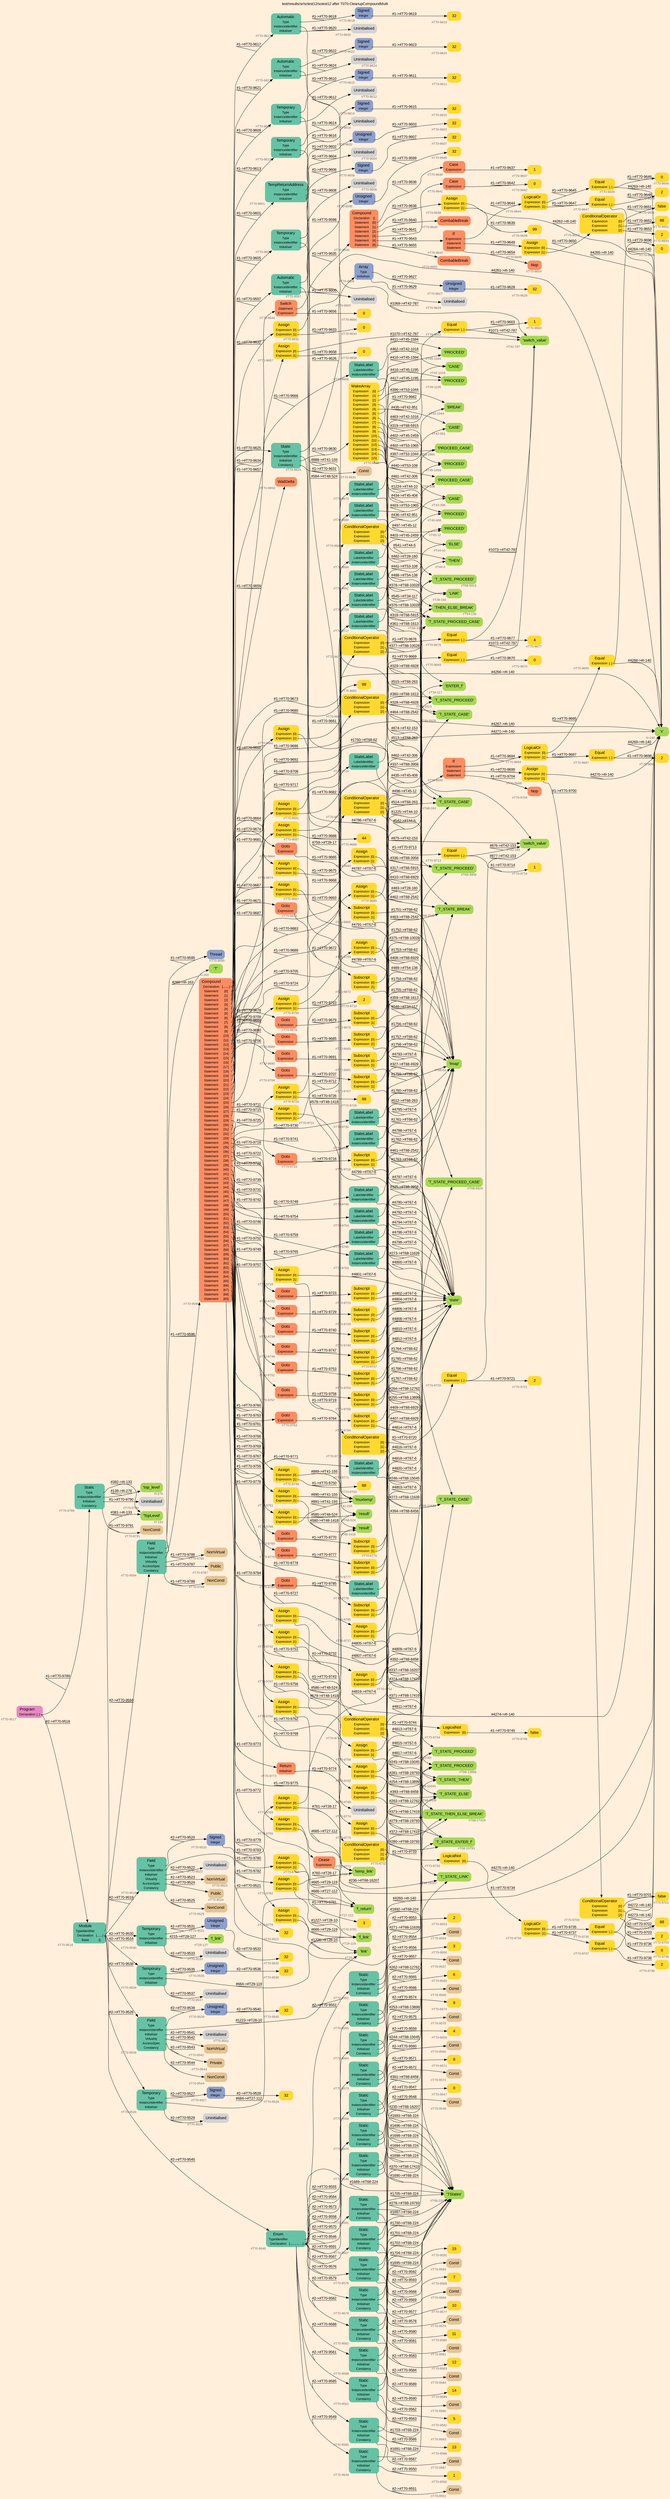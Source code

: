 digraph "test/results/sr/sctest12/sctest12 after T070-CleanupCompoundMulti" {
label = "test/results/sr/sctest12/sctest12 after T070-CleanupCompoundMulti"
labelloc = t
graph [
    rankdir = "LR"
    ranksep = 0.3
    bgcolor = antiquewhite1
    color = black
    fontcolor = black
    fontname = "Arial"
];
node [
    fontname = "Arial"
];
edge [
    fontname = "Arial"
];

// -------------------- node figure --------------------
// -------- block #T70-9517 ----------
"#T70-9517" [
    fillcolor = "/set28/4"
    xlabel = "#T70-9517"
    fontsize = "12"
    fontcolor = grey40
    shape = "plaintext"
    label = <<TABLE BORDER="0" CELLBORDER="0" CELLSPACING="0">
     <TR><TD><FONT COLOR="black" POINT-SIZE="15">Program</FONT></TD></TR>
     <TR><TD><FONT COLOR="black" POINT-SIZE="12">Declaration</FONT></TD><TD PORT="port0"><FONT COLOR="black" POINT-SIZE="12">{..}</FONT></TD></TR>
    </TABLE>>
    style = "rounded,filled"
];

// -------- block #T70-9518 ----------
"#T70-9518" [
    fillcolor = "/set28/1"
    xlabel = "#T70-9518"
    fontsize = "12"
    fontcolor = grey40
    shape = "plaintext"
    label = <<TABLE BORDER="0" CELLBORDER="0" CELLSPACING="0">
     <TR><TD><FONT COLOR="black" POINT-SIZE="15">Module</FONT></TD></TR>
     <TR><TD><FONT COLOR="black" POINT-SIZE="12">TypeIdentifier</FONT></TD><TD PORT="port0"></TD></TR>
     <TR><TD><FONT COLOR="black" POINT-SIZE="12">Declaration</FONT></TD><TD PORT="port1"><FONT COLOR="black" POINT-SIZE="12">{.......}</FONT></TD></TR>
     <TR><TD><FONT COLOR="black" POINT-SIZE="12">Base</FONT></TD><TD PORT="port2"><FONT COLOR="black" POINT-SIZE="12">{}</FONT></TD></TR>
    </TABLE>>
    style = "rounded,filled"
];

// -------- block #I-133 ----------
"#I-133" [
    fillcolor = "/set28/5"
    xlabel = "#I-133"
    fontsize = "12"
    fontcolor = grey40
    shape = "plaintext"
    label = <<TABLE BORDER="0" CELLBORDER="0" CELLSPACING="0">
     <TR><TD><FONT COLOR="black" POINT-SIZE="15">'TopLevel'</FONT></TD></TR>
    </TABLE>>
    style = "rounded,filled"
];

// -------- block #T70-9519 ----------
"#T70-9519" [
    fillcolor = "/set28/1"
    xlabel = "#T70-9519"
    fontsize = "12"
    fontcolor = grey40
    shape = "plaintext"
    label = <<TABLE BORDER="0" CELLBORDER="0" CELLSPACING="0">
     <TR><TD><FONT COLOR="black" POINT-SIZE="15">Field</FONT></TD></TR>
     <TR><TD><FONT COLOR="black" POINT-SIZE="12">Type</FONT></TD><TD PORT="port0"></TD></TR>
     <TR><TD><FONT COLOR="black" POINT-SIZE="12">InstanceIdentifier</FONT></TD><TD PORT="port1"></TD></TR>
     <TR><TD><FONT COLOR="black" POINT-SIZE="12">Initialiser</FONT></TD><TD PORT="port2"></TD></TR>
     <TR><TD><FONT COLOR="black" POINT-SIZE="12">Virtuality</FONT></TD><TD PORT="port3"></TD></TR>
     <TR><TD><FONT COLOR="black" POINT-SIZE="12">AccessSpec</FONT></TD><TD PORT="port4"></TD></TR>
     <TR><TD><FONT COLOR="black" POINT-SIZE="12">Constancy</FONT></TD><TD PORT="port5"></TD></TR>
    </TABLE>>
    style = "rounded,filled"
];

// -------- block #T70-9520 ----------
"#T70-9520" [
    fillcolor = "/set28/3"
    xlabel = "#T70-9520"
    fontsize = "12"
    fontcolor = grey40
    shape = "plaintext"
    label = <<TABLE BORDER="0" CELLBORDER="0" CELLSPACING="0">
     <TR><TD><FONT COLOR="black" POINT-SIZE="15">Signed</FONT></TD></TR>
     <TR><TD><FONT COLOR="black" POINT-SIZE="12">Integer</FONT></TD><TD PORT="port0"></TD></TR>
    </TABLE>>
    style = "rounded,filled"
];

// -------- block #T70-9521 ----------
"#T70-9521" [
    fillcolor = "/set28/6"
    xlabel = "#T70-9521"
    fontsize = "12"
    fontcolor = grey40
    shape = "plaintext"
    label = <<TABLE BORDER="0" CELLBORDER="0" CELLSPACING="0">
     <TR><TD><FONT COLOR="black" POINT-SIZE="15">32</FONT></TD></TR>
    </TABLE>>
    style = "rounded,filled"
];

// -------- block #I-140 ----------
"#I-140" [
    fillcolor = "/set28/5"
    xlabel = "#I-140"
    fontsize = "12"
    fontcolor = grey40
    shape = "plaintext"
    label = <<TABLE BORDER="0" CELLBORDER="0" CELLSPACING="0">
     <TR><TD><FONT COLOR="black" POINT-SIZE="15">'x'</FONT></TD></TR>
    </TABLE>>
    style = "rounded,filled"
];

// -------- block #T70-9522 ----------
"#T70-9522" [
    xlabel = "#T70-9522"
    fontsize = "12"
    fontcolor = grey40
    shape = "plaintext"
    label = <<TABLE BORDER="0" CELLBORDER="0" CELLSPACING="0">
     <TR><TD><FONT COLOR="black" POINT-SIZE="15">Uninitialised</FONT></TD></TR>
    </TABLE>>
    style = "rounded,filled"
];

// -------- block #T70-9523 ----------
"#T70-9523" [
    fillcolor = "/set28/7"
    xlabel = "#T70-9523"
    fontsize = "12"
    fontcolor = grey40
    shape = "plaintext"
    label = <<TABLE BORDER="0" CELLBORDER="0" CELLSPACING="0">
     <TR><TD><FONT COLOR="black" POINT-SIZE="15">NonVirtual</FONT></TD></TR>
    </TABLE>>
    style = "rounded,filled"
];

// -------- block #T70-9524 ----------
"#T70-9524" [
    fillcolor = "/set28/7"
    xlabel = "#T70-9524"
    fontsize = "12"
    fontcolor = grey40
    shape = "plaintext"
    label = <<TABLE BORDER="0" CELLBORDER="0" CELLSPACING="0">
     <TR><TD><FONT COLOR="black" POINT-SIZE="15">Public</FONT></TD></TR>
    </TABLE>>
    style = "rounded,filled"
];

// -------- block #T70-9525 ----------
"#T70-9525" [
    fillcolor = "/set28/7"
    xlabel = "#T70-9525"
    fontsize = "12"
    fontcolor = grey40
    shape = "plaintext"
    label = <<TABLE BORDER="0" CELLBORDER="0" CELLSPACING="0">
     <TR><TD><FONT COLOR="black" POINT-SIZE="15">NonConst</FONT></TD></TR>
    </TABLE>>
    style = "rounded,filled"
];

// -------- block #T70-9526 ----------
"#T70-9526" [
    fillcolor = "/set28/1"
    xlabel = "#T70-9526"
    fontsize = "12"
    fontcolor = grey40
    shape = "plaintext"
    label = <<TABLE BORDER="0" CELLBORDER="0" CELLSPACING="0">
     <TR><TD><FONT COLOR="black" POINT-SIZE="15">Temporary</FONT></TD></TR>
     <TR><TD><FONT COLOR="black" POINT-SIZE="12">Type</FONT></TD><TD PORT="port0"></TD></TR>
     <TR><TD><FONT COLOR="black" POINT-SIZE="12">InstanceIdentifier</FONT></TD><TD PORT="port1"></TD></TR>
     <TR><TD><FONT COLOR="black" POINT-SIZE="12">Initialiser</FONT></TD><TD PORT="port2"></TD></TR>
    </TABLE>>
    style = "rounded,filled"
];

// -------- block #T70-9527 ----------
"#T70-9527" [
    fillcolor = "/set28/3"
    xlabel = "#T70-9527"
    fontsize = "12"
    fontcolor = grey40
    shape = "plaintext"
    label = <<TABLE BORDER="0" CELLBORDER="0" CELLSPACING="0">
     <TR><TD><FONT COLOR="black" POINT-SIZE="15">Signed</FONT></TD></TR>
     <TR><TD><FONT COLOR="black" POINT-SIZE="12">Integer</FONT></TD><TD PORT="port0"></TD></TR>
    </TABLE>>
    style = "rounded,filled"
];

// -------- block #T70-9528 ----------
"#T70-9528" [
    fillcolor = "/set28/6"
    xlabel = "#T70-9528"
    fontsize = "12"
    fontcolor = grey40
    shape = "plaintext"
    label = <<TABLE BORDER="0" CELLBORDER="0" CELLSPACING="0">
     <TR><TD><FONT COLOR="black" POINT-SIZE="15">32</FONT></TD></TR>
    </TABLE>>
    style = "rounded,filled"
];

// -------- block #T27-112 ----------
"#T27-112" [
    fillcolor = "/set28/5"
    xlabel = "#T27-112"
    fontsize = "12"
    fontcolor = grey40
    shape = "plaintext"
    label = <<TABLE BORDER="0" CELLBORDER="0" CELLSPACING="0">
     <TR><TD><FONT COLOR="black" POINT-SIZE="15">'f_return'</FONT></TD></TR>
    </TABLE>>
    style = "rounded,filled"
];

// -------- block #T70-9529 ----------
"#T70-9529" [
    xlabel = "#T70-9529"
    fontsize = "12"
    fontcolor = grey40
    shape = "plaintext"
    label = <<TABLE BORDER="0" CELLBORDER="0" CELLSPACING="0">
     <TR><TD><FONT COLOR="black" POINT-SIZE="15">Uninitialised</FONT></TD></TR>
    </TABLE>>
    style = "rounded,filled"
];

// -------- block #T70-9530 ----------
"#T70-9530" [
    fillcolor = "/set28/1"
    xlabel = "#T70-9530"
    fontsize = "12"
    fontcolor = grey40
    shape = "plaintext"
    label = <<TABLE BORDER="0" CELLBORDER="0" CELLSPACING="0">
     <TR><TD><FONT COLOR="black" POINT-SIZE="15">Temporary</FONT></TD></TR>
     <TR><TD><FONT COLOR="black" POINT-SIZE="12">Type</FONT></TD><TD PORT="port0"></TD></TR>
     <TR><TD><FONT COLOR="black" POINT-SIZE="12">InstanceIdentifier</FONT></TD><TD PORT="port1"></TD></TR>
     <TR><TD><FONT COLOR="black" POINT-SIZE="12">Initialiser</FONT></TD><TD PORT="port2"></TD></TR>
    </TABLE>>
    style = "rounded,filled"
];

// -------- block #T70-9531 ----------
"#T70-9531" [
    fillcolor = "/set28/3"
    xlabel = "#T70-9531"
    fontsize = "12"
    fontcolor = grey40
    shape = "plaintext"
    label = <<TABLE BORDER="0" CELLBORDER="0" CELLSPACING="0">
     <TR><TD><FONT COLOR="black" POINT-SIZE="15">Unsigned</FONT></TD></TR>
     <TR><TD><FONT COLOR="black" POINT-SIZE="12">Integer</FONT></TD><TD PORT="port0"></TD></TR>
    </TABLE>>
    style = "rounded,filled"
];

// -------- block #T70-9532 ----------
"#T70-9532" [
    fillcolor = "/set28/6"
    xlabel = "#T70-9532"
    fontsize = "12"
    fontcolor = grey40
    shape = "plaintext"
    label = <<TABLE BORDER="0" CELLBORDER="0" CELLSPACING="0">
     <TR><TD><FONT COLOR="black" POINT-SIZE="15">32</FONT></TD></TR>
    </TABLE>>
    style = "rounded,filled"
];

// -------- block #T28-127 ----------
"#T28-127" [
    fillcolor = "/set28/5"
    xlabel = "#T28-127"
    fontsize = "12"
    fontcolor = grey40
    shape = "plaintext"
    label = <<TABLE BORDER="0" CELLBORDER="0" CELLSPACING="0">
     <TR><TD><FONT COLOR="black" POINT-SIZE="15">'f_link'</FONT></TD></TR>
    </TABLE>>
    style = "rounded,filled"
];

// -------- block #T70-9533 ----------
"#T70-9533" [
    xlabel = "#T70-9533"
    fontsize = "12"
    fontcolor = grey40
    shape = "plaintext"
    label = <<TABLE BORDER="0" CELLBORDER="0" CELLSPACING="0">
     <TR><TD><FONT COLOR="black" POINT-SIZE="15">Uninitialised</FONT></TD></TR>
    </TABLE>>
    style = "rounded,filled"
];

// -------- block #T70-9534 ----------
"#T70-9534" [
    fillcolor = "/set28/1"
    xlabel = "#T70-9534"
    fontsize = "12"
    fontcolor = grey40
    shape = "plaintext"
    label = <<TABLE BORDER="0" CELLBORDER="0" CELLSPACING="0">
     <TR><TD><FONT COLOR="black" POINT-SIZE="15">Temporary</FONT></TD></TR>
     <TR><TD><FONT COLOR="black" POINT-SIZE="12">Type</FONT></TD><TD PORT="port0"></TD></TR>
     <TR><TD><FONT COLOR="black" POINT-SIZE="12">InstanceIdentifier</FONT></TD><TD PORT="port1"></TD></TR>
     <TR><TD><FONT COLOR="black" POINT-SIZE="12">Initialiser</FONT></TD><TD PORT="port2"></TD></TR>
    </TABLE>>
    style = "rounded,filled"
];

// -------- block #T70-9535 ----------
"#T70-9535" [
    fillcolor = "/set28/3"
    xlabel = "#T70-9535"
    fontsize = "12"
    fontcolor = grey40
    shape = "plaintext"
    label = <<TABLE BORDER="0" CELLBORDER="0" CELLSPACING="0">
     <TR><TD><FONT COLOR="black" POINT-SIZE="15">Unsigned</FONT></TD></TR>
     <TR><TD><FONT COLOR="black" POINT-SIZE="12">Integer</FONT></TD><TD PORT="port0"></TD></TR>
    </TABLE>>
    style = "rounded,filled"
];

// -------- block #T70-9536 ----------
"#T70-9536" [
    fillcolor = "/set28/6"
    xlabel = "#T70-9536"
    fontsize = "12"
    fontcolor = grey40
    shape = "plaintext"
    label = <<TABLE BORDER="0" CELLBORDER="0" CELLSPACING="0">
     <TR><TD><FONT COLOR="black" POINT-SIZE="15">32</FONT></TD></TR>
    </TABLE>>
    style = "rounded,filled"
];

// -------- block #T29-119 ----------
"#T29-119" [
    fillcolor = "/set28/5"
    xlabel = "#T29-119"
    fontsize = "12"
    fontcolor = grey40
    shape = "plaintext"
    label = <<TABLE BORDER="0" CELLBORDER="0" CELLSPACING="0">
     <TR><TD><FONT COLOR="black" POINT-SIZE="15">'f_link'</FONT></TD></TR>
    </TABLE>>
    style = "rounded,filled"
];

// -------- block #T70-9537 ----------
"#T70-9537" [
    xlabel = "#T70-9537"
    fontsize = "12"
    fontcolor = grey40
    shape = "plaintext"
    label = <<TABLE BORDER="0" CELLBORDER="0" CELLSPACING="0">
     <TR><TD><FONT COLOR="black" POINT-SIZE="15">Uninitialised</FONT></TD></TR>
    </TABLE>>
    style = "rounded,filled"
];

// -------- block #T70-9538 ----------
"#T70-9538" [
    fillcolor = "/set28/1"
    xlabel = "#T70-9538"
    fontsize = "12"
    fontcolor = grey40
    shape = "plaintext"
    label = <<TABLE BORDER="0" CELLBORDER="0" CELLSPACING="0">
     <TR><TD><FONT COLOR="black" POINT-SIZE="15">Field</FONT></TD></TR>
     <TR><TD><FONT COLOR="black" POINT-SIZE="12">Type</FONT></TD><TD PORT="port0"></TD></TR>
     <TR><TD><FONT COLOR="black" POINT-SIZE="12">InstanceIdentifier</FONT></TD><TD PORT="port1"></TD></TR>
     <TR><TD><FONT COLOR="black" POINT-SIZE="12">Initialiser</FONT></TD><TD PORT="port2"></TD></TR>
     <TR><TD><FONT COLOR="black" POINT-SIZE="12">Virtuality</FONT></TD><TD PORT="port3"></TD></TR>
     <TR><TD><FONT COLOR="black" POINT-SIZE="12">AccessSpec</FONT></TD><TD PORT="port4"></TD></TR>
     <TR><TD><FONT COLOR="black" POINT-SIZE="12">Constancy</FONT></TD><TD PORT="port5"></TD></TR>
    </TABLE>>
    style = "rounded,filled"
];

// -------- block #T70-9539 ----------
"#T70-9539" [
    fillcolor = "/set28/3"
    xlabel = "#T70-9539"
    fontsize = "12"
    fontcolor = grey40
    shape = "plaintext"
    label = <<TABLE BORDER="0" CELLBORDER="0" CELLSPACING="0">
     <TR><TD><FONT COLOR="black" POINT-SIZE="15">Unsigned</FONT></TD></TR>
     <TR><TD><FONT COLOR="black" POINT-SIZE="12">Integer</FONT></TD><TD PORT="port0"></TD></TR>
    </TABLE>>
    style = "rounded,filled"
];

// -------- block #T70-9540 ----------
"#T70-9540" [
    fillcolor = "/set28/6"
    xlabel = "#T70-9540"
    fontsize = "12"
    fontcolor = grey40
    shape = "plaintext"
    label = <<TABLE BORDER="0" CELLBORDER="0" CELLSPACING="0">
     <TR><TD><FONT COLOR="black" POINT-SIZE="15">32</FONT></TD></TR>
    </TABLE>>
    style = "rounded,filled"
];

// -------- block #T28-10 ----------
"#T28-10" [
    fillcolor = "/set28/5"
    xlabel = "#T28-10"
    fontsize = "12"
    fontcolor = grey40
    shape = "plaintext"
    label = <<TABLE BORDER="0" CELLBORDER="0" CELLSPACING="0">
     <TR><TD><FONT COLOR="black" POINT-SIZE="15">'link'</FONT></TD></TR>
    </TABLE>>
    style = "rounded,filled"
];

// -------- block #T70-9541 ----------
"#T70-9541" [
    xlabel = "#T70-9541"
    fontsize = "12"
    fontcolor = grey40
    shape = "plaintext"
    label = <<TABLE BORDER="0" CELLBORDER="0" CELLSPACING="0">
     <TR><TD><FONT COLOR="black" POINT-SIZE="15">Uninitialised</FONT></TD></TR>
    </TABLE>>
    style = "rounded,filled"
];

// -------- block #T70-9542 ----------
"#T70-9542" [
    fillcolor = "/set28/7"
    xlabel = "#T70-9542"
    fontsize = "12"
    fontcolor = grey40
    shape = "plaintext"
    label = <<TABLE BORDER="0" CELLBORDER="0" CELLSPACING="0">
     <TR><TD><FONT COLOR="black" POINT-SIZE="15">NonVirtual</FONT></TD></TR>
    </TABLE>>
    style = "rounded,filled"
];

// -------- block #T70-9543 ----------
"#T70-9543" [
    fillcolor = "/set28/7"
    xlabel = "#T70-9543"
    fontsize = "12"
    fontcolor = grey40
    shape = "plaintext"
    label = <<TABLE BORDER="0" CELLBORDER="0" CELLSPACING="0">
     <TR><TD><FONT COLOR="black" POINT-SIZE="15">Private</FONT></TD></TR>
    </TABLE>>
    style = "rounded,filled"
];

// -------- block #T70-9544 ----------
"#T70-9544" [
    fillcolor = "/set28/7"
    xlabel = "#T70-9544"
    fontsize = "12"
    fontcolor = grey40
    shape = "plaintext"
    label = <<TABLE BORDER="0" CELLBORDER="0" CELLSPACING="0">
     <TR><TD><FONT COLOR="black" POINT-SIZE="15">NonConst</FONT></TD></TR>
    </TABLE>>
    style = "rounded,filled"
];

// -------- block #T70-9545 ----------
"#T70-9545" [
    fillcolor = "/set28/1"
    xlabel = "#T70-9545"
    fontsize = "12"
    fontcolor = grey40
    shape = "plaintext"
    label = <<TABLE BORDER="0" CELLBORDER="0" CELLSPACING="0">
     <TR><TD><FONT COLOR="black" POINT-SIZE="15">Enum</FONT></TD></TR>
     <TR><TD><FONT COLOR="black" POINT-SIZE="12">TypeIdentifier</FONT></TD><TD PORT="port0"></TD></TR>
     <TR><TD><FONT COLOR="black" POINT-SIZE="12">Declaration</FONT></TD><TD PORT="port1"><FONT COLOR="black" POINT-SIZE="12">{................}</FONT></TD></TR>
    </TABLE>>
    style = "rounded,filled"
];

// -------- block #T68-224 ----------
"#T68-224" [
    fillcolor = "/set28/5"
    xlabel = "#T68-224"
    fontsize = "12"
    fontcolor = grey40
    shape = "plaintext"
    label = <<TABLE BORDER="0" CELLBORDER="0" CELLSPACING="0">
     <TR><TD><FONT COLOR="black" POINT-SIZE="15">'TStates'</FONT></TD></TR>
    </TABLE>>
    style = "rounded,filled"
];

// -------- block #T70-9546 ----------
"#T70-9546" [
    fillcolor = "/set28/1"
    xlabel = "#T70-9546"
    fontsize = "12"
    fontcolor = grey40
    shape = "plaintext"
    label = <<TABLE BORDER="0" CELLBORDER="0" CELLSPACING="0">
     <TR><TD><FONT COLOR="black" POINT-SIZE="15">Static</FONT></TD></TR>
     <TR><TD><FONT COLOR="black" POINT-SIZE="12">Type</FONT></TD><TD PORT="port0"></TD></TR>
     <TR><TD><FONT COLOR="black" POINT-SIZE="12">InstanceIdentifier</FONT></TD><TD PORT="port1"></TD></TR>
     <TR><TD><FONT COLOR="black" POINT-SIZE="12">Initialiser</FONT></TD><TD PORT="port2"></TD></TR>
     <TR><TD><FONT COLOR="black" POINT-SIZE="12">Constancy</FONT></TD><TD PORT="port3"></TD></TR>
    </TABLE>>
    style = "rounded,filled"
];

// -------- block #T68-263 ----------
"#T68-263" [
    fillcolor = "/set28/5"
    xlabel = "#T68-263"
    fontsize = "12"
    fontcolor = grey40
    shape = "plaintext"
    label = <<TABLE BORDER="0" CELLBORDER="0" CELLSPACING="0">
     <TR><TD><FONT COLOR="black" POINT-SIZE="15">'T_STATE_CASE'</FONT></TD></TR>
    </TABLE>>
    style = "rounded,filled"
];

// -------- block #T70-9547 ----------
"#T70-9547" [
    fillcolor = "/set28/6"
    xlabel = "#T70-9547"
    fontsize = "12"
    fontcolor = grey40
    shape = "plaintext"
    label = <<TABLE BORDER="0" CELLBORDER="0" CELLSPACING="0">
     <TR><TD><FONT COLOR="black" POINT-SIZE="15">0</FONT></TD></TR>
    </TABLE>>
    style = "rounded,filled"
];

// -------- block #T70-9548 ----------
"#T70-9548" [
    fillcolor = "/set28/7"
    xlabel = "#T70-9548"
    fontsize = "12"
    fontcolor = grey40
    shape = "plaintext"
    label = <<TABLE BORDER="0" CELLBORDER="0" CELLSPACING="0">
     <TR><TD><FONT COLOR="black" POINT-SIZE="15">Const</FONT></TD></TR>
    </TABLE>>
    style = "rounded,filled"
];

// -------- block #T70-9549 ----------
"#T70-9549" [
    fillcolor = "/set28/1"
    xlabel = "#T70-9549"
    fontsize = "12"
    fontcolor = grey40
    shape = "plaintext"
    label = <<TABLE BORDER="0" CELLBORDER="0" CELLSPACING="0">
     <TR><TD><FONT COLOR="black" POINT-SIZE="15">Static</FONT></TD></TR>
     <TR><TD><FONT COLOR="black" POINT-SIZE="12">Type</FONT></TD><TD PORT="port0"></TD></TR>
     <TR><TD><FONT COLOR="black" POINT-SIZE="12">InstanceIdentifier</FONT></TD><TD PORT="port1"></TD></TR>
     <TR><TD><FONT COLOR="black" POINT-SIZE="12">Initialiser</FONT></TD><TD PORT="port2"></TD></TR>
     <TR><TD><FONT COLOR="black" POINT-SIZE="12">Constancy</FONT></TD><TD PORT="port3"></TD></TR>
    </TABLE>>
    style = "rounded,filled"
];

// -------- block #T68-1613 ----------
"#T68-1613" [
    fillcolor = "/set28/5"
    xlabel = "#T68-1613"
    fontsize = "12"
    fontcolor = grey40
    shape = "plaintext"
    label = <<TABLE BORDER="0" CELLBORDER="0" CELLSPACING="0">
     <TR><TD><FONT COLOR="black" POINT-SIZE="15">'T_STATE_PROCEED'</FONT></TD></TR>
    </TABLE>>
    style = "rounded,filled"
];

// -------- block #T70-9550 ----------
"#T70-9550" [
    fillcolor = "/set28/6"
    xlabel = "#T70-9550"
    fontsize = "12"
    fontcolor = grey40
    shape = "plaintext"
    label = <<TABLE BORDER="0" CELLBORDER="0" CELLSPACING="0">
     <TR><TD><FONT COLOR="black" POINT-SIZE="15">1</FONT></TD></TR>
    </TABLE>>
    style = "rounded,filled"
];

// -------- block #T70-9551 ----------
"#T70-9551" [
    fillcolor = "/set28/7"
    xlabel = "#T70-9551"
    fontsize = "12"
    fontcolor = grey40
    shape = "plaintext"
    label = <<TABLE BORDER="0" CELLBORDER="0" CELLSPACING="0">
     <TR><TD><FONT COLOR="black" POINT-SIZE="15">Const</FONT></TD></TR>
    </TABLE>>
    style = "rounded,filled"
];

// -------- block #T70-9552 ----------
"#T70-9552" [
    fillcolor = "/set28/1"
    xlabel = "#T70-9552"
    fontsize = "12"
    fontcolor = grey40
    shape = "plaintext"
    label = <<TABLE BORDER="0" CELLBORDER="0" CELLSPACING="0">
     <TR><TD><FONT COLOR="black" POINT-SIZE="15">Static</FONT></TD></TR>
     <TR><TD><FONT COLOR="black" POINT-SIZE="12">Type</FONT></TD><TD PORT="port0"></TD></TR>
     <TR><TD><FONT COLOR="black" POINT-SIZE="12">InstanceIdentifier</FONT></TD><TD PORT="port1"></TD></TR>
     <TR><TD><FONT COLOR="black" POINT-SIZE="12">Initialiser</FONT></TD><TD PORT="port2"></TD></TR>
     <TR><TD><FONT COLOR="black" POINT-SIZE="12">Constancy</FONT></TD><TD PORT="port3"></TD></TR>
    </TABLE>>
    style = "rounded,filled"
];

// -------- block #T68-2542 ----------
"#T68-2542" [
    fillcolor = "/set28/5"
    xlabel = "#T68-2542"
    fontsize = "12"
    fontcolor = grey40
    shape = "plaintext"
    label = <<TABLE BORDER="0" CELLBORDER="0" CELLSPACING="0">
     <TR><TD><FONT COLOR="black" POINT-SIZE="15">'T_STATE_BREAK'</FONT></TD></TR>
    </TABLE>>
    style = "rounded,filled"
];

// -------- block #T70-9553 ----------
"#T70-9553" [
    fillcolor = "/set28/6"
    xlabel = "#T70-9553"
    fontsize = "12"
    fontcolor = grey40
    shape = "plaintext"
    label = <<TABLE BORDER="0" CELLBORDER="0" CELLSPACING="0">
     <TR><TD><FONT COLOR="black" POINT-SIZE="15">2</FONT></TD></TR>
    </TABLE>>
    style = "rounded,filled"
];

// -------- block #T70-9554 ----------
"#T70-9554" [
    fillcolor = "/set28/7"
    xlabel = "#T70-9554"
    fontsize = "12"
    fontcolor = grey40
    shape = "plaintext"
    label = <<TABLE BORDER="0" CELLBORDER="0" CELLSPACING="0">
     <TR><TD><FONT COLOR="black" POINT-SIZE="15">Const</FONT></TD></TR>
    </TABLE>>
    style = "rounded,filled"
];

// -------- block #T70-9555 ----------
"#T70-9555" [
    fillcolor = "/set28/1"
    xlabel = "#T70-9555"
    fontsize = "12"
    fontcolor = grey40
    shape = "plaintext"
    label = <<TABLE BORDER="0" CELLBORDER="0" CELLSPACING="0">
     <TR><TD><FONT COLOR="black" POINT-SIZE="15">Static</FONT></TD></TR>
     <TR><TD><FONT COLOR="black" POINT-SIZE="12">Type</FONT></TD><TD PORT="port0"></TD></TR>
     <TR><TD><FONT COLOR="black" POINT-SIZE="12">InstanceIdentifier</FONT></TD><TD PORT="port1"></TD></TR>
     <TR><TD><FONT COLOR="black" POINT-SIZE="12">Initialiser</FONT></TD><TD PORT="port2"></TD></TR>
     <TR><TD><FONT COLOR="black" POINT-SIZE="12">Constancy</FONT></TD><TD PORT="port3"></TD></TR>
    </TABLE>>
    style = "rounded,filled"
];

// -------- block #T68-3958 ----------
"#T68-3958" [
    fillcolor = "/set28/5"
    xlabel = "#T68-3958"
    fontsize = "12"
    fontcolor = grey40
    shape = "plaintext"
    label = <<TABLE BORDER="0" CELLBORDER="0" CELLSPACING="0">
     <TR><TD><FONT COLOR="black" POINT-SIZE="15">'T_STATE_PROCEED'</FONT></TD></TR>
    </TABLE>>
    style = "rounded,filled"
];

// -------- block #T70-9556 ----------
"#T70-9556" [
    fillcolor = "/set28/6"
    xlabel = "#T70-9556"
    fontsize = "12"
    fontcolor = grey40
    shape = "plaintext"
    label = <<TABLE BORDER="0" CELLBORDER="0" CELLSPACING="0">
     <TR><TD><FONT COLOR="black" POINT-SIZE="15">3</FONT></TD></TR>
    </TABLE>>
    style = "rounded,filled"
];

// -------- block #T70-9557 ----------
"#T70-9557" [
    fillcolor = "/set28/7"
    xlabel = "#T70-9557"
    fontsize = "12"
    fontcolor = grey40
    shape = "plaintext"
    label = <<TABLE BORDER="0" CELLBORDER="0" CELLSPACING="0">
     <TR><TD><FONT COLOR="black" POINT-SIZE="15">Const</FONT></TD></TR>
    </TABLE>>
    style = "rounded,filled"
];

// -------- block #T70-9558 ----------
"#T70-9558" [
    fillcolor = "/set28/1"
    xlabel = "#T70-9558"
    fontsize = "12"
    fontcolor = grey40
    shape = "plaintext"
    label = <<TABLE BORDER="0" CELLBORDER="0" CELLSPACING="0">
     <TR><TD><FONT COLOR="black" POINT-SIZE="15">Static</FONT></TD></TR>
     <TR><TD><FONT COLOR="black" POINT-SIZE="12">Type</FONT></TD><TD PORT="port0"></TD></TR>
     <TR><TD><FONT COLOR="black" POINT-SIZE="12">InstanceIdentifier</FONT></TD><TD PORT="port1"></TD></TR>
     <TR><TD><FONT COLOR="black" POINT-SIZE="12">Initialiser</FONT></TD><TD PORT="port2"></TD></TR>
     <TR><TD><FONT COLOR="black" POINT-SIZE="12">Constancy</FONT></TD><TD PORT="port3"></TD></TR>
    </TABLE>>
    style = "rounded,filled"
];

// -------- block #T68-4928 ----------
"#T68-4928" [
    fillcolor = "/set28/5"
    xlabel = "#T68-4928"
    fontsize = "12"
    fontcolor = grey40
    shape = "plaintext"
    label = <<TABLE BORDER="0" CELLBORDER="0" CELLSPACING="0">
     <TR><TD><FONT COLOR="black" POINT-SIZE="15">'T_STATE_CASE'</FONT></TD></TR>
    </TABLE>>
    style = "rounded,filled"
];

// -------- block #T70-9559 ----------
"#T70-9559" [
    fillcolor = "/set28/6"
    xlabel = "#T70-9559"
    fontsize = "12"
    fontcolor = grey40
    shape = "plaintext"
    label = <<TABLE BORDER="0" CELLBORDER="0" CELLSPACING="0">
     <TR><TD><FONT COLOR="black" POINT-SIZE="15">4</FONT></TD></TR>
    </TABLE>>
    style = "rounded,filled"
];

// -------- block #T70-9560 ----------
"#T70-9560" [
    fillcolor = "/set28/7"
    xlabel = "#T70-9560"
    fontsize = "12"
    fontcolor = grey40
    shape = "plaintext"
    label = <<TABLE BORDER="0" CELLBORDER="0" CELLSPACING="0">
     <TR><TD><FONT COLOR="black" POINT-SIZE="15">Const</FONT></TD></TR>
    </TABLE>>
    style = "rounded,filled"
];

// -------- block #T70-9561 ----------
"#T70-9561" [
    fillcolor = "/set28/1"
    xlabel = "#T70-9561"
    fontsize = "12"
    fontcolor = grey40
    shape = "plaintext"
    label = <<TABLE BORDER="0" CELLBORDER="0" CELLSPACING="0">
     <TR><TD><FONT COLOR="black" POINT-SIZE="15">Static</FONT></TD></TR>
     <TR><TD><FONT COLOR="black" POINT-SIZE="12">Type</FONT></TD><TD PORT="port0"></TD></TR>
     <TR><TD><FONT COLOR="black" POINT-SIZE="12">InstanceIdentifier</FONT></TD><TD PORT="port1"></TD></TR>
     <TR><TD><FONT COLOR="black" POINT-SIZE="12">Initialiser</FONT></TD><TD PORT="port2"></TD></TR>
     <TR><TD><FONT COLOR="black" POINT-SIZE="12">Constancy</FONT></TD><TD PORT="port3"></TD></TR>
    </TABLE>>
    style = "rounded,filled"
];

// -------- block #T68-5915 ----------
"#T68-5915" [
    fillcolor = "/set28/5"
    xlabel = "#T68-5915"
    fontsize = "12"
    fontcolor = grey40
    shape = "plaintext"
    label = <<TABLE BORDER="0" CELLBORDER="0" CELLSPACING="0">
     <TR><TD><FONT COLOR="black" POINT-SIZE="15">'T_STATE_PROCEED'</FONT></TD></TR>
    </TABLE>>
    style = "rounded,filled"
];

// -------- block #T70-9562 ----------
"#T70-9562" [
    fillcolor = "/set28/6"
    xlabel = "#T70-9562"
    fontsize = "12"
    fontcolor = grey40
    shape = "plaintext"
    label = <<TABLE BORDER="0" CELLBORDER="0" CELLSPACING="0">
     <TR><TD><FONT COLOR="black" POINT-SIZE="15">5</FONT></TD></TR>
    </TABLE>>
    style = "rounded,filled"
];

// -------- block #T70-9563 ----------
"#T70-9563" [
    fillcolor = "/set28/7"
    xlabel = "#T70-9563"
    fontsize = "12"
    fontcolor = grey40
    shape = "plaintext"
    label = <<TABLE BORDER="0" CELLBORDER="0" CELLSPACING="0">
     <TR><TD><FONT COLOR="black" POINT-SIZE="15">Const</FONT></TD></TR>
    </TABLE>>
    style = "rounded,filled"
];

// -------- block #T70-9564 ----------
"#T70-9564" [
    fillcolor = "/set28/1"
    xlabel = "#T70-9564"
    fontsize = "12"
    fontcolor = grey40
    shape = "plaintext"
    label = <<TABLE BORDER="0" CELLBORDER="0" CELLSPACING="0">
     <TR><TD><FONT COLOR="black" POINT-SIZE="15">Static</FONT></TD></TR>
     <TR><TD><FONT COLOR="black" POINT-SIZE="12">Type</FONT></TD><TD PORT="port0"></TD></TR>
     <TR><TD><FONT COLOR="black" POINT-SIZE="12">InstanceIdentifier</FONT></TD><TD PORT="port1"></TD></TR>
     <TR><TD><FONT COLOR="black" POINT-SIZE="12">Initialiser</FONT></TD><TD PORT="port2"></TD></TR>
     <TR><TD><FONT COLOR="black" POINT-SIZE="12">Constancy</FONT></TD><TD PORT="port3"></TD></TR>
    </TABLE>>
    style = "rounded,filled"
];

// -------- block #T68-6929 ----------
"#T68-6929" [
    fillcolor = "/set28/5"
    xlabel = "#T68-6929"
    fontsize = "12"
    fontcolor = grey40
    shape = "plaintext"
    label = <<TABLE BORDER="0" CELLBORDER="0" CELLSPACING="0">
     <TR><TD><FONT COLOR="black" POINT-SIZE="15">'T_STATE_PROCEED_CASE'</FONT></TD></TR>
    </TABLE>>
    style = "rounded,filled"
];

// -------- block #T70-9565 ----------
"#T70-9565" [
    fillcolor = "/set28/6"
    xlabel = "#T70-9565"
    fontsize = "12"
    fontcolor = grey40
    shape = "plaintext"
    label = <<TABLE BORDER="0" CELLBORDER="0" CELLSPACING="0">
     <TR><TD><FONT COLOR="black" POINT-SIZE="15">6</FONT></TD></TR>
    </TABLE>>
    style = "rounded,filled"
];

// -------- block #T70-9566 ----------
"#T70-9566" [
    fillcolor = "/set28/7"
    xlabel = "#T70-9566"
    fontsize = "12"
    fontcolor = grey40
    shape = "plaintext"
    label = <<TABLE BORDER="0" CELLBORDER="0" CELLSPACING="0">
     <TR><TD><FONT COLOR="black" POINT-SIZE="15">Const</FONT></TD></TR>
    </TABLE>>
    style = "rounded,filled"
];

// -------- block #T70-9567 ----------
"#T70-9567" [
    fillcolor = "/set28/1"
    xlabel = "#T70-9567"
    fontsize = "12"
    fontcolor = grey40
    shape = "plaintext"
    label = <<TABLE BORDER="0" CELLBORDER="0" CELLSPACING="0">
     <TR><TD><FONT COLOR="black" POINT-SIZE="15">Static</FONT></TD></TR>
     <TR><TD><FONT COLOR="black" POINT-SIZE="12">Type</FONT></TD><TD PORT="port0"></TD></TR>
     <TR><TD><FONT COLOR="black" POINT-SIZE="12">InstanceIdentifier</FONT></TD><TD PORT="port1"></TD></TR>
     <TR><TD><FONT COLOR="black" POINT-SIZE="12">Initialiser</FONT></TD><TD PORT="port2"></TD></TR>
     <TR><TD><FONT COLOR="black" POINT-SIZE="12">Constancy</FONT></TD><TD PORT="port3"></TD></TR>
    </TABLE>>
    style = "rounded,filled"
];

// -------- block #T68-8458 ----------
"#T68-8458" [
    fillcolor = "/set28/5"
    xlabel = "#T68-8458"
    fontsize = "12"
    fontcolor = grey40
    shape = "plaintext"
    label = <<TABLE BORDER="0" CELLBORDER="0" CELLSPACING="0">
     <TR><TD><FONT COLOR="black" POINT-SIZE="15">'T_STATE_ELSE'</FONT></TD></TR>
    </TABLE>>
    style = "rounded,filled"
];

// -------- block #T70-9568 ----------
"#T70-9568" [
    fillcolor = "/set28/6"
    xlabel = "#T70-9568"
    fontsize = "12"
    fontcolor = grey40
    shape = "plaintext"
    label = <<TABLE BORDER="0" CELLBORDER="0" CELLSPACING="0">
     <TR><TD><FONT COLOR="black" POINT-SIZE="15">7</FONT></TD></TR>
    </TABLE>>
    style = "rounded,filled"
];

// -------- block #T70-9569 ----------
"#T70-9569" [
    fillcolor = "/set28/7"
    xlabel = "#T70-9569"
    fontsize = "12"
    fontcolor = grey40
    shape = "plaintext"
    label = <<TABLE BORDER="0" CELLBORDER="0" CELLSPACING="0">
     <TR><TD><FONT COLOR="black" POINT-SIZE="15">Const</FONT></TD></TR>
    </TABLE>>
    style = "rounded,filled"
];

// -------- block #T70-9570 ----------
"#T70-9570" [
    fillcolor = "/set28/1"
    xlabel = "#T70-9570"
    fontsize = "12"
    fontcolor = grey40
    shape = "plaintext"
    label = <<TABLE BORDER="0" CELLBORDER="0" CELLSPACING="0">
     <TR><TD><FONT COLOR="black" POINT-SIZE="15">Static</FONT></TD></TR>
     <TR><TD><FONT COLOR="black" POINT-SIZE="12">Type</FONT></TD><TD PORT="port0"></TD></TR>
     <TR><TD><FONT COLOR="black" POINT-SIZE="12">InstanceIdentifier</FONT></TD><TD PORT="port1"></TD></TR>
     <TR><TD><FONT COLOR="black" POINT-SIZE="12">Initialiser</FONT></TD><TD PORT="port2"></TD></TR>
     <TR><TD><FONT COLOR="black" POINT-SIZE="12">Constancy</FONT></TD><TD PORT="port3"></TD></TR>
    </TABLE>>
    style = "rounded,filled"
];

// -------- block #T68-10028 ----------
"#T68-10028" [
    fillcolor = "/set28/5"
    xlabel = "#T68-10028"
    fontsize = "12"
    fontcolor = grey40
    shape = "plaintext"
    label = <<TABLE BORDER="0" CELLBORDER="0" CELLSPACING="0">
     <TR><TD><FONT COLOR="black" POINT-SIZE="15">'T_STATE_PROCEED_CASE'</FONT></TD></TR>
    </TABLE>>
    style = "rounded,filled"
];

// -------- block #T70-9571 ----------
"#T70-9571" [
    fillcolor = "/set28/6"
    xlabel = "#T70-9571"
    fontsize = "12"
    fontcolor = grey40
    shape = "plaintext"
    label = <<TABLE BORDER="0" CELLBORDER="0" CELLSPACING="0">
     <TR><TD><FONT COLOR="black" POINT-SIZE="15">8</FONT></TD></TR>
    </TABLE>>
    style = "rounded,filled"
];

// -------- block #T70-9572 ----------
"#T70-9572" [
    fillcolor = "/set28/7"
    xlabel = "#T70-9572"
    fontsize = "12"
    fontcolor = grey40
    shape = "plaintext"
    label = <<TABLE BORDER="0" CELLBORDER="0" CELLSPACING="0">
     <TR><TD><FONT COLOR="black" POINT-SIZE="15">Const</FONT></TD></TR>
    </TABLE>>
    style = "rounded,filled"
];

// -------- block #T70-9573 ----------
"#T70-9573" [
    fillcolor = "/set28/1"
    xlabel = "#T70-9573"
    fontsize = "12"
    fontcolor = grey40
    shape = "plaintext"
    label = <<TABLE BORDER="0" CELLBORDER="0" CELLSPACING="0">
     <TR><TD><FONT COLOR="black" POINT-SIZE="15">Static</FONT></TD></TR>
     <TR><TD><FONT COLOR="black" POINT-SIZE="12">Type</FONT></TD><TD PORT="port0"></TD></TR>
     <TR><TD><FONT COLOR="black" POINT-SIZE="12">InstanceIdentifier</FONT></TD><TD PORT="port1"></TD></TR>
     <TR><TD><FONT COLOR="black" POINT-SIZE="12">Initialiser</FONT></TD><TD PORT="port2"></TD></TR>
     <TR><TD><FONT COLOR="black" POINT-SIZE="12">Constancy</FONT></TD><TD PORT="port3"></TD></TR>
    </TABLE>>
    style = "rounded,filled"
];

// -------- block #T68-11639 ----------
"#T68-11639" [
    fillcolor = "/set28/5"
    xlabel = "#T68-11639"
    fontsize = "12"
    fontcolor = grey40
    shape = "plaintext"
    label = <<TABLE BORDER="0" CELLBORDER="0" CELLSPACING="0">
     <TR><TD><FONT COLOR="black" POINT-SIZE="15">'T_STATE_CASE'</FONT></TD></TR>
    </TABLE>>
    style = "rounded,filled"
];

// -------- block #T70-9574 ----------
"#T70-9574" [
    fillcolor = "/set28/6"
    xlabel = "#T70-9574"
    fontsize = "12"
    fontcolor = grey40
    shape = "plaintext"
    label = <<TABLE BORDER="0" CELLBORDER="0" CELLSPACING="0">
     <TR><TD><FONT COLOR="black" POINT-SIZE="15">9</FONT></TD></TR>
    </TABLE>>
    style = "rounded,filled"
];

// -------- block #T70-9575 ----------
"#T70-9575" [
    fillcolor = "/set28/7"
    xlabel = "#T70-9575"
    fontsize = "12"
    fontcolor = grey40
    shape = "plaintext"
    label = <<TABLE BORDER="0" CELLBORDER="0" CELLSPACING="0">
     <TR><TD><FONT COLOR="black" POINT-SIZE="15">Const</FONT></TD></TR>
    </TABLE>>
    style = "rounded,filled"
];

// -------- block #T70-9576 ----------
"#T70-9576" [
    fillcolor = "/set28/1"
    xlabel = "#T70-9576"
    fontsize = "12"
    fontcolor = grey40
    shape = "plaintext"
    label = <<TABLE BORDER="0" CELLBORDER="0" CELLSPACING="0">
     <TR><TD><FONT COLOR="black" POINT-SIZE="15">Static</FONT></TD></TR>
     <TR><TD><FONT COLOR="black" POINT-SIZE="12">Type</FONT></TD><TD PORT="port0"></TD></TR>
     <TR><TD><FONT COLOR="black" POINT-SIZE="12">InstanceIdentifier</FONT></TD><TD PORT="port1"></TD></TR>
     <TR><TD><FONT COLOR="black" POINT-SIZE="12">Initialiser</FONT></TD><TD PORT="port2"></TD></TR>
     <TR><TD><FONT COLOR="black" POINT-SIZE="12">Constancy</FONT></TD><TD PORT="port3"></TD></TR>
    </TABLE>>
    style = "rounded,filled"
];

// -------- block #T68-12762 ----------
"#T68-12762" [
    fillcolor = "/set28/5"
    xlabel = "#T68-12762"
    fontsize = "12"
    fontcolor = grey40
    shape = "plaintext"
    label = <<TABLE BORDER="0" CELLBORDER="0" CELLSPACING="0">
     <TR><TD><FONT COLOR="black" POINT-SIZE="15">'T_STATE_PROCEED'</FONT></TD></TR>
    </TABLE>>
    style = "rounded,filled"
];

// -------- block #T70-9577 ----------
"#T70-9577" [
    fillcolor = "/set28/6"
    xlabel = "#T70-9577"
    fontsize = "12"
    fontcolor = grey40
    shape = "plaintext"
    label = <<TABLE BORDER="0" CELLBORDER="0" CELLSPACING="0">
     <TR><TD><FONT COLOR="black" POINT-SIZE="15">10</FONT></TD></TR>
    </TABLE>>
    style = "rounded,filled"
];

// -------- block #T70-9578 ----------
"#T70-9578" [
    fillcolor = "/set28/7"
    xlabel = "#T70-9578"
    fontsize = "12"
    fontcolor = grey40
    shape = "plaintext"
    label = <<TABLE BORDER="0" CELLBORDER="0" CELLSPACING="0">
     <TR><TD><FONT COLOR="black" POINT-SIZE="15">Const</FONT></TD></TR>
    </TABLE>>
    style = "rounded,filled"
];

// -------- block #T70-9579 ----------
"#T70-9579" [
    fillcolor = "/set28/1"
    xlabel = "#T70-9579"
    fontsize = "12"
    fontcolor = grey40
    shape = "plaintext"
    label = <<TABLE BORDER="0" CELLBORDER="0" CELLSPACING="0">
     <TR><TD><FONT COLOR="black" POINT-SIZE="15">Static</FONT></TD></TR>
     <TR><TD><FONT COLOR="black" POINT-SIZE="12">Type</FONT></TD><TD PORT="port0"></TD></TR>
     <TR><TD><FONT COLOR="black" POINT-SIZE="12">InstanceIdentifier</FONT></TD><TD PORT="port1"></TD></TR>
     <TR><TD><FONT COLOR="black" POINT-SIZE="12">Initialiser</FONT></TD><TD PORT="port2"></TD></TR>
     <TR><TD><FONT COLOR="black" POINT-SIZE="12">Constancy</FONT></TD><TD PORT="port3"></TD></TR>
    </TABLE>>
    style = "rounded,filled"
];

// -------- block #T68-13899 ----------
"#T68-13899" [
    fillcolor = "/set28/5"
    xlabel = "#T68-13899"
    fontsize = "12"
    fontcolor = grey40
    shape = "plaintext"
    label = <<TABLE BORDER="0" CELLBORDER="0" CELLSPACING="0">
     <TR><TD><FONT COLOR="black" POINT-SIZE="15">'T_STATE_PROCEED'</FONT></TD></TR>
    </TABLE>>
    style = "rounded,filled"
];

// -------- block #T70-9580 ----------
"#T70-9580" [
    fillcolor = "/set28/6"
    xlabel = "#T70-9580"
    fontsize = "12"
    fontcolor = grey40
    shape = "plaintext"
    label = <<TABLE BORDER="0" CELLBORDER="0" CELLSPACING="0">
     <TR><TD><FONT COLOR="black" POINT-SIZE="15">11</FONT></TD></TR>
    </TABLE>>
    style = "rounded,filled"
];

// -------- block #T70-9581 ----------
"#T70-9581" [
    fillcolor = "/set28/7"
    xlabel = "#T70-9581"
    fontsize = "12"
    fontcolor = grey40
    shape = "plaintext"
    label = <<TABLE BORDER="0" CELLBORDER="0" CELLSPACING="0">
     <TR><TD><FONT COLOR="black" POINT-SIZE="15">Const</FONT></TD></TR>
    </TABLE>>
    style = "rounded,filled"
];

// -------- block #T70-9582 ----------
"#T70-9582" [
    fillcolor = "/set28/1"
    xlabel = "#T70-9582"
    fontsize = "12"
    fontcolor = grey40
    shape = "plaintext"
    label = <<TABLE BORDER="0" CELLBORDER="0" CELLSPACING="0">
     <TR><TD><FONT COLOR="black" POINT-SIZE="15">Static</FONT></TD></TR>
     <TR><TD><FONT COLOR="black" POINT-SIZE="12">Type</FONT></TD><TD PORT="port0"></TD></TR>
     <TR><TD><FONT COLOR="black" POINT-SIZE="12">InstanceIdentifier</FONT></TD><TD PORT="port1"></TD></TR>
     <TR><TD><FONT COLOR="black" POINT-SIZE="12">Initialiser</FONT></TD><TD PORT="port2"></TD></TR>
     <TR><TD><FONT COLOR="black" POINT-SIZE="12">Constancy</FONT></TD><TD PORT="port3"></TD></TR>
    </TABLE>>
    style = "rounded,filled"
];

// -------- block #T68-15045 ----------
"#T68-15045" [
    fillcolor = "/set28/5"
    xlabel = "#T68-15045"
    fontsize = "12"
    fontcolor = grey40
    shape = "plaintext"
    label = <<TABLE BORDER="0" CELLBORDER="0" CELLSPACING="0">
     <TR><TD><FONT COLOR="black" POINT-SIZE="15">'T_STATE_THEN'</FONT></TD></TR>
    </TABLE>>
    style = "rounded,filled"
];

// -------- block #T70-9583 ----------
"#T70-9583" [
    fillcolor = "/set28/6"
    xlabel = "#T70-9583"
    fontsize = "12"
    fontcolor = grey40
    shape = "plaintext"
    label = <<TABLE BORDER="0" CELLBORDER="0" CELLSPACING="0">
     <TR><TD><FONT COLOR="black" POINT-SIZE="15">12</FONT></TD></TR>
    </TABLE>>
    style = "rounded,filled"
];

// -------- block #T70-9584 ----------
"#T70-9584" [
    fillcolor = "/set28/7"
    xlabel = "#T70-9584"
    fontsize = "12"
    fontcolor = grey40
    shape = "plaintext"
    label = <<TABLE BORDER="0" CELLBORDER="0" CELLSPACING="0">
     <TR><TD><FONT COLOR="black" POINT-SIZE="15">Const</FONT></TD></TR>
    </TABLE>>
    style = "rounded,filled"
];

// -------- block #T70-9585 ----------
"#T70-9585" [
    fillcolor = "/set28/1"
    xlabel = "#T70-9585"
    fontsize = "12"
    fontcolor = grey40
    shape = "plaintext"
    label = <<TABLE BORDER="0" CELLBORDER="0" CELLSPACING="0">
     <TR><TD><FONT COLOR="black" POINT-SIZE="15">Static</FONT></TD></TR>
     <TR><TD><FONT COLOR="black" POINT-SIZE="12">Type</FONT></TD><TD PORT="port0"></TD></TR>
     <TR><TD><FONT COLOR="black" POINT-SIZE="12">InstanceIdentifier</FONT></TD><TD PORT="port1"></TD></TR>
     <TR><TD><FONT COLOR="black" POINT-SIZE="12">Initialiser</FONT></TD><TD PORT="port2"></TD></TR>
     <TR><TD><FONT COLOR="black" POINT-SIZE="12">Constancy</FONT></TD><TD PORT="port3"></TD></TR>
    </TABLE>>
    style = "rounded,filled"
];

// -------- block #T68-16207 ----------
"#T68-16207" [
    fillcolor = "/set28/5"
    xlabel = "#T68-16207"
    fontsize = "12"
    fontcolor = grey40
    shape = "plaintext"
    label = <<TABLE BORDER="0" CELLBORDER="0" CELLSPACING="0">
     <TR><TD><FONT COLOR="black" POINT-SIZE="15">'T_STATE_LINK'</FONT></TD></TR>
    </TABLE>>
    style = "rounded,filled"
];

// -------- block #T70-9586 ----------
"#T70-9586" [
    fillcolor = "/set28/6"
    xlabel = "#T70-9586"
    fontsize = "12"
    fontcolor = grey40
    shape = "plaintext"
    label = <<TABLE BORDER="0" CELLBORDER="0" CELLSPACING="0">
     <TR><TD><FONT COLOR="black" POINT-SIZE="15">13</FONT></TD></TR>
    </TABLE>>
    style = "rounded,filled"
];

// -------- block #T70-9587 ----------
"#T70-9587" [
    fillcolor = "/set28/7"
    xlabel = "#T70-9587"
    fontsize = "12"
    fontcolor = grey40
    shape = "plaintext"
    label = <<TABLE BORDER="0" CELLBORDER="0" CELLSPACING="0">
     <TR><TD><FONT COLOR="black" POINT-SIZE="15">Const</FONT></TD></TR>
    </TABLE>>
    style = "rounded,filled"
];

// -------- block #T70-9588 ----------
"#T70-9588" [
    fillcolor = "/set28/1"
    xlabel = "#T70-9588"
    fontsize = "12"
    fontcolor = grey40
    shape = "plaintext"
    label = <<TABLE BORDER="0" CELLBORDER="0" CELLSPACING="0">
     <TR><TD><FONT COLOR="black" POINT-SIZE="15">Static</FONT></TD></TR>
     <TR><TD><FONT COLOR="black" POINT-SIZE="12">Type</FONT></TD><TD PORT="port0"></TD></TR>
     <TR><TD><FONT COLOR="black" POINT-SIZE="12">InstanceIdentifier</FONT></TD><TD PORT="port1"></TD></TR>
     <TR><TD><FONT COLOR="black" POINT-SIZE="12">Initialiser</FONT></TD><TD PORT="port2"></TD></TR>
     <TR><TD><FONT COLOR="black" POINT-SIZE="12">Constancy</FONT></TD><TD PORT="port3"></TD></TR>
    </TABLE>>
    style = "rounded,filled"
];

// -------- block #T68-17419 ----------
"#T68-17419" [
    fillcolor = "/set28/5"
    xlabel = "#T68-17419"
    fontsize = "12"
    fontcolor = grey40
    shape = "plaintext"
    label = <<TABLE BORDER="0" CELLBORDER="0" CELLSPACING="0">
     <TR><TD><FONT COLOR="black" POINT-SIZE="15">'T_STATE_THEN_ELSE_BREAK'</FONT></TD></TR>
    </TABLE>>
    style = "rounded,filled"
];

// -------- block #T70-9589 ----------
"#T70-9589" [
    fillcolor = "/set28/6"
    xlabel = "#T70-9589"
    fontsize = "12"
    fontcolor = grey40
    shape = "plaintext"
    label = <<TABLE BORDER="0" CELLBORDER="0" CELLSPACING="0">
     <TR><TD><FONT COLOR="black" POINT-SIZE="15">14</FONT></TD></TR>
    </TABLE>>
    style = "rounded,filled"
];

// -------- block #T70-9590 ----------
"#T70-9590" [
    fillcolor = "/set28/7"
    xlabel = "#T70-9590"
    fontsize = "12"
    fontcolor = grey40
    shape = "plaintext"
    label = <<TABLE BORDER="0" CELLBORDER="0" CELLSPACING="0">
     <TR><TD><FONT COLOR="black" POINT-SIZE="15">Const</FONT></TD></TR>
    </TABLE>>
    style = "rounded,filled"
];

// -------- block #T70-9591 ----------
"#T70-9591" [
    fillcolor = "/set28/1"
    xlabel = "#T70-9591"
    fontsize = "12"
    fontcolor = grey40
    shape = "plaintext"
    label = <<TABLE BORDER="0" CELLBORDER="0" CELLSPACING="0">
     <TR><TD><FONT COLOR="black" POINT-SIZE="15">Static</FONT></TD></TR>
     <TR><TD><FONT COLOR="black" POINT-SIZE="12">Type</FONT></TD><TD PORT="port0"></TD></TR>
     <TR><TD><FONT COLOR="black" POINT-SIZE="12">InstanceIdentifier</FONT></TD><TD PORT="port1"></TD></TR>
     <TR><TD><FONT COLOR="black" POINT-SIZE="12">Initialiser</FONT></TD><TD PORT="port2"></TD></TR>
     <TR><TD><FONT COLOR="black" POINT-SIZE="12">Constancy</FONT></TD><TD PORT="port3"></TD></TR>
    </TABLE>>
    style = "rounded,filled"
];

// -------- block #T68-19793 ----------
"#T68-19793" [
    fillcolor = "/set28/5"
    xlabel = "#T68-19793"
    fontsize = "12"
    fontcolor = grey40
    shape = "plaintext"
    label = <<TABLE BORDER="0" CELLBORDER="0" CELLSPACING="0">
     <TR><TD><FONT COLOR="black" POINT-SIZE="15">'T_STATE_ENTER_f'</FONT></TD></TR>
    </TABLE>>
    style = "rounded,filled"
];

// -------- block #T70-9592 ----------
"#T70-9592" [
    fillcolor = "/set28/6"
    xlabel = "#T70-9592"
    fontsize = "12"
    fontcolor = grey40
    shape = "plaintext"
    label = <<TABLE BORDER="0" CELLBORDER="0" CELLSPACING="0">
     <TR><TD><FONT COLOR="black" POINT-SIZE="15">15</FONT></TD></TR>
    </TABLE>>
    style = "rounded,filled"
];

// -------- block #T70-9593 ----------
"#T70-9593" [
    fillcolor = "/set28/7"
    xlabel = "#T70-9593"
    fontsize = "12"
    fontcolor = grey40
    shape = "plaintext"
    label = <<TABLE BORDER="0" CELLBORDER="0" CELLSPACING="0">
     <TR><TD><FONT COLOR="black" POINT-SIZE="15">Const</FONT></TD></TR>
    </TABLE>>
    style = "rounded,filled"
];

// -------- block #T70-9594 ----------
"#T70-9594" [
    fillcolor = "/set28/1"
    xlabel = "#T70-9594"
    fontsize = "12"
    fontcolor = grey40
    shape = "plaintext"
    label = <<TABLE BORDER="0" CELLBORDER="0" CELLSPACING="0">
     <TR><TD><FONT COLOR="black" POINT-SIZE="15">Field</FONT></TD></TR>
     <TR><TD><FONT COLOR="black" POINT-SIZE="12">Type</FONT></TD><TD PORT="port0"></TD></TR>
     <TR><TD><FONT COLOR="black" POINT-SIZE="12">InstanceIdentifier</FONT></TD><TD PORT="port1"></TD></TR>
     <TR><TD><FONT COLOR="black" POINT-SIZE="12">Initialiser</FONT></TD><TD PORT="port2"></TD></TR>
     <TR><TD><FONT COLOR="black" POINT-SIZE="12">Virtuality</FONT></TD><TD PORT="port3"></TD></TR>
     <TR><TD><FONT COLOR="black" POINT-SIZE="12">AccessSpec</FONT></TD><TD PORT="port4"></TD></TR>
     <TR><TD><FONT COLOR="black" POINT-SIZE="12">Constancy</FONT></TD><TD PORT="port5"></TD></TR>
    </TABLE>>
    style = "rounded,filled"
];

// -------- block #T70-9595 ----------
"#T70-9595" [
    fillcolor = "/set28/3"
    xlabel = "#T70-9595"
    fontsize = "12"
    fontcolor = grey40
    shape = "plaintext"
    label = <<TABLE BORDER="0" CELLBORDER="0" CELLSPACING="0">
     <TR><TD><FONT COLOR="black" POINT-SIZE="15">Thread</FONT></TD></TR>
    </TABLE>>
    style = "rounded,filled"
];

// -------- block #I-163 ----------
"#I-163" [
    fillcolor = "/set28/5"
    xlabel = "#I-163"
    fontsize = "12"
    fontcolor = grey40
    shape = "plaintext"
    label = <<TABLE BORDER="0" CELLBORDER="0" CELLSPACING="0">
     <TR><TD><FONT COLOR="black" POINT-SIZE="15">'T'</FONT></TD></TR>
    </TABLE>>
    style = "rounded,filled"
];

// -------- block #T70-9596 ----------
"#T70-9596" [
    fillcolor = "/set28/2"
    xlabel = "#T70-9596"
    fontsize = "12"
    fontcolor = grey40
    shape = "plaintext"
    label = <<TABLE BORDER="0" CELLBORDER="0" CELLSPACING="0">
     <TR><TD><FONT COLOR="black" POINT-SIZE="15">Compound</FONT></TD></TR>
     <TR><TD><FONT COLOR="black" POINT-SIZE="12">Declaration</FONT></TD><TD PORT="port0"><FONT COLOR="black" POINT-SIZE="12">{........}</FONT></TD></TR>
     <TR><TD><FONT COLOR="black" POINT-SIZE="12">Statement</FONT></TD><TD PORT="port1"><FONT COLOR="black" POINT-SIZE="12">[0]</FONT></TD></TR>
     <TR><TD><FONT COLOR="black" POINT-SIZE="12">Statement</FONT></TD><TD PORT="port2"><FONT COLOR="black" POINT-SIZE="12">[1]</FONT></TD></TR>
     <TR><TD><FONT COLOR="black" POINT-SIZE="12">Statement</FONT></TD><TD PORT="port3"><FONT COLOR="black" POINT-SIZE="12">[2]</FONT></TD></TR>
     <TR><TD><FONT COLOR="black" POINT-SIZE="12">Statement</FONT></TD><TD PORT="port4"><FONT COLOR="black" POINT-SIZE="12">[3]</FONT></TD></TR>
     <TR><TD><FONT COLOR="black" POINT-SIZE="12">Statement</FONT></TD><TD PORT="port5"><FONT COLOR="black" POINT-SIZE="12">[4]</FONT></TD></TR>
     <TR><TD><FONT COLOR="black" POINT-SIZE="12">Statement</FONT></TD><TD PORT="port6"><FONT COLOR="black" POINT-SIZE="12">[5]</FONT></TD></TR>
     <TR><TD><FONT COLOR="black" POINT-SIZE="12">Statement</FONT></TD><TD PORT="port7"><FONT COLOR="black" POINT-SIZE="12">[6]</FONT></TD></TR>
     <TR><TD><FONT COLOR="black" POINT-SIZE="12">Statement</FONT></TD><TD PORT="port8"><FONT COLOR="black" POINT-SIZE="12">[7]</FONT></TD></TR>
     <TR><TD><FONT COLOR="black" POINT-SIZE="12">Statement</FONT></TD><TD PORT="port9"><FONT COLOR="black" POINT-SIZE="12">[8]</FONT></TD></TR>
     <TR><TD><FONT COLOR="black" POINT-SIZE="12">Statement</FONT></TD><TD PORT="port10"><FONT COLOR="black" POINT-SIZE="12">[9]</FONT></TD></TR>
     <TR><TD><FONT COLOR="black" POINT-SIZE="12">Statement</FONT></TD><TD PORT="port11"><FONT COLOR="black" POINT-SIZE="12">[10]</FONT></TD></TR>
     <TR><TD><FONT COLOR="black" POINT-SIZE="12">Statement</FONT></TD><TD PORT="port12"><FONT COLOR="black" POINT-SIZE="12">[11]</FONT></TD></TR>
     <TR><TD><FONT COLOR="black" POINT-SIZE="12">Statement</FONT></TD><TD PORT="port13"><FONT COLOR="black" POINT-SIZE="12">[12]</FONT></TD></TR>
     <TR><TD><FONT COLOR="black" POINT-SIZE="12">Statement</FONT></TD><TD PORT="port14"><FONT COLOR="black" POINT-SIZE="12">[13]</FONT></TD></TR>
     <TR><TD><FONT COLOR="black" POINT-SIZE="12">Statement</FONT></TD><TD PORT="port15"><FONT COLOR="black" POINT-SIZE="12">[14]</FONT></TD></TR>
     <TR><TD><FONT COLOR="black" POINT-SIZE="12">Statement</FONT></TD><TD PORT="port16"><FONT COLOR="black" POINT-SIZE="12">[15]</FONT></TD></TR>
     <TR><TD><FONT COLOR="black" POINT-SIZE="12">Statement</FONT></TD><TD PORT="port17"><FONT COLOR="black" POINT-SIZE="12">[16]</FONT></TD></TR>
     <TR><TD><FONT COLOR="black" POINT-SIZE="12">Statement</FONT></TD><TD PORT="port18"><FONT COLOR="black" POINT-SIZE="12">[17]</FONT></TD></TR>
     <TR><TD><FONT COLOR="black" POINT-SIZE="12">Statement</FONT></TD><TD PORT="port19"><FONT COLOR="black" POINT-SIZE="12">[18]</FONT></TD></TR>
     <TR><TD><FONT COLOR="black" POINT-SIZE="12">Statement</FONT></TD><TD PORT="port20"><FONT COLOR="black" POINT-SIZE="12">[19]</FONT></TD></TR>
     <TR><TD><FONT COLOR="black" POINT-SIZE="12">Statement</FONT></TD><TD PORT="port21"><FONT COLOR="black" POINT-SIZE="12">[20]</FONT></TD></TR>
     <TR><TD><FONT COLOR="black" POINT-SIZE="12">Statement</FONT></TD><TD PORT="port22"><FONT COLOR="black" POINT-SIZE="12">[21]</FONT></TD></TR>
     <TR><TD><FONT COLOR="black" POINT-SIZE="12">Statement</FONT></TD><TD PORT="port23"><FONT COLOR="black" POINT-SIZE="12">[22]</FONT></TD></TR>
     <TR><TD><FONT COLOR="black" POINT-SIZE="12">Statement</FONT></TD><TD PORT="port24"><FONT COLOR="black" POINT-SIZE="12">[23]</FONT></TD></TR>
     <TR><TD><FONT COLOR="black" POINT-SIZE="12">Statement</FONT></TD><TD PORT="port25"><FONT COLOR="black" POINT-SIZE="12">[24]</FONT></TD></TR>
     <TR><TD><FONT COLOR="black" POINT-SIZE="12">Statement</FONT></TD><TD PORT="port26"><FONT COLOR="black" POINT-SIZE="12">[25]</FONT></TD></TR>
     <TR><TD><FONT COLOR="black" POINT-SIZE="12">Statement</FONT></TD><TD PORT="port27"><FONT COLOR="black" POINT-SIZE="12">[26]</FONT></TD></TR>
     <TR><TD><FONT COLOR="black" POINT-SIZE="12">Statement</FONT></TD><TD PORT="port28"><FONT COLOR="black" POINT-SIZE="12">[27]</FONT></TD></TR>
     <TR><TD><FONT COLOR="black" POINT-SIZE="12">Statement</FONT></TD><TD PORT="port29"><FONT COLOR="black" POINT-SIZE="12">[28]</FONT></TD></TR>
     <TR><TD><FONT COLOR="black" POINT-SIZE="12">Statement</FONT></TD><TD PORT="port30"><FONT COLOR="black" POINT-SIZE="12">[29]</FONT></TD></TR>
     <TR><TD><FONT COLOR="black" POINT-SIZE="12">Statement</FONT></TD><TD PORT="port31"><FONT COLOR="black" POINT-SIZE="12">[30]</FONT></TD></TR>
     <TR><TD><FONT COLOR="black" POINT-SIZE="12">Statement</FONT></TD><TD PORT="port32"><FONT COLOR="black" POINT-SIZE="12">[31]</FONT></TD></TR>
     <TR><TD><FONT COLOR="black" POINT-SIZE="12">Statement</FONT></TD><TD PORT="port33"><FONT COLOR="black" POINT-SIZE="12">[32]</FONT></TD></TR>
     <TR><TD><FONT COLOR="black" POINT-SIZE="12">Statement</FONT></TD><TD PORT="port34"><FONT COLOR="black" POINT-SIZE="12">[33]</FONT></TD></TR>
     <TR><TD><FONT COLOR="black" POINT-SIZE="12">Statement</FONT></TD><TD PORT="port35"><FONT COLOR="black" POINT-SIZE="12">[34]</FONT></TD></TR>
     <TR><TD><FONT COLOR="black" POINT-SIZE="12">Statement</FONT></TD><TD PORT="port36"><FONT COLOR="black" POINT-SIZE="12">[35]</FONT></TD></TR>
     <TR><TD><FONT COLOR="black" POINT-SIZE="12">Statement</FONT></TD><TD PORT="port37"><FONT COLOR="black" POINT-SIZE="12">[36]</FONT></TD></TR>
     <TR><TD><FONT COLOR="black" POINT-SIZE="12">Statement</FONT></TD><TD PORT="port38"><FONT COLOR="black" POINT-SIZE="12">[37]</FONT></TD></TR>
     <TR><TD><FONT COLOR="black" POINT-SIZE="12">Statement</FONT></TD><TD PORT="port39"><FONT COLOR="black" POINT-SIZE="12">[38]</FONT></TD></TR>
     <TR><TD><FONT COLOR="black" POINT-SIZE="12">Statement</FONT></TD><TD PORT="port40"><FONT COLOR="black" POINT-SIZE="12">[39]</FONT></TD></TR>
     <TR><TD><FONT COLOR="black" POINT-SIZE="12">Statement</FONT></TD><TD PORT="port41"><FONT COLOR="black" POINT-SIZE="12">[40]</FONT></TD></TR>
     <TR><TD><FONT COLOR="black" POINT-SIZE="12">Statement</FONT></TD><TD PORT="port42"><FONT COLOR="black" POINT-SIZE="12">[41]</FONT></TD></TR>
     <TR><TD><FONT COLOR="black" POINT-SIZE="12">Statement</FONT></TD><TD PORT="port43"><FONT COLOR="black" POINT-SIZE="12">[42]</FONT></TD></TR>
     <TR><TD><FONT COLOR="black" POINT-SIZE="12">Statement</FONT></TD><TD PORT="port44"><FONT COLOR="black" POINT-SIZE="12">[43]</FONT></TD></TR>
     <TR><TD><FONT COLOR="black" POINT-SIZE="12">Statement</FONT></TD><TD PORT="port45"><FONT COLOR="black" POINT-SIZE="12">[44]</FONT></TD></TR>
     <TR><TD><FONT COLOR="black" POINT-SIZE="12">Statement</FONT></TD><TD PORT="port46"><FONT COLOR="black" POINT-SIZE="12">[45]</FONT></TD></TR>
     <TR><TD><FONT COLOR="black" POINT-SIZE="12">Statement</FONT></TD><TD PORT="port47"><FONT COLOR="black" POINT-SIZE="12">[46]</FONT></TD></TR>
     <TR><TD><FONT COLOR="black" POINT-SIZE="12">Statement</FONT></TD><TD PORT="port48"><FONT COLOR="black" POINT-SIZE="12">[47]</FONT></TD></TR>
     <TR><TD><FONT COLOR="black" POINT-SIZE="12">Statement</FONT></TD><TD PORT="port49"><FONT COLOR="black" POINT-SIZE="12">[48]</FONT></TD></TR>
     <TR><TD><FONT COLOR="black" POINT-SIZE="12">Statement</FONT></TD><TD PORT="port50"><FONT COLOR="black" POINT-SIZE="12">[49]</FONT></TD></TR>
     <TR><TD><FONT COLOR="black" POINT-SIZE="12">Statement</FONT></TD><TD PORT="port51"><FONT COLOR="black" POINT-SIZE="12">[50]</FONT></TD></TR>
     <TR><TD><FONT COLOR="black" POINT-SIZE="12">Statement</FONT></TD><TD PORT="port52"><FONT COLOR="black" POINT-SIZE="12">[51]</FONT></TD></TR>
     <TR><TD><FONT COLOR="black" POINT-SIZE="12">Statement</FONT></TD><TD PORT="port53"><FONT COLOR="black" POINT-SIZE="12">[52]</FONT></TD></TR>
     <TR><TD><FONT COLOR="black" POINT-SIZE="12">Statement</FONT></TD><TD PORT="port54"><FONT COLOR="black" POINT-SIZE="12">[53]</FONT></TD></TR>
     <TR><TD><FONT COLOR="black" POINT-SIZE="12">Statement</FONT></TD><TD PORT="port55"><FONT COLOR="black" POINT-SIZE="12">[54]</FONT></TD></TR>
     <TR><TD><FONT COLOR="black" POINT-SIZE="12">Statement</FONT></TD><TD PORT="port56"><FONT COLOR="black" POINT-SIZE="12">[55]</FONT></TD></TR>
     <TR><TD><FONT COLOR="black" POINT-SIZE="12">Statement</FONT></TD><TD PORT="port57"><FONT COLOR="black" POINT-SIZE="12">[56]</FONT></TD></TR>
     <TR><TD><FONT COLOR="black" POINT-SIZE="12">Statement</FONT></TD><TD PORT="port58"><FONT COLOR="black" POINT-SIZE="12">[57]</FONT></TD></TR>
     <TR><TD><FONT COLOR="black" POINT-SIZE="12">Statement</FONT></TD><TD PORT="port59"><FONT COLOR="black" POINT-SIZE="12">[58]</FONT></TD></TR>
     <TR><TD><FONT COLOR="black" POINT-SIZE="12">Statement</FONT></TD><TD PORT="port60"><FONT COLOR="black" POINT-SIZE="12">[59]</FONT></TD></TR>
     <TR><TD><FONT COLOR="black" POINT-SIZE="12">Statement</FONT></TD><TD PORT="port61"><FONT COLOR="black" POINT-SIZE="12">[60]</FONT></TD></TR>
     <TR><TD><FONT COLOR="black" POINT-SIZE="12">Statement</FONT></TD><TD PORT="port62"><FONT COLOR="black" POINT-SIZE="12">[61]</FONT></TD></TR>
     <TR><TD><FONT COLOR="black" POINT-SIZE="12">Statement</FONT></TD><TD PORT="port63"><FONT COLOR="black" POINT-SIZE="12">[62]</FONT></TD></TR>
     <TR><TD><FONT COLOR="black" POINT-SIZE="12">Statement</FONT></TD><TD PORT="port64"><FONT COLOR="black" POINT-SIZE="12">[63]</FONT></TD></TR>
     <TR><TD><FONT COLOR="black" POINT-SIZE="12">Statement</FONT></TD><TD PORT="port65"><FONT COLOR="black" POINT-SIZE="12">[64]</FONT></TD></TR>
     <TR><TD><FONT COLOR="black" POINT-SIZE="12">Statement</FONT></TD><TD PORT="port66"><FONT COLOR="black" POINT-SIZE="12">[65]</FONT></TD></TR>
     <TR><TD><FONT COLOR="black" POINT-SIZE="12">Statement</FONT></TD><TD PORT="port67"><FONT COLOR="black" POINT-SIZE="12">[66]</FONT></TD></TR>
     <TR><TD><FONT COLOR="black" POINT-SIZE="12">Statement</FONT></TD><TD PORT="port68"><FONT COLOR="black" POINT-SIZE="12">[67]</FONT></TD></TR>
     <TR><TD><FONT COLOR="black" POINT-SIZE="12">Statement</FONT></TD><TD PORT="port69"><FONT COLOR="black" POINT-SIZE="12">[68]</FONT></TD></TR>
     <TR><TD><FONT COLOR="black" POINT-SIZE="12">Statement</FONT></TD><TD PORT="port70"><FONT COLOR="black" POINT-SIZE="12">[69]</FONT></TD></TR>
    </TABLE>>
    style = "rounded,filled"
];

// -------- block #T70-9597 ----------
"#T70-9597" [
    fillcolor = "/set28/1"
    xlabel = "#T70-9597"
    fontsize = "12"
    fontcolor = grey40
    shape = "plaintext"
    label = <<TABLE BORDER="0" CELLBORDER="0" CELLSPACING="0">
     <TR><TD><FONT COLOR="black" POINT-SIZE="15">Automatic</FONT></TD></TR>
     <TR><TD><FONT COLOR="black" POINT-SIZE="12">Type</FONT></TD><TD PORT="port0"></TD></TR>
     <TR><TD><FONT COLOR="black" POINT-SIZE="12">InstanceIdentifier</FONT></TD><TD PORT="port1"></TD></TR>
     <TR><TD><FONT COLOR="black" POINT-SIZE="12">Initialiser</FONT></TD><TD PORT="port2"></TD></TR>
    </TABLE>>
    style = "rounded,filled"
];

// -------- block #T70-9598 ----------
"#T70-9598" [
    fillcolor = "/set28/3"
    xlabel = "#T70-9598"
    fontsize = "12"
    fontcolor = grey40
    shape = "plaintext"
    label = <<TABLE BORDER="0" CELLBORDER="0" CELLSPACING="0">
     <TR><TD><FONT COLOR="black" POINT-SIZE="15">Unsigned</FONT></TD></TR>
     <TR><TD><FONT COLOR="black" POINT-SIZE="12">Integer</FONT></TD><TD PORT="port0"></TD></TR>
    </TABLE>>
    style = "rounded,filled"
];

// -------- block #T70-9599 ----------
"#T70-9599" [
    fillcolor = "/set28/6"
    xlabel = "#T70-9599"
    fontsize = "12"
    fontcolor = grey40
    shape = "plaintext"
    label = <<TABLE BORDER="0" CELLBORDER="0" CELLSPACING="0">
     <TR><TD><FONT COLOR="black" POINT-SIZE="15">32</FONT></TD></TR>
    </TABLE>>
    style = "rounded,filled"
];

// -------- block #T67-6 ----------
"#T67-6" [
    fillcolor = "/set28/5"
    xlabel = "#T67-6"
    fontsize = "12"
    fontcolor = grey40
    shape = "plaintext"
    label = <<TABLE BORDER="0" CELLBORDER="0" CELLSPACING="0">
     <TR><TD><FONT COLOR="black" POINT-SIZE="15">'state'</FONT></TD></TR>
    </TABLE>>
    style = "rounded,filled"
];

// -------- block #T70-9600 ----------
"#T70-9600" [
    xlabel = "#T70-9600"
    fontsize = "12"
    fontcolor = grey40
    shape = "plaintext"
    label = <<TABLE BORDER="0" CELLBORDER="0" CELLSPACING="0">
     <TR><TD><FONT COLOR="black" POINT-SIZE="15">Uninitialised</FONT></TD></TR>
    </TABLE>>
    style = "rounded,filled"
];

// -------- block #T70-9601 ----------
"#T70-9601" [
    fillcolor = "/set28/1"
    xlabel = "#T70-9601"
    fontsize = "12"
    fontcolor = grey40
    shape = "plaintext"
    label = <<TABLE BORDER="0" CELLBORDER="0" CELLSPACING="0">
     <TR><TD><FONT COLOR="black" POINT-SIZE="15">TempReturnAddress</FONT></TD></TR>
     <TR><TD><FONT COLOR="black" POINT-SIZE="12">Type</FONT></TD><TD PORT="port0"></TD></TR>
     <TR><TD><FONT COLOR="black" POINT-SIZE="12">InstanceIdentifier</FONT></TD><TD PORT="port1"></TD></TR>
     <TR><TD><FONT COLOR="black" POINT-SIZE="12">Initialiser</FONT></TD><TD PORT="port2"></TD></TR>
    </TABLE>>
    style = "rounded,filled"
];

// -------- block #T70-9602 ----------
"#T70-9602" [
    fillcolor = "/set28/3"
    xlabel = "#T70-9602"
    fontsize = "12"
    fontcolor = grey40
    shape = "plaintext"
    label = <<TABLE BORDER="0" CELLBORDER="0" CELLSPACING="0">
     <TR><TD><FONT COLOR="black" POINT-SIZE="15">Unsigned</FONT></TD></TR>
     <TR><TD><FONT COLOR="black" POINT-SIZE="12">Integer</FONT></TD><TD PORT="port0"></TD></TR>
    </TABLE>>
    style = "rounded,filled"
];

// -------- block #T70-9603 ----------
"#T70-9603" [
    fillcolor = "/set28/6"
    xlabel = "#T70-9603"
    fontsize = "12"
    fontcolor = grey40
    shape = "plaintext"
    label = <<TABLE BORDER="0" CELLBORDER="0" CELLSPACING="0">
     <TR><TD><FONT COLOR="black" POINT-SIZE="15">32</FONT></TD></TR>
    </TABLE>>
    style = "rounded,filled"
];

// -------- block #T28-17 ----------
"#T28-17" [
    fillcolor = "/set28/5"
    xlabel = "#T28-17"
    fontsize = "12"
    fontcolor = grey40
    shape = "plaintext"
    label = <<TABLE BORDER="0" CELLBORDER="0" CELLSPACING="0">
     <TR><TD><FONT COLOR="black" POINT-SIZE="15">'temp_link'</FONT></TD></TR>
    </TABLE>>
    style = "rounded,filled"
];

// -------- block #T70-9604 ----------
"#T70-9604" [
    xlabel = "#T70-9604"
    fontsize = "12"
    fontcolor = grey40
    shape = "plaintext"
    label = <<TABLE BORDER="0" CELLBORDER="0" CELLSPACING="0">
     <TR><TD><FONT COLOR="black" POINT-SIZE="15">Uninitialised</FONT></TD></TR>
    </TABLE>>
    style = "rounded,filled"
];

// -------- block #T70-9605 ----------
"#T70-9605" [
    fillcolor = "/set28/1"
    xlabel = "#T70-9605"
    fontsize = "12"
    fontcolor = grey40
    shape = "plaintext"
    label = <<TABLE BORDER="0" CELLBORDER="0" CELLSPACING="0">
     <TR><TD><FONT COLOR="black" POINT-SIZE="15">Temporary</FONT></TD></TR>
     <TR><TD><FONT COLOR="black" POINT-SIZE="12">Type</FONT></TD><TD PORT="port0"></TD></TR>
     <TR><TD><FONT COLOR="black" POINT-SIZE="12">InstanceIdentifier</FONT></TD><TD PORT="port1"></TD></TR>
     <TR><TD><FONT COLOR="black" POINT-SIZE="12">Initialiser</FONT></TD><TD PORT="port2"></TD></TR>
    </TABLE>>
    style = "rounded,filled"
];

// -------- block #T70-9606 ----------
"#T70-9606" [
    fillcolor = "/set28/3"
    xlabel = "#T70-9606"
    fontsize = "12"
    fontcolor = grey40
    shape = "plaintext"
    label = <<TABLE BORDER="0" CELLBORDER="0" CELLSPACING="0">
     <TR><TD><FONT COLOR="black" POINT-SIZE="15">Signed</FONT></TD></TR>
     <TR><TD><FONT COLOR="black" POINT-SIZE="12">Integer</FONT></TD><TD PORT="port0"></TD></TR>
    </TABLE>>
    style = "rounded,filled"
];

// -------- block #T70-9607 ----------
"#T70-9607" [
    fillcolor = "/set28/6"
    xlabel = "#T70-9607"
    fontsize = "12"
    fontcolor = grey40
    shape = "plaintext"
    label = <<TABLE BORDER="0" CELLBORDER="0" CELLSPACING="0">
     <TR><TD><FONT COLOR="black" POINT-SIZE="15">32</FONT></TD></TR>
    </TABLE>>
    style = "rounded,filled"
];

// -------- block #T48-1418 ----------
"#T48-1418" [
    fillcolor = "/set28/5"
    xlabel = "#T48-1418"
    fontsize = "12"
    fontcolor = grey40
    shape = "plaintext"
    label = <<TABLE BORDER="0" CELLBORDER="0" CELLSPACING="0">
     <TR><TD><FONT COLOR="black" POINT-SIZE="15">'result'</FONT></TD></TR>
    </TABLE>>
    style = "rounded,filled"
];

// -------- block #T70-9608 ----------
"#T70-9608" [
    xlabel = "#T70-9608"
    fontsize = "12"
    fontcolor = grey40
    shape = "plaintext"
    label = <<TABLE BORDER="0" CELLBORDER="0" CELLSPACING="0">
     <TR><TD><FONT COLOR="black" POINT-SIZE="15">Uninitialised</FONT></TD></TR>
    </TABLE>>
    style = "rounded,filled"
];

// -------- block #T70-9609 ----------
"#T70-9609" [
    fillcolor = "/set28/1"
    xlabel = "#T70-9609"
    fontsize = "12"
    fontcolor = grey40
    shape = "plaintext"
    label = <<TABLE BORDER="0" CELLBORDER="0" CELLSPACING="0">
     <TR><TD><FONT COLOR="black" POINT-SIZE="15">Temporary</FONT></TD></TR>
     <TR><TD><FONT COLOR="black" POINT-SIZE="12">Type</FONT></TD><TD PORT="port0"></TD></TR>
     <TR><TD><FONT COLOR="black" POINT-SIZE="12">InstanceIdentifier</FONT></TD><TD PORT="port1"></TD></TR>
     <TR><TD><FONT COLOR="black" POINT-SIZE="12">Initialiser</FONT></TD><TD PORT="port2"></TD></TR>
    </TABLE>>
    style = "rounded,filled"
];

// -------- block #T70-9610 ----------
"#T70-9610" [
    fillcolor = "/set28/3"
    xlabel = "#T70-9610"
    fontsize = "12"
    fontcolor = grey40
    shape = "plaintext"
    label = <<TABLE BORDER="0" CELLBORDER="0" CELLSPACING="0">
     <TR><TD><FONT COLOR="black" POINT-SIZE="15">Signed</FONT></TD></TR>
     <TR><TD><FONT COLOR="black" POINT-SIZE="12">Integer</FONT></TD><TD PORT="port0"></TD></TR>
    </TABLE>>
    style = "rounded,filled"
];

// -------- block #T70-9611 ----------
"#T70-9611" [
    fillcolor = "/set28/6"
    xlabel = "#T70-9611"
    fontsize = "12"
    fontcolor = grey40
    shape = "plaintext"
    label = <<TABLE BORDER="0" CELLBORDER="0" CELLSPACING="0">
     <TR><TD><FONT COLOR="black" POINT-SIZE="15">32</FONT></TD></TR>
    </TABLE>>
    style = "rounded,filled"
];

// -------- block #T41-155 ----------
"#T41-155" [
    fillcolor = "/set28/5"
    xlabel = "#T41-155"
    fontsize = "12"
    fontcolor = grey40
    shape = "plaintext"
    label = <<TABLE BORDER="0" CELLBORDER="0" CELLSPACING="0">
     <TR><TD><FONT COLOR="black" POINT-SIZE="15">'muxtemp'</FONT></TD></TR>
    </TABLE>>
    style = "rounded,filled"
];

// -------- block #T70-9612 ----------
"#T70-9612" [
    xlabel = "#T70-9612"
    fontsize = "12"
    fontcolor = grey40
    shape = "plaintext"
    label = <<TABLE BORDER="0" CELLBORDER="0" CELLSPACING="0">
     <TR><TD><FONT COLOR="black" POINT-SIZE="15">Uninitialised</FONT></TD></TR>
    </TABLE>>
    style = "rounded,filled"
];

// -------- block #T70-9613 ----------
"#T70-9613" [
    fillcolor = "/set28/1"
    xlabel = "#T70-9613"
    fontsize = "12"
    fontcolor = grey40
    shape = "plaintext"
    label = <<TABLE BORDER="0" CELLBORDER="0" CELLSPACING="0">
     <TR><TD><FONT COLOR="black" POINT-SIZE="15">Temporary</FONT></TD></TR>
     <TR><TD><FONT COLOR="black" POINT-SIZE="12">Type</FONT></TD><TD PORT="port0"></TD></TR>
     <TR><TD><FONT COLOR="black" POINT-SIZE="12">InstanceIdentifier</FONT></TD><TD PORT="port1"></TD></TR>
     <TR><TD><FONT COLOR="black" POINT-SIZE="12">Initialiser</FONT></TD><TD PORT="port2"></TD></TR>
    </TABLE>>
    style = "rounded,filled"
];

// -------- block #T70-9614 ----------
"#T70-9614" [
    fillcolor = "/set28/3"
    xlabel = "#T70-9614"
    fontsize = "12"
    fontcolor = grey40
    shape = "plaintext"
    label = <<TABLE BORDER="0" CELLBORDER="0" CELLSPACING="0">
     <TR><TD><FONT COLOR="black" POINT-SIZE="15">Signed</FONT></TD></TR>
     <TR><TD><FONT COLOR="black" POINT-SIZE="12">Integer</FONT></TD><TD PORT="port0"></TD></TR>
    </TABLE>>
    style = "rounded,filled"
];

// -------- block #T70-9615 ----------
"#T70-9615" [
    fillcolor = "/set28/6"
    xlabel = "#T70-9615"
    fontsize = "12"
    fontcolor = grey40
    shape = "plaintext"
    label = <<TABLE BORDER="0" CELLBORDER="0" CELLSPACING="0">
     <TR><TD><FONT COLOR="black" POINT-SIZE="15">32</FONT></TD></TR>
    </TABLE>>
    style = "rounded,filled"
];

// -------- block #T48-524 ----------
"#T48-524" [
    fillcolor = "/set28/5"
    xlabel = "#T48-524"
    fontsize = "12"
    fontcolor = grey40
    shape = "plaintext"
    label = <<TABLE BORDER="0" CELLBORDER="0" CELLSPACING="0">
     <TR><TD><FONT COLOR="black" POINT-SIZE="15">'result'</FONT></TD></TR>
    </TABLE>>
    style = "rounded,filled"
];

// -------- block #T70-9616 ----------
"#T70-9616" [
    xlabel = "#T70-9616"
    fontsize = "12"
    fontcolor = grey40
    shape = "plaintext"
    label = <<TABLE BORDER="0" CELLBORDER="0" CELLSPACING="0">
     <TR><TD><FONT COLOR="black" POINT-SIZE="15">Uninitialised</FONT></TD></TR>
    </TABLE>>
    style = "rounded,filled"
];

// -------- block #T70-9617 ----------
"#T70-9617" [
    fillcolor = "/set28/1"
    xlabel = "#T70-9617"
    fontsize = "12"
    fontcolor = grey40
    shape = "plaintext"
    label = <<TABLE BORDER="0" CELLBORDER="0" CELLSPACING="0">
     <TR><TD><FONT COLOR="black" POINT-SIZE="15">Automatic</FONT></TD></TR>
     <TR><TD><FONT COLOR="black" POINT-SIZE="12">Type</FONT></TD><TD PORT="port0"></TD></TR>
     <TR><TD><FONT COLOR="black" POINT-SIZE="12">InstanceIdentifier</FONT></TD><TD PORT="port1"></TD></TR>
     <TR><TD><FONT COLOR="black" POINT-SIZE="12">Initialiser</FONT></TD><TD PORT="port2"></TD></TR>
    </TABLE>>
    style = "rounded,filled"
];

// -------- block #T70-9618 ----------
"#T70-9618" [
    fillcolor = "/set28/3"
    xlabel = "#T70-9618"
    fontsize = "12"
    fontcolor = grey40
    shape = "plaintext"
    label = <<TABLE BORDER="0" CELLBORDER="0" CELLSPACING="0">
     <TR><TD><FONT COLOR="black" POINT-SIZE="15">Signed</FONT></TD></TR>
     <TR><TD><FONT COLOR="black" POINT-SIZE="12">Integer</FONT></TD><TD PORT="port0"></TD></TR>
    </TABLE>>
    style = "rounded,filled"
];

// -------- block #T70-9619 ----------
"#T70-9619" [
    fillcolor = "/set28/6"
    xlabel = "#T70-9619"
    fontsize = "12"
    fontcolor = grey40
    shape = "plaintext"
    label = <<TABLE BORDER="0" CELLBORDER="0" CELLSPACING="0">
     <TR><TD><FONT COLOR="black" POINT-SIZE="15">32</FONT></TD></TR>
    </TABLE>>
    style = "rounded,filled"
];

// -------- block #T42-153 ----------
"#T42-153" [
    fillcolor = "/set28/5"
    xlabel = "#T42-153"
    fontsize = "12"
    fontcolor = grey40
    shape = "plaintext"
    label = <<TABLE BORDER="0" CELLBORDER="0" CELLSPACING="0">
     <TR><TD><FONT COLOR="black" POINT-SIZE="15">'switch_value'</FONT></TD></TR>
    </TABLE>>
    style = "rounded,filled"
];

// -------- block #T70-9620 ----------
"#T70-9620" [
    xlabel = "#T70-9620"
    fontsize = "12"
    fontcolor = grey40
    shape = "plaintext"
    label = <<TABLE BORDER="0" CELLBORDER="0" CELLSPACING="0">
     <TR><TD><FONT COLOR="black" POINT-SIZE="15">Uninitialised</FONT></TD></TR>
    </TABLE>>
    style = "rounded,filled"
];

// -------- block #T70-9621 ----------
"#T70-9621" [
    fillcolor = "/set28/1"
    xlabel = "#T70-9621"
    fontsize = "12"
    fontcolor = grey40
    shape = "plaintext"
    label = <<TABLE BORDER="0" CELLBORDER="0" CELLSPACING="0">
     <TR><TD><FONT COLOR="black" POINT-SIZE="15">Automatic</FONT></TD></TR>
     <TR><TD><FONT COLOR="black" POINT-SIZE="12">Type</FONT></TD><TD PORT="port0"></TD></TR>
     <TR><TD><FONT COLOR="black" POINT-SIZE="12">InstanceIdentifier</FONT></TD><TD PORT="port1"></TD></TR>
     <TR><TD><FONT COLOR="black" POINT-SIZE="12">Initialiser</FONT></TD><TD PORT="port2"></TD></TR>
    </TABLE>>
    style = "rounded,filled"
];

// -------- block #T70-9622 ----------
"#T70-9622" [
    fillcolor = "/set28/3"
    xlabel = "#T70-9622"
    fontsize = "12"
    fontcolor = grey40
    shape = "plaintext"
    label = <<TABLE BORDER="0" CELLBORDER="0" CELLSPACING="0">
     <TR><TD><FONT COLOR="black" POINT-SIZE="15">Signed</FONT></TD></TR>
     <TR><TD><FONT COLOR="black" POINT-SIZE="12">Integer</FONT></TD><TD PORT="port0"></TD></TR>
    </TABLE>>
    style = "rounded,filled"
];

// -------- block #T70-9623 ----------
"#T70-9623" [
    fillcolor = "/set28/6"
    xlabel = "#T70-9623"
    fontsize = "12"
    fontcolor = grey40
    shape = "plaintext"
    label = <<TABLE BORDER="0" CELLBORDER="0" CELLSPACING="0">
     <TR><TD><FONT COLOR="black" POINT-SIZE="15">32</FONT></TD></TR>
    </TABLE>>
    style = "rounded,filled"
];

// -------- block #T42-787 ----------
"#T42-787" [
    fillcolor = "/set28/5"
    xlabel = "#T42-787"
    fontsize = "12"
    fontcolor = grey40
    shape = "plaintext"
    label = <<TABLE BORDER="0" CELLBORDER="0" CELLSPACING="0">
     <TR><TD><FONT COLOR="black" POINT-SIZE="15">'switch_value'</FONT></TD></TR>
    </TABLE>>
    style = "rounded,filled"
];

// -------- block #T70-9624 ----------
"#T70-9624" [
    xlabel = "#T70-9624"
    fontsize = "12"
    fontcolor = grey40
    shape = "plaintext"
    label = <<TABLE BORDER="0" CELLBORDER="0" CELLSPACING="0">
     <TR><TD><FONT COLOR="black" POINT-SIZE="15">Uninitialised</FONT></TD></TR>
    </TABLE>>
    style = "rounded,filled"
];

// -------- block #T70-9625 ----------
"#T70-9625" [
    fillcolor = "/set28/1"
    xlabel = "#T70-9625"
    fontsize = "12"
    fontcolor = grey40
    shape = "plaintext"
    label = <<TABLE BORDER="0" CELLBORDER="0" CELLSPACING="0">
     <TR><TD><FONT COLOR="black" POINT-SIZE="15">Static</FONT></TD></TR>
     <TR><TD><FONT COLOR="black" POINT-SIZE="12">Type</FONT></TD><TD PORT="port0"></TD></TR>
     <TR><TD><FONT COLOR="black" POINT-SIZE="12">InstanceIdentifier</FONT></TD><TD PORT="port1"></TD></TR>
     <TR><TD><FONT COLOR="black" POINT-SIZE="12">Initialiser</FONT></TD><TD PORT="port2"></TD></TR>
     <TR><TD><FONT COLOR="black" POINT-SIZE="12">Constancy</FONT></TD><TD PORT="port3"></TD></TR>
    </TABLE>>
    style = "rounded,filled"
];

// -------- block #T70-9626 ----------
"#T70-9626" [
    fillcolor = "/set28/3"
    xlabel = "#T70-9626"
    fontsize = "12"
    fontcolor = grey40
    shape = "plaintext"
    label = <<TABLE BORDER="0" CELLBORDER="0" CELLSPACING="0">
     <TR><TD><FONT COLOR="black" POINT-SIZE="15">Array</FONT></TD></TR>
     <TR><TD><FONT COLOR="black" POINT-SIZE="12">Type</FONT></TD><TD PORT="port0"></TD></TR>
     <TR><TD><FONT COLOR="black" POINT-SIZE="12">Initialiser</FONT></TD><TD PORT="port1"></TD></TR>
    </TABLE>>
    style = "rounded,filled"
];

// -------- block #T70-9627 ----------
"#T70-9627" [
    fillcolor = "/set28/3"
    xlabel = "#T70-9627"
    fontsize = "12"
    fontcolor = grey40
    shape = "plaintext"
    label = <<TABLE BORDER="0" CELLBORDER="0" CELLSPACING="0">
     <TR><TD><FONT COLOR="black" POINT-SIZE="15">Unsigned</FONT></TD></TR>
     <TR><TD><FONT COLOR="black" POINT-SIZE="12">Integer</FONT></TD><TD PORT="port0"></TD></TR>
    </TABLE>>
    style = "rounded,filled"
];

// -------- block #T70-9628 ----------
"#T70-9628" [
    fillcolor = "/set28/6"
    xlabel = "#T70-9628"
    fontsize = "12"
    fontcolor = grey40
    shape = "plaintext"
    label = <<TABLE BORDER="0" CELLBORDER="0" CELLSPACING="0">
     <TR><TD><FONT COLOR="black" POINT-SIZE="15">32</FONT></TD></TR>
    </TABLE>>
    style = "rounded,filled"
];

// -------- block #T70-9629 ----------
"#T70-9629" [
    xlabel = "#T70-9629"
    fontsize = "12"
    fontcolor = grey40
    shape = "plaintext"
    label = <<TABLE BORDER="0" CELLBORDER="0" CELLSPACING="0">
     <TR><TD><FONT COLOR="black" POINT-SIZE="15">Uninitialised</FONT></TD></TR>
    </TABLE>>
    style = "rounded,filled"
];

// -------- block #T68-62 ----------
"#T68-62" [
    fillcolor = "/set28/5"
    xlabel = "#T68-62"
    fontsize = "12"
    fontcolor = grey40
    shape = "plaintext"
    label = <<TABLE BORDER="0" CELLBORDER="0" CELLSPACING="0">
     <TR><TD><FONT COLOR="black" POINT-SIZE="15">'lmap'</FONT></TD></TR>
    </TABLE>>
    style = "rounded,filled"
];

// -------- block #T70-9630 ----------
"#T70-9630" [
    fillcolor = "/set28/6"
    xlabel = "#T70-9630"
    fontsize = "12"
    fontcolor = grey40
    shape = "plaintext"
    label = <<TABLE BORDER="0" CELLBORDER="0" CELLSPACING="0">
     <TR><TD><FONT COLOR="black" POINT-SIZE="15">MakeArray</FONT></TD></TR>
     <TR><TD><FONT COLOR="black" POINT-SIZE="12">Expression</FONT></TD><TD PORT="port0"><FONT COLOR="black" POINT-SIZE="12">[0]</FONT></TD></TR>
     <TR><TD><FONT COLOR="black" POINT-SIZE="12">Expression</FONT></TD><TD PORT="port1"><FONT COLOR="black" POINT-SIZE="12">[1]</FONT></TD></TR>
     <TR><TD><FONT COLOR="black" POINT-SIZE="12">Expression</FONT></TD><TD PORT="port2"><FONT COLOR="black" POINT-SIZE="12">[2]</FONT></TD></TR>
     <TR><TD><FONT COLOR="black" POINT-SIZE="12">Expression</FONT></TD><TD PORT="port3"><FONT COLOR="black" POINT-SIZE="12">[3]</FONT></TD></TR>
     <TR><TD><FONT COLOR="black" POINT-SIZE="12">Expression</FONT></TD><TD PORT="port4"><FONT COLOR="black" POINT-SIZE="12">[4]</FONT></TD></TR>
     <TR><TD><FONT COLOR="black" POINT-SIZE="12">Expression</FONT></TD><TD PORT="port5"><FONT COLOR="black" POINT-SIZE="12">[5]</FONT></TD></TR>
     <TR><TD><FONT COLOR="black" POINT-SIZE="12">Expression</FONT></TD><TD PORT="port6"><FONT COLOR="black" POINT-SIZE="12">[6]</FONT></TD></TR>
     <TR><TD><FONT COLOR="black" POINT-SIZE="12">Expression</FONT></TD><TD PORT="port7"><FONT COLOR="black" POINT-SIZE="12">[7]</FONT></TD></TR>
     <TR><TD><FONT COLOR="black" POINT-SIZE="12">Expression</FONT></TD><TD PORT="port8"><FONT COLOR="black" POINT-SIZE="12">[8]</FONT></TD></TR>
     <TR><TD><FONT COLOR="black" POINT-SIZE="12">Expression</FONT></TD><TD PORT="port9"><FONT COLOR="black" POINT-SIZE="12">[9]</FONT></TD></TR>
     <TR><TD><FONT COLOR="black" POINT-SIZE="12">Expression</FONT></TD><TD PORT="port10"><FONT COLOR="black" POINT-SIZE="12">[10]</FONT></TD></TR>
     <TR><TD><FONT COLOR="black" POINT-SIZE="12">Expression</FONT></TD><TD PORT="port11"><FONT COLOR="black" POINT-SIZE="12">[11]</FONT></TD></TR>
     <TR><TD><FONT COLOR="black" POINT-SIZE="12">Expression</FONT></TD><TD PORT="port12"><FONT COLOR="black" POINT-SIZE="12">[12]</FONT></TD></TR>
     <TR><TD><FONT COLOR="black" POINT-SIZE="12">Expression</FONT></TD><TD PORT="port13"><FONT COLOR="black" POINT-SIZE="12">[13]</FONT></TD></TR>
     <TR><TD><FONT COLOR="black" POINT-SIZE="12">Expression</FONT></TD><TD PORT="port14"><FONT COLOR="black" POINT-SIZE="12">[14]</FONT></TD></TR>
     <TR><TD><FONT COLOR="black" POINT-SIZE="12">Expression</FONT></TD><TD PORT="port15"><FONT COLOR="black" POINT-SIZE="12">[15]</FONT></TD></TR>
    </TABLE>>
    style = "rounded,filled"
];

// -------- block #T42-1016 ----------
"#T42-1016" [
    fillcolor = "/set28/5"
    xlabel = "#T42-1016"
    fontsize = "12"
    fontcolor = grey40
    shape = "plaintext"
    label = <<TABLE BORDER="0" CELLBORDER="0" CELLSPACING="0">
     <TR><TD><FONT COLOR="black" POINT-SIZE="15">'CASE'</FONT></TD></TR>
    </TABLE>>
    style = "rounded,filled"
];

// -------- block #T45-1195 ----------
"#T45-1195" [
    fillcolor = "/set28/5"
    xlabel = "#T45-1195"
    fontsize = "12"
    fontcolor = grey40
    shape = "plaintext"
    label = <<TABLE BORDER="0" CELLBORDER="0" CELLSPACING="0">
     <TR><TD><FONT COLOR="black" POINT-SIZE="15">'PROCEED'</FONT></TD></TR>
    </TABLE>>
    style = "rounded,filled"
];

// -------- block #T53-1044 ----------
"#T53-1044" [
    fillcolor = "/set28/5"
    xlabel = "#T53-1044"
    fontsize = "12"
    fontcolor = grey40
    shape = "plaintext"
    label = <<TABLE BORDER="0" CELLBORDER="0" CELLSPACING="0">
     <TR><TD><FONT COLOR="black" POINT-SIZE="15">'BREAK'</FONT></TD></TR>
    </TABLE>>
    style = "rounded,filled"
];

// -------- block #T45-2459 ----------
"#T45-2459" [
    fillcolor = "/set28/5"
    xlabel = "#T45-2459"
    fontsize = "12"
    fontcolor = grey40
    shape = "plaintext"
    label = <<TABLE BORDER="0" CELLBORDER="0" CELLSPACING="0">
     <TR><TD><FONT COLOR="black" POINT-SIZE="15">'PROCEED'</FONT></TD></TR>
    </TABLE>>
    style = "rounded,filled"
];

// -------- block #T42-951 ----------
"#T42-951" [
    fillcolor = "/set28/5"
    xlabel = "#T42-951"
    fontsize = "12"
    fontcolor = grey40
    shape = "plaintext"
    label = <<TABLE BORDER="0" CELLBORDER="0" CELLSPACING="0">
     <TR><TD><FONT COLOR="black" POINT-SIZE="15">'CASE'</FONT></TD></TR>
    </TABLE>>
    style = "rounded,filled"
];

// -------- block #T45-1594 ----------
"#T45-1594" [
    fillcolor = "/set28/5"
    xlabel = "#T45-1594"
    fontsize = "12"
    fontcolor = grey40
    shape = "plaintext"
    label = <<TABLE BORDER="0" CELLBORDER="0" CELLSPACING="0">
     <TR><TD><FONT COLOR="black" POINT-SIZE="15">'PROCEED'</FONT></TD></TR>
    </TABLE>>
    style = "rounded,filled"
];

// -------- block #T53-108 ----------
"#T53-108" [
    fillcolor = "/set28/5"
    xlabel = "#T53-108"
    fontsize = "12"
    fontcolor = grey40
    shape = "plaintext"
    label = <<TABLE BORDER="0" CELLBORDER="0" CELLSPACING="0">
     <TR><TD><FONT COLOR="black" POINT-SIZE="15">'PROCEED_CASE'</FONT></TD></TR>
    </TABLE>>
    style = "rounded,filled"
];

// -------- block #T44-10 ----------
"#T44-10" [
    fillcolor = "/set28/5"
    xlabel = "#T44-10"
    fontsize = "12"
    fontcolor = grey40
    shape = "plaintext"
    label = <<TABLE BORDER="0" CELLBORDER="0" CELLSPACING="0">
     <TR><TD><FONT COLOR="black" POINT-SIZE="15">'ELSE'</FONT></TD></TR>
    </TABLE>>
    style = "rounded,filled"
];

// -------- block #T53-1965 ----------
"#T53-1965" [
    fillcolor = "/set28/5"
    xlabel = "#T53-1965"
    fontsize = "12"
    fontcolor = grey40
    shape = "plaintext"
    label = <<TABLE BORDER="0" CELLBORDER="0" CELLSPACING="0">
     <TR><TD><FONT COLOR="black" POINT-SIZE="15">'PROCEED_CASE'</FONT></TD></TR>
    </TABLE>>
    style = "rounded,filled"
];

// -------- block #T42-306 ----------
"#T42-306" [
    fillcolor = "/set28/5"
    xlabel = "#T42-306"
    fontsize = "12"
    fontcolor = grey40
    shape = "plaintext"
    label = <<TABLE BORDER="0" CELLBORDER="0" CELLSPACING="0">
     <TR><TD><FONT COLOR="black" POINT-SIZE="15">'CASE'</FONT></TD></TR>
    </TABLE>>
    style = "rounded,filled"
];

// -------- block #T45-408 ----------
"#T45-408" [
    fillcolor = "/set28/5"
    xlabel = "#T45-408"
    fontsize = "12"
    fontcolor = grey40
    shape = "plaintext"
    label = <<TABLE BORDER="0" CELLBORDER="0" CELLSPACING="0">
     <TR><TD><FONT COLOR="black" POINT-SIZE="15">'PROCEED'</FONT></TD></TR>
    </TABLE>>
    style = "rounded,filled"
];

// -------- block #T45-12 ----------
"#T45-12" [
    fillcolor = "/set28/5"
    xlabel = "#T45-12"
    fontsize = "12"
    fontcolor = grey40
    shape = "plaintext"
    label = <<TABLE BORDER="0" CELLBORDER="0" CELLSPACING="0">
     <TR><TD><FONT COLOR="black" POINT-SIZE="15">'PROCEED'</FONT></TD></TR>
    </TABLE>>
    style = "rounded,filled"
];

// -------- block #T44-5 ----------
"#T44-5" [
    fillcolor = "/set28/5"
    xlabel = "#T44-5"
    fontsize = "12"
    fontcolor = grey40
    shape = "plaintext"
    label = <<TABLE BORDER="0" CELLBORDER="0" CELLSPACING="0">
     <TR><TD><FONT COLOR="black" POINT-SIZE="15">'THEN'</FONT></TD></TR>
    </TABLE>>
    style = "rounded,filled"
];

// -------- block #T28-160 ----------
"#T28-160" [
    fillcolor = "/set28/5"
    xlabel = "#T28-160"
    fontsize = "12"
    fontcolor = grey40
    shape = "plaintext"
    label = <<TABLE BORDER="0" CELLBORDER="0" CELLSPACING="0">
     <TR><TD><FONT COLOR="black" POINT-SIZE="15">'LINK'</FONT></TD></TR>
    </TABLE>>
    style = "rounded,filled"
];

// -------- block #T54-138 ----------
"#T54-138" [
    fillcolor = "/set28/5"
    xlabel = "#T54-138"
    fontsize = "12"
    fontcolor = grey40
    shape = "plaintext"
    label = <<TABLE BORDER="0" CELLBORDER="0" CELLSPACING="0">
     <TR><TD><FONT COLOR="black" POINT-SIZE="15">'THEN_ELSE_BREAK'</FONT></TD></TR>
    </TABLE>>
    style = "rounded,filled"
];

// -------- block #T34-117 ----------
"#T34-117" [
    fillcolor = "/set28/5"
    xlabel = "#T34-117"
    fontsize = "12"
    fontcolor = grey40
    shape = "plaintext"
    label = <<TABLE BORDER="0" CELLBORDER="0" CELLSPACING="0">
     <TR><TD><FONT COLOR="black" POINT-SIZE="15">'ENTER_f'</FONT></TD></TR>
    </TABLE>>
    style = "rounded,filled"
];

// -------- block #T70-9631 ----------
"#T70-9631" [
    fillcolor = "/set28/7"
    xlabel = "#T70-9631"
    fontsize = "12"
    fontcolor = grey40
    shape = "plaintext"
    label = <<TABLE BORDER="0" CELLBORDER="0" CELLSPACING="0">
     <TR><TD><FONT COLOR="black" POINT-SIZE="15">Const</FONT></TD></TR>
    </TABLE>>
    style = "rounded,filled"
];

// -------- block #T70-9632 ----------
"#T70-9632" [
    fillcolor = "/set28/6"
    xlabel = "#T70-9632"
    fontsize = "12"
    fontcolor = grey40
    shape = "plaintext"
    label = <<TABLE BORDER="0" CELLBORDER="0" CELLSPACING="0">
     <TR><TD><FONT COLOR="black" POINT-SIZE="15">Assign</FONT></TD></TR>
     <TR><TD><FONT COLOR="black" POINT-SIZE="12">Expression</FONT></TD><TD PORT="port0"><FONT COLOR="black" POINT-SIZE="12">[0]</FONT></TD></TR>
     <TR><TD><FONT COLOR="black" POINT-SIZE="12">Expression</FONT></TD><TD PORT="port1"><FONT COLOR="black" POINT-SIZE="12">[1]</FONT></TD></TR>
    </TABLE>>
    style = "rounded,filled"
];

// -------- block #T70-9633 ----------
"#T70-9633" [
    fillcolor = "/set28/6"
    xlabel = "#T70-9633"
    fontsize = "12"
    fontcolor = grey40
    shape = "plaintext"
    label = <<TABLE BORDER="0" CELLBORDER="0" CELLSPACING="0">
     <TR><TD><FONT COLOR="black" POINT-SIZE="15">0</FONT></TD></TR>
    </TABLE>>
    style = "rounded,filled"
];

// -------- block #T70-9634 ----------
"#T70-9634" [
    fillcolor = "/set28/2"
    xlabel = "#T70-9634"
    fontsize = "12"
    fontcolor = grey40
    shape = "plaintext"
    label = <<TABLE BORDER="0" CELLBORDER="0" CELLSPACING="0">
     <TR><TD><FONT COLOR="black" POINT-SIZE="15">Switch</FONT></TD></TR>
     <TR><TD><FONT COLOR="black" POINT-SIZE="12">Statement</FONT></TD><TD PORT="port0"></TD></TR>
     <TR><TD><FONT COLOR="black" POINT-SIZE="12">Expression</FONT></TD><TD PORT="port1"></TD></TR>
    </TABLE>>
    style = "rounded,filled"
];

// -------- block #T70-9635 ----------
"#T70-9635" [
    fillcolor = "/set28/2"
    xlabel = "#T70-9635"
    fontsize = "12"
    fontcolor = grey40
    shape = "plaintext"
    label = <<TABLE BORDER="0" CELLBORDER="0" CELLSPACING="0">
     <TR><TD><FONT COLOR="black" POINT-SIZE="15">Compound</FONT></TD></TR>
     <TR><TD><FONT COLOR="black" POINT-SIZE="12">Declaration</FONT></TD><TD PORT="port0"><FONT COLOR="black" POINT-SIZE="12">{}</FONT></TD></TR>
     <TR><TD><FONT COLOR="black" POINT-SIZE="12">Statement</FONT></TD><TD PORT="port1"><FONT COLOR="black" POINT-SIZE="12">[0]</FONT></TD></TR>
     <TR><TD><FONT COLOR="black" POINT-SIZE="12">Statement</FONT></TD><TD PORT="port2"><FONT COLOR="black" POINT-SIZE="12">[1]</FONT></TD></TR>
     <TR><TD><FONT COLOR="black" POINT-SIZE="12">Statement</FONT></TD><TD PORT="port3"><FONT COLOR="black" POINT-SIZE="12">[2]</FONT></TD></TR>
     <TR><TD><FONT COLOR="black" POINT-SIZE="12">Statement</FONT></TD><TD PORT="port4"><FONT COLOR="black" POINT-SIZE="12">[3]</FONT></TD></TR>
     <TR><TD><FONT COLOR="black" POINT-SIZE="12">Statement</FONT></TD><TD PORT="port5"><FONT COLOR="black" POINT-SIZE="12">[4]</FONT></TD></TR>
     <TR><TD><FONT COLOR="black" POINT-SIZE="12">Statement</FONT></TD><TD PORT="port6"><FONT COLOR="black" POINT-SIZE="12">[5]</FONT></TD></TR>
    </TABLE>>
    style = "rounded,filled"
];

// -------- block #T70-9636 ----------
"#T70-9636" [
    fillcolor = "/set28/2"
    xlabel = "#T70-9636"
    fontsize = "12"
    fontcolor = grey40
    shape = "plaintext"
    label = <<TABLE BORDER="0" CELLBORDER="0" CELLSPACING="0">
     <TR><TD><FONT COLOR="black" POINT-SIZE="15">Case</FONT></TD></TR>
     <TR><TD><FONT COLOR="black" POINT-SIZE="12">Expression</FONT></TD><TD PORT="port0"></TD></TR>
    </TABLE>>
    style = "rounded,filled"
];

// -------- block #T70-9637 ----------
"#T70-9637" [
    fillcolor = "/set28/6"
    xlabel = "#T70-9637"
    fontsize = "12"
    fontcolor = grey40
    shape = "plaintext"
    label = <<TABLE BORDER="0" CELLBORDER="0" CELLSPACING="0">
     <TR><TD><FONT COLOR="black" POINT-SIZE="15">1</FONT></TD></TR>
    </TABLE>>
    style = "rounded,filled"
];

// -------- block #T70-9638 ----------
"#T70-9638" [
    fillcolor = "/set28/6"
    xlabel = "#T70-9638"
    fontsize = "12"
    fontcolor = grey40
    shape = "plaintext"
    label = <<TABLE BORDER="0" CELLBORDER="0" CELLSPACING="0">
     <TR><TD><FONT COLOR="black" POINT-SIZE="15">Assign</FONT></TD></TR>
     <TR><TD><FONT COLOR="black" POINT-SIZE="12">Expression</FONT></TD><TD PORT="port0"><FONT COLOR="black" POINT-SIZE="12">[0]</FONT></TD></TR>
     <TR><TD><FONT COLOR="black" POINT-SIZE="12">Expression</FONT></TD><TD PORT="port1"><FONT COLOR="black" POINT-SIZE="12">[1]</FONT></TD></TR>
    </TABLE>>
    style = "rounded,filled"
];

// -------- block #T70-9639 ----------
"#T70-9639" [
    fillcolor = "/set28/6"
    xlabel = "#T70-9639"
    fontsize = "12"
    fontcolor = grey40
    shape = "plaintext"
    label = <<TABLE BORDER="0" CELLBORDER="0" CELLSPACING="0">
     <TR><TD><FONT COLOR="black" POINT-SIZE="15">99</FONT></TD></TR>
    </TABLE>>
    style = "rounded,filled"
];

// -------- block #T70-9640 ----------
"#T70-9640" [
    fillcolor = "/set28/2"
    xlabel = "#T70-9640"
    fontsize = "12"
    fontcolor = grey40
    shape = "plaintext"
    label = <<TABLE BORDER="0" CELLBORDER="0" CELLSPACING="0">
     <TR><TD><FONT COLOR="black" POINT-SIZE="15">CombableBreak</FONT></TD></TR>
    </TABLE>>
    style = "rounded,filled"
];

// -------- block #T70-9641 ----------
"#T70-9641" [
    fillcolor = "/set28/2"
    xlabel = "#T70-9641"
    fontsize = "12"
    fontcolor = grey40
    shape = "plaintext"
    label = <<TABLE BORDER="0" CELLBORDER="0" CELLSPACING="0">
     <TR><TD><FONT COLOR="black" POINT-SIZE="15">Case</FONT></TD></TR>
     <TR><TD><FONT COLOR="black" POINT-SIZE="12">Expression</FONT></TD><TD PORT="port0"></TD></TR>
    </TABLE>>
    style = "rounded,filled"
];

// -------- block #T70-9642 ----------
"#T70-9642" [
    fillcolor = "/set28/6"
    xlabel = "#T70-9642"
    fontsize = "12"
    fontcolor = grey40
    shape = "plaintext"
    label = <<TABLE BORDER="0" CELLBORDER="0" CELLSPACING="0">
     <TR><TD><FONT COLOR="black" POINT-SIZE="15">0</FONT></TD></TR>
    </TABLE>>
    style = "rounded,filled"
];

// -------- block #T70-9643 ----------
"#T70-9643" [
    fillcolor = "/set28/2"
    xlabel = "#T70-9643"
    fontsize = "12"
    fontcolor = grey40
    shape = "plaintext"
    label = <<TABLE BORDER="0" CELLBORDER="0" CELLSPACING="0">
     <TR><TD><FONT COLOR="black" POINT-SIZE="15">If</FONT></TD></TR>
     <TR><TD><FONT COLOR="black" POINT-SIZE="12">Expression</FONT></TD><TD PORT="port0"></TD></TR>
     <TR><TD><FONT COLOR="black" POINT-SIZE="12">Statement</FONT></TD><TD PORT="port1"></TD></TR>
     <TR><TD><FONT COLOR="black" POINT-SIZE="12">Statement</FONT></TD><TD PORT="port2"></TD></TR>
    </TABLE>>
    style = "rounded,filled"
];

// -------- block #T70-9644 ----------
"#T70-9644" [
    fillcolor = "/set28/6"
    xlabel = "#T70-9644"
    fontsize = "12"
    fontcolor = grey40
    shape = "plaintext"
    label = <<TABLE BORDER="0" CELLBORDER="0" CELLSPACING="0">
     <TR><TD><FONT COLOR="black" POINT-SIZE="15">LogicalOr</FONT></TD></TR>
     <TR><TD><FONT COLOR="black" POINT-SIZE="12">Expression</FONT></TD><TD PORT="port0"><FONT COLOR="black" POINT-SIZE="12">[0]</FONT></TD></TR>
     <TR><TD><FONT COLOR="black" POINT-SIZE="12">Expression</FONT></TD><TD PORT="port1"><FONT COLOR="black" POINT-SIZE="12">[1]</FONT></TD></TR>
    </TABLE>>
    style = "rounded,filled"
];

// -------- block #T70-9645 ----------
"#T70-9645" [
    fillcolor = "/set28/6"
    xlabel = "#T70-9645"
    fontsize = "12"
    fontcolor = grey40
    shape = "plaintext"
    label = <<TABLE BORDER="0" CELLBORDER="0" CELLSPACING="0">
     <TR><TD><FONT COLOR="black" POINT-SIZE="15">Equal</FONT></TD></TR>
     <TR><TD><FONT COLOR="black" POINT-SIZE="12">Expression</FONT></TD><TD PORT="port0"><FONT COLOR="black" POINT-SIZE="12">{..}</FONT></TD></TR>
    </TABLE>>
    style = "rounded,filled"
];

// -------- block #T70-9646 ----------
"#T70-9646" [
    fillcolor = "/set28/6"
    xlabel = "#T70-9646"
    fontsize = "12"
    fontcolor = grey40
    shape = "plaintext"
    label = <<TABLE BORDER="0" CELLBORDER="0" CELLSPACING="0">
     <TR><TD><FONT COLOR="black" POINT-SIZE="15">0</FONT></TD></TR>
    </TABLE>>
    style = "rounded,filled"
];

// -------- block #T70-9647 ----------
"#T70-9647" [
    fillcolor = "/set28/6"
    xlabel = "#T70-9647"
    fontsize = "12"
    fontcolor = grey40
    shape = "plaintext"
    label = <<TABLE BORDER="0" CELLBORDER="0" CELLSPACING="0">
     <TR><TD><FONT COLOR="black" POINT-SIZE="15">Equal</FONT></TD></TR>
     <TR><TD><FONT COLOR="black" POINT-SIZE="12">Expression</FONT></TD><TD PORT="port0"><FONT COLOR="black" POINT-SIZE="12">{..}</FONT></TD></TR>
    </TABLE>>
    style = "rounded,filled"
];

// -------- block #T70-9648 ----------
"#T70-9648" [
    fillcolor = "/set28/6"
    xlabel = "#T70-9648"
    fontsize = "12"
    fontcolor = grey40
    shape = "plaintext"
    label = <<TABLE BORDER="0" CELLBORDER="0" CELLSPACING="0">
     <TR><TD><FONT COLOR="black" POINT-SIZE="15">2</FONT></TD></TR>
    </TABLE>>
    style = "rounded,filled"
];

// -------- block #T70-9649 ----------
"#T70-9649" [
    fillcolor = "/set28/6"
    xlabel = "#T70-9649"
    fontsize = "12"
    fontcolor = grey40
    shape = "plaintext"
    label = <<TABLE BORDER="0" CELLBORDER="0" CELLSPACING="0">
     <TR><TD><FONT COLOR="black" POINT-SIZE="15">Assign</FONT></TD></TR>
     <TR><TD><FONT COLOR="black" POINT-SIZE="12">Expression</FONT></TD><TD PORT="port0"><FONT COLOR="black" POINT-SIZE="12">[0]</FONT></TD></TR>
     <TR><TD><FONT COLOR="black" POINT-SIZE="12">Expression</FONT></TD><TD PORT="port1"><FONT COLOR="black" POINT-SIZE="12">[1]</FONT></TD></TR>
    </TABLE>>
    style = "rounded,filled"
];

// -------- block #T70-9650 ----------
"#T70-9650" [
    fillcolor = "/set28/6"
    xlabel = "#T70-9650"
    fontsize = "12"
    fontcolor = grey40
    shape = "plaintext"
    label = <<TABLE BORDER="0" CELLBORDER="0" CELLSPACING="0">
     <TR><TD><FONT COLOR="black" POINT-SIZE="15">ConditionalOperator</FONT></TD></TR>
     <TR><TD><FONT COLOR="black" POINT-SIZE="12">Expression</FONT></TD><TD PORT="port0"><FONT COLOR="black" POINT-SIZE="12">[0]</FONT></TD></TR>
     <TR><TD><FONT COLOR="black" POINT-SIZE="12">Expression</FONT></TD><TD PORT="port1"><FONT COLOR="black" POINT-SIZE="12">[1]</FONT></TD></TR>
     <TR><TD><FONT COLOR="black" POINT-SIZE="12">Expression</FONT></TD><TD PORT="port2"><FONT COLOR="black" POINT-SIZE="12">[2]</FONT></TD></TR>
    </TABLE>>
    style = "rounded,filled"
];

// -------- block #T70-9651 ----------
"#T70-9651" [
    fillcolor = "/set28/6"
    xlabel = "#T70-9651"
    fontsize = "12"
    fontcolor = grey40
    shape = "plaintext"
    label = <<TABLE BORDER="0" CELLBORDER="0" CELLSPACING="0">
     <TR><TD><FONT COLOR="black" POINT-SIZE="15">false</FONT></TD></TR>
    </TABLE>>
    style = "rounded,filled"
];

// -------- block #T70-9652 ----------
"#T70-9652" [
    fillcolor = "/set28/6"
    xlabel = "#T70-9652"
    fontsize = "12"
    fontcolor = grey40
    shape = "plaintext"
    label = <<TABLE BORDER="0" CELLBORDER="0" CELLSPACING="0">
     <TR><TD><FONT COLOR="black" POINT-SIZE="15">88</FONT></TD></TR>
    </TABLE>>
    style = "rounded,filled"
];

// -------- block #T70-9653 ----------
"#T70-9653" [
    fillcolor = "/set28/6"
    xlabel = "#T70-9653"
    fontsize = "12"
    fontcolor = grey40
    shape = "plaintext"
    label = <<TABLE BORDER="0" CELLBORDER="0" CELLSPACING="0">
     <TR><TD><FONT COLOR="black" POINT-SIZE="15">2</FONT></TD></TR>
    </TABLE>>
    style = "rounded,filled"
];

// -------- block #T70-9654 ----------
"#T70-9654" [
    fillcolor = "/set28/2"
    xlabel = "#T70-9654"
    fontsize = "12"
    fontcolor = grey40
    shape = "plaintext"
    label = <<TABLE BORDER="0" CELLBORDER="0" CELLSPACING="0">
     <TR><TD><FONT COLOR="black" POINT-SIZE="15">Nop</FONT></TD></TR>
    </TABLE>>
    style = "rounded,filled"
];

// -------- block #T70-9655 ----------
"#T70-9655" [
    fillcolor = "/set28/2"
    xlabel = "#T70-9655"
    fontsize = "12"
    fontcolor = grey40
    shape = "plaintext"
    label = <<TABLE BORDER="0" CELLBORDER="0" CELLSPACING="0">
     <TR><TD><FONT COLOR="black" POINT-SIZE="15">CombableBreak</FONT></TD></TR>
    </TABLE>>
    style = "rounded,filled"
];

// -------- block #T70-9656 ----------
"#T70-9656" [
    fillcolor = "/set28/6"
    xlabel = "#T70-9656"
    fontsize = "12"
    fontcolor = grey40
    shape = "plaintext"
    label = <<TABLE BORDER="0" CELLBORDER="0" CELLSPACING="0">
     <TR><TD><FONT COLOR="black" POINT-SIZE="15">0</FONT></TD></TR>
    </TABLE>>
    style = "rounded,filled"
];

// -------- block #T70-9657 ----------
"#T70-9657" [
    fillcolor = "/set28/6"
    xlabel = "#T70-9657"
    fontsize = "12"
    fontcolor = grey40
    shape = "plaintext"
    label = <<TABLE BORDER="0" CELLBORDER="0" CELLSPACING="0">
     <TR><TD><FONT COLOR="black" POINT-SIZE="15">Assign</FONT></TD></TR>
     <TR><TD><FONT COLOR="black" POINT-SIZE="12">Expression</FONT></TD><TD PORT="port0"><FONT COLOR="black" POINT-SIZE="12">[0]</FONT></TD></TR>
     <TR><TD><FONT COLOR="black" POINT-SIZE="12">Expression</FONT></TD><TD PORT="port1"><FONT COLOR="black" POINT-SIZE="12">[1]</FONT></TD></TR>
    </TABLE>>
    style = "rounded,filled"
];

// -------- block #T70-9658 ----------
"#T70-9658" [
    fillcolor = "/set28/6"
    xlabel = "#T70-9658"
    fontsize = "12"
    fontcolor = grey40
    shape = "plaintext"
    label = <<TABLE BORDER="0" CELLBORDER="0" CELLSPACING="0">
     <TR><TD><FONT COLOR="black" POINT-SIZE="15">0</FONT></TD></TR>
    </TABLE>>
    style = "rounded,filled"
];

// -------- block #T70-9659 ----------
"#T70-9659" [
    fillcolor = "/set28/2"
    xlabel = "#T70-9659"
    fontsize = "12"
    fontcolor = grey40
    shape = "plaintext"
    label = <<TABLE BORDER="0" CELLBORDER="0" CELLSPACING="0">
     <TR><TD><FONT COLOR="black" POINT-SIZE="15">WaitDelta</FONT></TD></TR>
    </TABLE>>
    style = "rounded,filled"
];

// -------- block #T70-9660 ----------
"#T70-9660" [
    fillcolor = "/set28/6"
    xlabel = "#T70-9660"
    fontsize = "12"
    fontcolor = grey40
    shape = "plaintext"
    label = <<TABLE BORDER="0" CELLBORDER="0" CELLSPACING="0">
     <TR><TD><FONT COLOR="black" POINT-SIZE="15">Assign</FONT></TD></TR>
     <TR><TD><FONT COLOR="black" POINT-SIZE="12">Expression</FONT></TD><TD PORT="port0"><FONT COLOR="black" POINT-SIZE="12">[0]</FONT></TD></TR>
     <TR><TD><FONT COLOR="black" POINT-SIZE="12">Expression</FONT></TD><TD PORT="port1"><FONT COLOR="black" POINT-SIZE="12">[1]</FONT></TD></TR>
    </TABLE>>
    style = "rounded,filled"
];

// -------- block #T70-9661 ----------
"#T70-9661" [
    fillcolor = "/set28/6"
    xlabel = "#T70-9661"
    fontsize = "12"
    fontcolor = grey40
    shape = "plaintext"
    label = <<TABLE BORDER="0" CELLBORDER="0" CELLSPACING="0">
     <TR><TD><FONT COLOR="black" POINT-SIZE="15">ConditionalOperator</FONT></TD></TR>
     <TR><TD><FONT COLOR="black" POINT-SIZE="12">Expression</FONT></TD><TD PORT="port0"><FONT COLOR="black" POINT-SIZE="12">[0]</FONT></TD></TR>
     <TR><TD><FONT COLOR="black" POINT-SIZE="12">Expression</FONT></TD><TD PORT="port1"><FONT COLOR="black" POINT-SIZE="12">[1]</FONT></TD></TR>
     <TR><TD><FONT COLOR="black" POINT-SIZE="12">Expression</FONT></TD><TD PORT="port2"><FONT COLOR="black" POINT-SIZE="12">[2]</FONT></TD></TR>
    </TABLE>>
    style = "rounded,filled"
];

// -------- block #T70-9662 ----------
"#T70-9662" [
    fillcolor = "/set28/6"
    xlabel = "#T70-9662"
    fontsize = "12"
    fontcolor = grey40
    shape = "plaintext"
    label = <<TABLE BORDER="0" CELLBORDER="0" CELLSPACING="0">
     <TR><TD><FONT COLOR="black" POINT-SIZE="15">Equal</FONT></TD></TR>
     <TR><TD><FONT COLOR="black" POINT-SIZE="12">Expression</FONT></TD><TD PORT="port0"><FONT COLOR="black" POINT-SIZE="12">{..}</FONT></TD></TR>
    </TABLE>>
    style = "rounded,filled"
];

// -------- block #T70-9663 ----------
"#T70-9663" [
    fillcolor = "/set28/6"
    xlabel = "#T70-9663"
    fontsize = "12"
    fontcolor = grey40
    shape = "plaintext"
    label = <<TABLE BORDER="0" CELLBORDER="0" CELLSPACING="0">
     <TR><TD><FONT COLOR="black" POINT-SIZE="15">1</FONT></TD></TR>
    </TABLE>>
    style = "rounded,filled"
];

// -------- block #T70-9664 ----------
"#T70-9664" [
    fillcolor = "/set28/2"
    xlabel = "#T70-9664"
    fontsize = "12"
    fontcolor = grey40
    shape = "plaintext"
    label = <<TABLE BORDER="0" CELLBORDER="0" CELLSPACING="0">
     <TR><TD><FONT COLOR="black" POINT-SIZE="15">Goto</FONT></TD></TR>
     <TR><TD><FONT COLOR="black" POINT-SIZE="12">Expression</FONT></TD><TD PORT="port0"></TD></TR>
    </TABLE>>
    style = "rounded,filled"
];

// -------- block #T70-9665 ----------
"#T70-9665" [
    fillcolor = "/set28/6"
    xlabel = "#T70-9665"
    fontsize = "12"
    fontcolor = grey40
    shape = "plaintext"
    label = <<TABLE BORDER="0" CELLBORDER="0" CELLSPACING="0">
     <TR><TD><FONT COLOR="black" POINT-SIZE="15">Subscript</FONT></TD></TR>
     <TR><TD><FONT COLOR="black" POINT-SIZE="12">Expression</FONT></TD><TD PORT="port0"><FONT COLOR="black" POINT-SIZE="12">[0]</FONT></TD></TR>
     <TR><TD><FONT COLOR="black" POINT-SIZE="12">Expression</FONT></TD><TD PORT="port1"><FONT COLOR="black" POINT-SIZE="12">[1]</FONT></TD></TR>
    </TABLE>>
    style = "rounded,filled"
];

// -------- block #T70-9666 ----------
"#T70-9666" [
    fillcolor = "/set28/1"
    xlabel = "#T70-9666"
    fontsize = "12"
    fontcolor = grey40
    shape = "plaintext"
    label = <<TABLE BORDER="0" CELLBORDER="0" CELLSPACING="0">
     <TR><TD><FONT COLOR="black" POINT-SIZE="15">StateLabel</FONT></TD></TR>
     <TR><TD><FONT COLOR="black" POINT-SIZE="12">LabelIdentifier</FONT></TD><TD PORT="port0"></TD></TR>
     <TR><TD><FONT COLOR="black" POINT-SIZE="12">InstanceIdentifier</FONT></TD><TD PORT="port1"></TD></TR>
    </TABLE>>
    style = "rounded,filled"
];

// -------- block #T70-9667 ----------
"#T70-9667" [
    fillcolor = "/set28/6"
    xlabel = "#T70-9667"
    fontsize = "12"
    fontcolor = grey40
    shape = "plaintext"
    label = <<TABLE BORDER="0" CELLBORDER="0" CELLSPACING="0">
     <TR><TD><FONT COLOR="black" POINT-SIZE="15">Assign</FONT></TD></TR>
     <TR><TD><FONT COLOR="black" POINT-SIZE="12">Expression</FONT></TD><TD PORT="port0"><FONT COLOR="black" POINT-SIZE="12">[0]</FONT></TD></TR>
     <TR><TD><FONT COLOR="black" POINT-SIZE="12">Expression</FONT></TD><TD PORT="port1"><FONT COLOR="black" POINT-SIZE="12">[1]</FONT></TD></TR>
    </TABLE>>
    style = "rounded,filled"
];

// -------- block #T70-9668 ----------
"#T70-9668" [
    fillcolor = "/set28/6"
    xlabel = "#T70-9668"
    fontsize = "12"
    fontcolor = grey40
    shape = "plaintext"
    label = <<TABLE BORDER="0" CELLBORDER="0" CELLSPACING="0">
     <TR><TD><FONT COLOR="black" POINT-SIZE="15">ConditionalOperator</FONT></TD></TR>
     <TR><TD><FONT COLOR="black" POINT-SIZE="12">Expression</FONT></TD><TD PORT="port0"><FONT COLOR="black" POINT-SIZE="12">[0]</FONT></TD></TR>
     <TR><TD><FONT COLOR="black" POINT-SIZE="12">Expression</FONT></TD><TD PORT="port1"><FONT COLOR="black" POINT-SIZE="12">[1]</FONT></TD></TR>
     <TR><TD><FONT COLOR="black" POINT-SIZE="12">Expression</FONT></TD><TD PORT="port2"><FONT COLOR="black" POINT-SIZE="12">[2]</FONT></TD></TR>
    </TABLE>>
    style = "rounded,filled"
];

// -------- block #T70-9669 ----------
"#T70-9669" [
    fillcolor = "/set28/6"
    xlabel = "#T70-9669"
    fontsize = "12"
    fontcolor = grey40
    shape = "plaintext"
    label = <<TABLE BORDER="0" CELLBORDER="0" CELLSPACING="0">
     <TR><TD><FONT COLOR="black" POINT-SIZE="15">Equal</FONT></TD></TR>
     <TR><TD><FONT COLOR="black" POINT-SIZE="12">Expression</FONT></TD><TD PORT="port0"><FONT COLOR="black" POINT-SIZE="12">{..}</FONT></TD></TR>
    </TABLE>>
    style = "rounded,filled"
];

// -------- block #T70-9670 ----------
"#T70-9670" [
    fillcolor = "/set28/6"
    xlabel = "#T70-9670"
    fontsize = "12"
    fontcolor = grey40
    shape = "plaintext"
    label = <<TABLE BORDER="0" CELLBORDER="0" CELLSPACING="0">
     <TR><TD><FONT COLOR="black" POINT-SIZE="15">0</FONT></TD></TR>
    </TABLE>>
    style = "rounded,filled"
];

// -------- block #T70-9671 ----------
"#T70-9671" [
    fillcolor = "/set28/2"
    xlabel = "#T70-9671"
    fontsize = "12"
    fontcolor = grey40
    shape = "plaintext"
    label = <<TABLE BORDER="0" CELLBORDER="0" CELLSPACING="0">
     <TR><TD><FONT COLOR="black" POINT-SIZE="15">Goto</FONT></TD></TR>
     <TR><TD><FONT COLOR="black" POINT-SIZE="12">Expression</FONT></TD><TD PORT="port0"></TD></TR>
    </TABLE>>
    style = "rounded,filled"
];

// -------- block #T70-9672 ----------
"#T70-9672" [
    fillcolor = "/set28/6"
    xlabel = "#T70-9672"
    fontsize = "12"
    fontcolor = grey40
    shape = "plaintext"
    label = <<TABLE BORDER="0" CELLBORDER="0" CELLSPACING="0">
     <TR><TD><FONT COLOR="black" POINT-SIZE="15">Subscript</FONT></TD></TR>
     <TR><TD><FONT COLOR="black" POINT-SIZE="12">Expression</FONT></TD><TD PORT="port0"><FONT COLOR="black" POINT-SIZE="12">[0]</FONT></TD></TR>
     <TR><TD><FONT COLOR="black" POINT-SIZE="12">Expression</FONT></TD><TD PORT="port1"><FONT COLOR="black" POINT-SIZE="12">[1]</FONT></TD></TR>
    </TABLE>>
    style = "rounded,filled"
];

// -------- block #T70-9673 ----------
"#T70-9673" [
    fillcolor = "/set28/1"
    xlabel = "#T70-9673"
    fontsize = "12"
    fontcolor = grey40
    shape = "plaintext"
    label = <<TABLE BORDER="0" CELLBORDER="0" CELLSPACING="0">
     <TR><TD><FONT COLOR="black" POINT-SIZE="15">StateLabel</FONT></TD></TR>
     <TR><TD><FONT COLOR="black" POINT-SIZE="12">LabelIdentifier</FONT></TD><TD PORT="port0"></TD></TR>
     <TR><TD><FONT COLOR="black" POINT-SIZE="12">InstanceIdentifier</FONT></TD><TD PORT="port1"></TD></TR>
    </TABLE>>
    style = "rounded,filled"
];

// -------- block #T70-9674 ----------
"#T70-9674" [
    fillcolor = "/set28/6"
    xlabel = "#T70-9674"
    fontsize = "12"
    fontcolor = grey40
    shape = "plaintext"
    label = <<TABLE BORDER="0" CELLBORDER="0" CELLSPACING="0">
     <TR><TD><FONT COLOR="black" POINT-SIZE="15">Assign</FONT></TD></TR>
     <TR><TD><FONT COLOR="black" POINT-SIZE="12">Expression</FONT></TD><TD PORT="port0"><FONT COLOR="black" POINT-SIZE="12">[0]</FONT></TD></TR>
     <TR><TD><FONT COLOR="black" POINT-SIZE="12">Expression</FONT></TD><TD PORT="port1"><FONT COLOR="black" POINT-SIZE="12">[1]</FONT></TD></TR>
    </TABLE>>
    style = "rounded,filled"
];

// -------- block #T70-9675 ----------
"#T70-9675" [
    fillcolor = "/set28/6"
    xlabel = "#T70-9675"
    fontsize = "12"
    fontcolor = grey40
    shape = "plaintext"
    label = <<TABLE BORDER="0" CELLBORDER="0" CELLSPACING="0">
     <TR><TD><FONT COLOR="black" POINT-SIZE="15">ConditionalOperator</FONT></TD></TR>
     <TR><TD><FONT COLOR="black" POINT-SIZE="12">Expression</FONT></TD><TD PORT="port0"><FONT COLOR="black" POINT-SIZE="12">[0]</FONT></TD></TR>
     <TR><TD><FONT COLOR="black" POINT-SIZE="12">Expression</FONT></TD><TD PORT="port1"><FONT COLOR="black" POINT-SIZE="12">[1]</FONT></TD></TR>
     <TR><TD><FONT COLOR="black" POINT-SIZE="12">Expression</FONT></TD><TD PORT="port2"><FONT COLOR="black" POINT-SIZE="12">[2]</FONT></TD></TR>
    </TABLE>>
    style = "rounded,filled"
];

// -------- block #T70-9676 ----------
"#T70-9676" [
    fillcolor = "/set28/6"
    xlabel = "#T70-9676"
    fontsize = "12"
    fontcolor = grey40
    shape = "plaintext"
    label = <<TABLE BORDER="0" CELLBORDER="0" CELLSPACING="0">
     <TR><TD><FONT COLOR="black" POINT-SIZE="15">Equal</FONT></TD></TR>
     <TR><TD><FONT COLOR="black" POINT-SIZE="12">Expression</FONT></TD><TD PORT="port0"><FONT COLOR="black" POINT-SIZE="12">{..}</FONT></TD></TR>
    </TABLE>>
    style = "rounded,filled"
];

// -------- block #T70-9677 ----------
"#T70-9677" [
    fillcolor = "/set28/6"
    xlabel = "#T70-9677"
    fontsize = "12"
    fontcolor = grey40
    shape = "plaintext"
    label = <<TABLE BORDER="0" CELLBORDER="0" CELLSPACING="0">
     <TR><TD><FONT COLOR="black" POINT-SIZE="15">4</FONT></TD></TR>
    </TABLE>>
    style = "rounded,filled"
];

// -------- block #T70-9678 ----------
"#T70-9678" [
    fillcolor = "/set28/2"
    xlabel = "#T70-9678"
    fontsize = "12"
    fontcolor = grey40
    shape = "plaintext"
    label = <<TABLE BORDER="0" CELLBORDER="0" CELLSPACING="0">
     <TR><TD><FONT COLOR="black" POINT-SIZE="15">Goto</FONT></TD></TR>
     <TR><TD><FONT COLOR="black" POINT-SIZE="12">Expression</FONT></TD><TD PORT="port0"></TD></TR>
    </TABLE>>
    style = "rounded,filled"
];

// -------- block #T70-9679 ----------
"#T70-9679" [
    fillcolor = "/set28/6"
    xlabel = "#T70-9679"
    fontsize = "12"
    fontcolor = grey40
    shape = "plaintext"
    label = <<TABLE BORDER="0" CELLBORDER="0" CELLSPACING="0">
     <TR><TD><FONT COLOR="black" POINT-SIZE="15">Subscript</FONT></TD></TR>
     <TR><TD><FONT COLOR="black" POINT-SIZE="12">Expression</FONT></TD><TD PORT="port0"><FONT COLOR="black" POINT-SIZE="12">[0]</FONT></TD></TR>
     <TR><TD><FONT COLOR="black" POINT-SIZE="12">Expression</FONT></TD><TD PORT="port1"><FONT COLOR="black" POINT-SIZE="12">[1]</FONT></TD></TR>
    </TABLE>>
    style = "rounded,filled"
];

// -------- block #T70-9680 ----------
"#T70-9680" [
    fillcolor = "/set28/1"
    xlabel = "#T70-9680"
    fontsize = "12"
    fontcolor = grey40
    shape = "plaintext"
    label = <<TABLE BORDER="0" CELLBORDER="0" CELLSPACING="0">
     <TR><TD><FONT COLOR="black" POINT-SIZE="15">StateLabel</FONT></TD></TR>
     <TR><TD><FONT COLOR="black" POINT-SIZE="12">LabelIdentifier</FONT></TD><TD PORT="port0"></TD></TR>
     <TR><TD><FONT COLOR="black" POINT-SIZE="12">InstanceIdentifier</FONT></TD><TD PORT="port1"></TD></TR>
    </TABLE>>
    style = "rounded,filled"
];

// -------- block #T70-9681 ----------
"#T70-9681" [
    fillcolor = "/set28/6"
    xlabel = "#T70-9681"
    fontsize = "12"
    fontcolor = grey40
    shape = "plaintext"
    label = <<TABLE BORDER="0" CELLBORDER="0" CELLSPACING="0">
     <TR><TD><FONT COLOR="black" POINT-SIZE="15">Assign</FONT></TD></TR>
     <TR><TD><FONT COLOR="black" POINT-SIZE="12">Expression</FONT></TD><TD PORT="port0"><FONT COLOR="black" POINT-SIZE="12">[0]</FONT></TD></TR>
     <TR><TD><FONT COLOR="black" POINT-SIZE="12">Expression</FONT></TD><TD PORT="port1"><FONT COLOR="black" POINT-SIZE="12">[1]</FONT></TD></TR>
    </TABLE>>
    style = "rounded,filled"
];

// -------- block #T70-9682 ----------
"#T70-9682" [
    fillcolor = "/set28/6"
    xlabel = "#T70-9682"
    fontsize = "12"
    fontcolor = grey40
    shape = "plaintext"
    label = <<TABLE BORDER="0" CELLBORDER="0" CELLSPACING="0">
     <TR><TD><FONT COLOR="black" POINT-SIZE="15">99</FONT></TD></TR>
    </TABLE>>
    style = "rounded,filled"
];

// -------- block #T70-9683 ----------
"#T70-9683" [
    fillcolor = "/set28/6"
    xlabel = "#T70-9683"
    fontsize = "12"
    fontcolor = grey40
    shape = "plaintext"
    label = <<TABLE BORDER="0" CELLBORDER="0" CELLSPACING="0">
     <TR><TD><FONT COLOR="black" POINT-SIZE="15">Assign</FONT></TD></TR>
     <TR><TD><FONT COLOR="black" POINT-SIZE="12">Expression</FONT></TD><TD PORT="port0"><FONT COLOR="black" POINT-SIZE="12">[0]</FONT></TD></TR>
     <TR><TD><FONT COLOR="black" POINT-SIZE="12">Expression</FONT></TD><TD PORT="port1"><FONT COLOR="black" POINT-SIZE="12">[1]</FONT></TD></TR>
    </TABLE>>
    style = "rounded,filled"
];

// -------- block #T70-9684 ----------
"#T70-9684" [
    fillcolor = "/set28/2"
    xlabel = "#T70-9684"
    fontsize = "12"
    fontcolor = grey40
    shape = "plaintext"
    label = <<TABLE BORDER="0" CELLBORDER="0" CELLSPACING="0">
     <TR><TD><FONT COLOR="black" POINT-SIZE="15">Goto</FONT></TD></TR>
     <TR><TD><FONT COLOR="black" POINT-SIZE="12">Expression</FONT></TD><TD PORT="port0"></TD></TR>
    </TABLE>>
    style = "rounded,filled"
];

// -------- block #T70-9685 ----------
"#T70-9685" [
    fillcolor = "/set28/6"
    xlabel = "#T70-9685"
    fontsize = "12"
    fontcolor = grey40
    shape = "plaintext"
    label = <<TABLE BORDER="0" CELLBORDER="0" CELLSPACING="0">
     <TR><TD><FONT COLOR="black" POINT-SIZE="15">Subscript</FONT></TD></TR>
     <TR><TD><FONT COLOR="black" POINT-SIZE="12">Expression</FONT></TD><TD PORT="port0"><FONT COLOR="black" POINT-SIZE="12">[0]</FONT></TD></TR>
     <TR><TD><FONT COLOR="black" POINT-SIZE="12">Expression</FONT></TD><TD PORT="port1"><FONT COLOR="black" POINT-SIZE="12">[1]</FONT></TD></TR>
    </TABLE>>
    style = "rounded,filled"
];

// -------- block #T70-9686 ----------
"#T70-9686" [
    fillcolor = "/set28/1"
    xlabel = "#T70-9686"
    fontsize = "12"
    fontcolor = grey40
    shape = "plaintext"
    label = <<TABLE BORDER="0" CELLBORDER="0" CELLSPACING="0">
     <TR><TD><FONT COLOR="black" POINT-SIZE="15">StateLabel</FONT></TD></TR>
     <TR><TD><FONT COLOR="black" POINT-SIZE="12">LabelIdentifier</FONT></TD><TD PORT="port0"></TD></TR>
     <TR><TD><FONT COLOR="black" POINT-SIZE="12">InstanceIdentifier</FONT></TD><TD PORT="port1"></TD></TR>
    </TABLE>>
    style = "rounded,filled"
];

// -------- block #T70-9687 ----------
"#T70-9687" [
    fillcolor = "/set28/6"
    xlabel = "#T70-9687"
    fontsize = "12"
    fontcolor = grey40
    shape = "plaintext"
    label = <<TABLE BORDER="0" CELLBORDER="0" CELLSPACING="0">
     <TR><TD><FONT COLOR="black" POINT-SIZE="15">Assign</FONT></TD></TR>
     <TR><TD><FONT COLOR="black" POINT-SIZE="12">Expression</FONT></TD><TD PORT="port0"><FONT COLOR="black" POINT-SIZE="12">[0]</FONT></TD></TR>
     <TR><TD><FONT COLOR="black" POINT-SIZE="12">Expression</FONT></TD><TD PORT="port1"><FONT COLOR="black" POINT-SIZE="12">[1]</FONT></TD></TR>
    </TABLE>>
    style = "rounded,filled"
];

// -------- block #T70-9688 ----------
"#T70-9688" [
    fillcolor = "/set28/6"
    xlabel = "#T70-9688"
    fontsize = "12"
    fontcolor = grey40
    shape = "plaintext"
    label = <<TABLE BORDER="0" CELLBORDER="0" CELLSPACING="0">
     <TR><TD><FONT COLOR="black" POINT-SIZE="15">44</FONT></TD></TR>
    </TABLE>>
    style = "rounded,filled"
];

// -------- block #T70-9689 ----------
"#T70-9689" [
    fillcolor = "/set28/6"
    xlabel = "#T70-9689"
    fontsize = "12"
    fontcolor = grey40
    shape = "plaintext"
    label = <<TABLE BORDER="0" CELLBORDER="0" CELLSPACING="0">
     <TR><TD><FONT COLOR="black" POINT-SIZE="15">Assign</FONT></TD></TR>
     <TR><TD><FONT COLOR="black" POINT-SIZE="12">Expression</FONT></TD><TD PORT="port0"><FONT COLOR="black" POINT-SIZE="12">[0]</FONT></TD></TR>
     <TR><TD><FONT COLOR="black" POINT-SIZE="12">Expression</FONT></TD><TD PORT="port1"><FONT COLOR="black" POINT-SIZE="12">[1]</FONT></TD></TR>
    </TABLE>>
    style = "rounded,filled"
];

// -------- block #T70-9690 ----------
"#T70-9690" [
    fillcolor = "/set28/2"
    xlabel = "#T70-9690"
    fontsize = "12"
    fontcolor = grey40
    shape = "plaintext"
    label = <<TABLE BORDER="0" CELLBORDER="0" CELLSPACING="0">
     <TR><TD><FONT COLOR="black" POINT-SIZE="15">Goto</FONT></TD></TR>
     <TR><TD><FONT COLOR="black" POINT-SIZE="12">Expression</FONT></TD><TD PORT="port0"></TD></TR>
    </TABLE>>
    style = "rounded,filled"
];

// -------- block #T70-9691 ----------
"#T70-9691" [
    fillcolor = "/set28/6"
    xlabel = "#T70-9691"
    fontsize = "12"
    fontcolor = grey40
    shape = "plaintext"
    label = <<TABLE BORDER="0" CELLBORDER="0" CELLSPACING="0">
     <TR><TD><FONT COLOR="black" POINT-SIZE="15">Subscript</FONT></TD></TR>
     <TR><TD><FONT COLOR="black" POINT-SIZE="12">Expression</FONT></TD><TD PORT="port0"><FONT COLOR="black" POINT-SIZE="12">[0]</FONT></TD></TR>
     <TR><TD><FONT COLOR="black" POINT-SIZE="12">Expression</FONT></TD><TD PORT="port1"><FONT COLOR="black" POINT-SIZE="12">[1]</FONT></TD></TR>
    </TABLE>>
    style = "rounded,filled"
];

// -------- block #T70-9692 ----------
"#T70-9692" [
    fillcolor = "/set28/1"
    xlabel = "#T70-9692"
    fontsize = "12"
    fontcolor = grey40
    shape = "plaintext"
    label = <<TABLE BORDER="0" CELLBORDER="0" CELLSPACING="0">
     <TR><TD><FONT COLOR="black" POINT-SIZE="15">StateLabel</FONT></TD></TR>
     <TR><TD><FONT COLOR="black" POINT-SIZE="12">LabelIdentifier</FONT></TD><TD PORT="port0"></TD></TR>
     <TR><TD><FONT COLOR="black" POINT-SIZE="12">InstanceIdentifier</FONT></TD><TD PORT="port1"></TD></TR>
    </TABLE>>
    style = "rounded,filled"
];

// -------- block #T70-9693 ----------
"#T70-9693" [
    fillcolor = "/set28/2"
    xlabel = "#T70-9693"
    fontsize = "12"
    fontcolor = grey40
    shape = "plaintext"
    label = <<TABLE BORDER="0" CELLBORDER="0" CELLSPACING="0">
     <TR><TD><FONT COLOR="black" POINT-SIZE="15">If</FONT></TD></TR>
     <TR><TD><FONT COLOR="black" POINT-SIZE="12">Expression</FONT></TD><TD PORT="port0"></TD></TR>
     <TR><TD><FONT COLOR="black" POINT-SIZE="12">Statement</FONT></TD><TD PORT="port1"></TD></TR>
     <TR><TD><FONT COLOR="black" POINT-SIZE="12">Statement</FONT></TD><TD PORT="port2"></TD></TR>
    </TABLE>>
    style = "rounded,filled"
];

// -------- block #T70-9694 ----------
"#T70-9694" [
    fillcolor = "/set28/6"
    xlabel = "#T70-9694"
    fontsize = "12"
    fontcolor = grey40
    shape = "plaintext"
    label = <<TABLE BORDER="0" CELLBORDER="0" CELLSPACING="0">
     <TR><TD><FONT COLOR="black" POINT-SIZE="15">LogicalOr</FONT></TD></TR>
     <TR><TD><FONT COLOR="black" POINT-SIZE="12">Expression</FONT></TD><TD PORT="port0"><FONT COLOR="black" POINT-SIZE="12">[0]</FONT></TD></TR>
     <TR><TD><FONT COLOR="black" POINT-SIZE="12">Expression</FONT></TD><TD PORT="port1"><FONT COLOR="black" POINT-SIZE="12">[1]</FONT></TD></TR>
    </TABLE>>
    style = "rounded,filled"
];

// -------- block #T70-9695 ----------
"#T70-9695" [
    fillcolor = "/set28/6"
    xlabel = "#T70-9695"
    fontsize = "12"
    fontcolor = grey40
    shape = "plaintext"
    label = <<TABLE BORDER="0" CELLBORDER="0" CELLSPACING="0">
     <TR><TD><FONT COLOR="black" POINT-SIZE="15">Equal</FONT></TD></TR>
     <TR><TD><FONT COLOR="black" POINT-SIZE="12">Expression</FONT></TD><TD PORT="port0"><FONT COLOR="black" POINT-SIZE="12">{..}</FONT></TD></TR>
    </TABLE>>
    style = "rounded,filled"
];

// -------- block #T70-9696 ----------
"#T70-9696" [
    fillcolor = "/set28/6"
    xlabel = "#T70-9696"
    fontsize = "12"
    fontcolor = grey40
    shape = "plaintext"
    label = <<TABLE BORDER="0" CELLBORDER="0" CELLSPACING="0">
     <TR><TD><FONT COLOR="black" POINT-SIZE="15">0</FONT></TD></TR>
    </TABLE>>
    style = "rounded,filled"
];

// -------- block #T70-9697 ----------
"#T70-9697" [
    fillcolor = "/set28/6"
    xlabel = "#T70-9697"
    fontsize = "12"
    fontcolor = grey40
    shape = "plaintext"
    label = <<TABLE BORDER="0" CELLBORDER="0" CELLSPACING="0">
     <TR><TD><FONT COLOR="black" POINT-SIZE="15">Equal</FONT></TD></TR>
     <TR><TD><FONT COLOR="black" POINT-SIZE="12">Expression</FONT></TD><TD PORT="port0"><FONT COLOR="black" POINT-SIZE="12">{..}</FONT></TD></TR>
    </TABLE>>
    style = "rounded,filled"
];

// -------- block #T70-9698 ----------
"#T70-9698" [
    fillcolor = "/set28/6"
    xlabel = "#T70-9698"
    fontsize = "12"
    fontcolor = grey40
    shape = "plaintext"
    label = <<TABLE BORDER="0" CELLBORDER="0" CELLSPACING="0">
     <TR><TD><FONT COLOR="black" POINT-SIZE="15">2</FONT></TD></TR>
    </TABLE>>
    style = "rounded,filled"
];

// -------- block #T70-9699 ----------
"#T70-9699" [
    fillcolor = "/set28/6"
    xlabel = "#T70-9699"
    fontsize = "12"
    fontcolor = grey40
    shape = "plaintext"
    label = <<TABLE BORDER="0" CELLBORDER="0" CELLSPACING="0">
     <TR><TD><FONT COLOR="black" POINT-SIZE="15">Assign</FONT></TD></TR>
     <TR><TD><FONT COLOR="black" POINT-SIZE="12">Expression</FONT></TD><TD PORT="port0"><FONT COLOR="black" POINT-SIZE="12">[0]</FONT></TD></TR>
     <TR><TD><FONT COLOR="black" POINT-SIZE="12">Expression</FONT></TD><TD PORT="port1"><FONT COLOR="black" POINT-SIZE="12">[1]</FONT></TD></TR>
    </TABLE>>
    style = "rounded,filled"
];

// -------- block #T70-9700 ----------
"#T70-9700" [
    fillcolor = "/set28/6"
    xlabel = "#T70-9700"
    fontsize = "12"
    fontcolor = grey40
    shape = "plaintext"
    label = <<TABLE BORDER="0" CELLBORDER="0" CELLSPACING="0">
     <TR><TD><FONT COLOR="black" POINT-SIZE="15">ConditionalOperator</FONT></TD></TR>
     <TR><TD><FONT COLOR="black" POINT-SIZE="12">Expression</FONT></TD><TD PORT="port0"><FONT COLOR="black" POINT-SIZE="12">[0]</FONT></TD></TR>
     <TR><TD><FONT COLOR="black" POINT-SIZE="12">Expression</FONT></TD><TD PORT="port1"><FONT COLOR="black" POINT-SIZE="12">[1]</FONT></TD></TR>
     <TR><TD><FONT COLOR="black" POINT-SIZE="12">Expression</FONT></TD><TD PORT="port2"><FONT COLOR="black" POINT-SIZE="12">[2]</FONT></TD></TR>
    </TABLE>>
    style = "rounded,filled"
];

// -------- block #T70-9701 ----------
"#T70-9701" [
    fillcolor = "/set28/6"
    xlabel = "#T70-9701"
    fontsize = "12"
    fontcolor = grey40
    shape = "plaintext"
    label = <<TABLE BORDER="0" CELLBORDER="0" CELLSPACING="0">
     <TR><TD><FONT COLOR="black" POINT-SIZE="15">false</FONT></TD></TR>
    </TABLE>>
    style = "rounded,filled"
];

// -------- block #T70-9702 ----------
"#T70-9702" [
    fillcolor = "/set28/6"
    xlabel = "#T70-9702"
    fontsize = "12"
    fontcolor = grey40
    shape = "plaintext"
    label = <<TABLE BORDER="0" CELLBORDER="0" CELLSPACING="0">
     <TR><TD><FONT COLOR="black" POINT-SIZE="15">88</FONT></TD></TR>
    </TABLE>>
    style = "rounded,filled"
];

// -------- block #T70-9703 ----------
"#T70-9703" [
    fillcolor = "/set28/6"
    xlabel = "#T70-9703"
    fontsize = "12"
    fontcolor = grey40
    shape = "plaintext"
    label = <<TABLE BORDER="0" CELLBORDER="0" CELLSPACING="0">
     <TR><TD><FONT COLOR="black" POINT-SIZE="15">2</FONT></TD></TR>
    </TABLE>>
    style = "rounded,filled"
];

// -------- block #T70-9704 ----------
"#T70-9704" [
    fillcolor = "/set28/2"
    xlabel = "#T70-9704"
    fontsize = "12"
    fontcolor = grey40
    shape = "plaintext"
    label = <<TABLE BORDER="0" CELLBORDER="0" CELLSPACING="0">
     <TR><TD><FONT COLOR="black" POINT-SIZE="15">Nop</FONT></TD></TR>
    </TABLE>>
    style = "rounded,filled"
];

// -------- block #T70-9705 ----------
"#T70-9705" [
    fillcolor = "/set28/6"
    xlabel = "#T70-9705"
    fontsize = "12"
    fontcolor = grey40
    shape = "plaintext"
    label = <<TABLE BORDER="0" CELLBORDER="0" CELLSPACING="0">
     <TR><TD><FONT COLOR="black" POINT-SIZE="15">Assign</FONT></TD></TR>
     <TR><TD><FONT COLOR="black" POINT-SIZE="12">Expression</FONT></TD><TD PORT="port0"><FONT COLOR="black" POINT-SIZE="12">[0]</FONT></TD></TR>
     <TR><TD><FONT COLOR="black" POINT-SIZE="12">Expression</FONT></TD><TD PORT="port1"><FONT COLOR="black" POINT-SIZE="12">[1]</FONT></TD></TR>
    </TABLE>>
    style = "rounded,filled"
];

// -------- block #T70-9706 ----------
"#T70-9706" [
    fillcolor = "/set28/2"
    xlabel = "#T70-9706"
    fontsize = "12"
    fontcolor = grey40
    shape = "plaintext"
    label = <<TABLE BORDER="0" CELLBORDER="0" CELLSPACING="0">
     <TR><TD><FONT COLOR="black" POINT-SIZE="15">Goto</FONT></TD></TR>
     <TR><TD><FONT COLOR="black" POINT-SIZE="12">Expression</FONT></TD><TD PORT="port0"></TD></TR>
    </TABLE>>
    style = "rounded,filled"
];

// -------- block #T70-9707 ----------
"#T70-9707" [
    fillcolor = "/set28/6"
    xlabel = "#T70-9707"
    fontsize = "12"
    fontcolor = grey40
    shape = "plaintext"
    label = <<TABLE BORDER="0" CELLBORDER="0" CELLSPACING="0">
     <TR><TD><FONT COLOR="black" POINT-SIZE="15">Subscript</FONT></TD></TR>
     <TR><TD><FONT COLOR="black" POINT-SIZE="12">Expression</FONT></TD><TD PORT="port0"><FONT COLOR="black" POINT-SIZE="12">[0]</FONT></TD></TR>
     <TR><TD><FONT COLOR="black" POINT-SIZE="12">Expression</FONT></TD><TD PORT="port1"><FONT COLOR="black" POINT-SIZE="12">[1]</FONT></TD></TR>
    </TABLE>>
    style = "rounded,filled"
];

// -------- block #T70-9708 ----------
"#T70-9708" [
    fillcolor = "/set28/1"
    xlabel = "#T70-9708"
    fontsize = "12"
    fontcolor = grey40
    shape = "plaintext"
    label = <<TABLE BORDER="0" CELLBORDER="0" CELLSPACING="0">
     <TR><TD><FONT COLOR="black" POINT-SIZE="15">StateLabel</FONT></TD></TR>
     <TR><TD><FONT COLOR="black" POINT-SIZE="12">LabelIdentifier</FONT></TD><TD PORT="port0"></TD></TR>
     <TR><TD><FONT COLOR="black" POINT-SIZE="12">InstanceIdentifier</FONT></TD><TD PORT="port1"></TD></TR>
    </TABLE>>
    style = "rounded,filled"
];

// -------- block #T70-9709 ----------
"#T70-9709" [
    fillcolor = "/set28/6"
    xlabel = "#T70-9709"
    fontsize = "12"
    fontcolor = grey40
    shape = "plaintext"
    label = <<TABLE BORDER="0" CELLBORDER="0" CELLSPACING="0">
     <TR><TD><FONT COLOR="black" POINT-SIZE="15">Assign</FONT></TD></TR>
     <TR><TD><FONT COLOR="black" POINT-SIZE="12">Expression</FONT></TD><TD PORT="port0"><FONT COLOR="black" POINT-SIZE="12">[0]</FONT></TD></TR>
     <TR><TD><FONT COLOR="black" POINT-SIZE="12">Expression</FONT></TD><TD PORT="port1"><FONT COLOR="black" POINT-SIZE="12">[1]</FONT></TD></TR>
    </TABLE>>
    style = "rounded,filled"
];

// -------- block #T70-9710 ----------
"#T70-9710" [
    fillcolor = "/set28/6"
    xlabel = "#T70-9710"
    fontsize = "12"
    fontcolor = grey40
    shape = "plaintext"
    label = <<TABLE BORDER="0" CELLBORDER="0" CELLSPACING="0">
     <TR><TD><FONT COLOR="black" POINT-SIZE="15">2</FONT></TD></TR>
    </TABLE>>
    style = "rounded,filled"
];

// -------- block #T70-9711 ----------
"#T70-9711" [
    fillcolor = "/set28/6"
    xlabel = "#T70-9711"
    fontsize = "12"
    fontcolor = grey40
    shape = "plaintext"
    label = <<TABLE BORDER="0" CELLBORDER="0" CELLSPACING="0">
     <TR><TD><FONT COLOR="black" POINT-SIZE="15">Assign</FONT></TD></TR>
     <TR><TD><FONT COLOR="black" POINT-SIZE="12">Expression</FONT></TD><TD PORT="port0"><FONT COLOR="black" POINT-SIZE="12">[0]</FONT></TD></TR>
     <TR><TD><FONT COLOR="black" POINT-SIZE="12">Expression</FONT></TD><TD PORT="port1"><FONT COLOR="black" POINT-SIZE="12">[1]</FONT></TD></TR>
    </TABLE>>
    style = "rounded,filled"
];

// -------- block #T70-9712 ----------
"#T70-9712" [
    fillcolor = "/set28/6"
    xlabel = "#T70-9712"
    fontsize = "12"
    fontcolor = grey40
    shape = "plaintext"
    label = <<TABLE BORDER="0" CELLBORDER="0" CELLSPACING="0">
     <TR><TD><FONT COLOR="black" POINT-SIZE="15">ConditionalOperator</FONT></TD></TR>
     <TR><TD><FONT COLOR="black" POINT-SIZE="12">Expression</FONT></TD><TD PORT="port0"><FONT COLOR="black" POINT-SIZE="12">[0]</FONT></TD></TR>
     <TR><TD><FONT COLOR="black" POINT-SIZE="12">Expression</FONT></TD><TD PORT="port1"><FONT COLOR="black" POINT-SIZE="12">[1]</FONT></TD></TR>
     <TR><TD><FONT COLOR="black" POINT-SIZE="12">Expression</FONT></TD><TD PORT="port2"><FONT COLOR="black" POINT-SIZE="12">[2]</FONT></TD></TR>
    </TABLE>>
    style = "rounded,filled"
];

// -------- block #T70-9713 ----------
"#T70-9713" [
    fillcolor = "/set28/6"
    xlabel = "#T70-9713"
    fontsize = "12"
    fontcolor = grey40
    shape = "plaintext"
    label = <<TABLE BORDER="0" CELLBORDER="0" CELLSPACING="0">
     <TR><TD><FONT COLOR="black" POINT-SIZE="15">Equal</FONT></TD></TR>
     <TR><TD><FONT COLOR="black" POINT-SIZE="12">Expression</FONT></TD><TD PORT="port0"><FONT COLOR="black" POINT-SIZE="12">{..}</FONT></TD></TR>
    </TABLE>>
    style = "rounded,filled"
];

// -------- block #T70-9714 ----------
"#T70-9714" [
    fillcolor = "/set28/6"
    xlabel = "#T70-9714"
    fontsize = "12"
    fontcolor = grey40
    shape = "plaintext"
    label = <<TABLE BORDER="0" CELLBORDER="0" CELLSPACING="0">
     <TR><TD><FONT COLOR="black" POINT-SIZE="15">1</FONT></TD></TR>
    </TABLE>>
    style = "rounded,filled"
];

// -------- block #T70-9715 ----------
"#T70-9715" [
    fillcolor = "/set28/2"
    xlabel = "#T70-9715"
    fontsize = "12"
    fontcolor = grey40
    shape = "plaintext"
    label = <<TABLE BORDER="0" CELLBORDER="0" CELLSPACING="0">
     <TR><TD><FONT COLOR="black" POINT-SIZE="15">Goto</FONT></TD></TR>
     <TR><TD><FONT COLOR="black" POINT-SIZE="12">Expression</FONT></TD><TD PORT="port0"></TD></TR>
    </TABLE>>
    style = "rounded,filled"
];

// -------- block #T70-9716 ----------
"#T70-9716" [
    fillcolor = "/set28/6"
    xlabel = "#T70-9716"
    fontsize = "12"
    fontcolor = grey40
    shape = "plaintext"
    label = <<TABLE BORDER="0" CELLBORDER="0" CELLSPACING="0">
     <TR><TD><FONT COLOR="black" POINT-SIZE="15">Subscript</FONT></TD></TR>
     <TR><TD><FONT COLOR="black" POINT-SIZE="12">Expression</FONT></TD><TD PORT="port0"><FONT COLOR="black" POINT-SIZE="12">[0]</FONT></TD></TR>
     <TR><TD><FONT COLOR="black" POINT-SIZE="12">Expression</FONT></TD><TD PORT="port1"><FONT COLOR="black" POINT-SIZE="12">[1]</FONT></TD></TR>
    </TABLE>>
    style = "rounded,filled"
];

// -------- block #T70-9717 ----------
"#T70-9717" [
    fillcolor = "/set28/1"
    xlabel = "#T70-9717"
    fontsize = "12"
    fontcolor = grey40
    shape = "plaintext"
    label = <<TABLE BORDER="0" CELLBORDER="0" CELLSPACING="0">
     <TR><TD><FONT COLOR="black" POINT-SIZE="15">StateLabel</FONT></TD></TR>
     <TR><TD><FONT COLOR="black" POINT-SIZE="12">LabelIdentifier</FONT></TD><TD PORT="port0"></TD></TR>
     <TR><TD><FONT COLOR="black" POINT-SIZE="12">InstanceIdentifier</FONT></TD><TD PORT="port1"></TD></TR>
    </TABLE>>
    style = "rounded,filled"
];

// -------- block #T70-9718 ----------
"#T70-9718" [
    fillcolor = "/set28/6"
    xlabel = "#T70-9718"
    fontsize = "12"
    fontcolor = grey40
    shape = "plaintext"
    label = <<TABLE BORDER="0" CELLBORDER="0" CELLSPACING="0">
     <TR><TD><FONT COLOR="black" POINT-SIZE="15">Assign</FONT></TD></TR>
     <TR><TD><FONT COLOR="black" POINT-SIZE="12">Expression</FONT></TD><TD PORT="port0"><FONT COLOR="black" POINT-SIZE="12">[0]</FONT></TD></TR>
     <TR><TD><FONT COLOR="black" POINT-SIZE="12">Expression</FONT></TD><TD PORT="port1"><FONT COLOR="black" POINT-SIZE="12">[1]</FONT></TD></TR>
    </TABLE>>
    style = "rounded,filled"
];

// -------- block #T70-9719 ----------
"#T70-9719" [
    fillcolor = "/set28/6"
    xlabel = "#T70-9719"
    fontsize = "12"
    fontcolor = grey40
    shape = "plaintext"
    label = <<TABLE BORDER="0" CELLBORDER="0" CELLSPACING="0">
     <TR><TD><FONT COLOR="black" POINT-SIZE="15">ConditionalOperator</FONT></TD></TR>
     <TR><TD><FONT COLOR="black" POINT-SIZE="12">Expression</FONT></TD><TD PORT="port0"><FONT COLOR="black" POINT-SIZE="12">[0]</FONT></TD></TR>
     <TR><TD><FONT COLOR="black" POINT-SIZE="12">Expression</FONT></TD><TD PORT="port1"><FONT COLOR="black" POINT-SIZE="12">[1]</FONT></TD></TR>
     <TR><TD><FONT COLOR="black" POINT-SIZE="12">Expression</FONT></TD><TD PORT="port2"><FONT COLOR="black" POINT-SIZE="12">[2]</FONT></TD></TR>
    </TABLE>>
    style = "rounded,filled"
];

// -------- block #T70-9720 ----------
"#T70-9720" [
    fillcolor = "/set28/6"
    xlabel = "#T70-9720"
    fontsize = "12"
    fontcolor = grey40
    shape = "plaintext"
    label = <<TABLE BORDER="0" CELLBORDER="0" CELLSPACING="0">
     <TR><TD><FONT COLOR="black" POINT-SIZE="15">Equal</FONT></TD></TR>
     <TR><TD><FONT COLOR="black" POINT-SIZE="12">Expression</FONT></TD><TD PORT="port0"><FONT COLOR="black" POINT-SIZE="12">{..}</FONT></TD></TR>
    </TABLE>>
    style = "rounded,filled"
];

// -------- block #T70-9721 ----------
"#T70-9721" [
    fillcolor = "/set28/6"
    xlabel = "#T70-9721"
    fontsize = "12"
    fontcolor = grey40
    shape = "plaintext"
    label = <<TABLE BORDER="0" CELLBORDER="0" CELLSPACING="0">
     <TR><TD><FONT COLOR="black" POINT-SIZE="15">2</FONT></TD></TR>
    </TABLE>>
    style = "rounded,filled"
];

// -------- block #T70-9722 ----------
"#T70-9722" [
    fillcolor = "/set28/2"
    xlabel = "#T70-9722"
    fontsize = "12"
    fontcolor = grey40
    shape = "plaintext"
    label = <<TABLE BORDER="0" CELLBORDER="0" CELLSPACING="0">
     <TR><TD><FONT COLOR="black" POINT-SIZE="15">Goto</FONT></TD></TR>
     <TR><TD><FONT COLOR="black" POINT-SIZE="12">Expression</FONT></TD><TD PORT="port0"></TD></TR>
    </TABLE>>
    style = "rounded,filled"
];

// -------- block #T70-9723 ----------
"#T70-9723" [
    fillcolor = "/set28/6"
    xlabel = "#T70-9723"
    fontsize = "12"
    fontcolor = grey40
    shape = "plaintext"
    label = <<TABLE BORDER="0" CELLBORDER="0" CELLSPACING="0">
     <TR><TD><FONT COLOR="black" POINT-SIZE="15">Subscript</FONT></TD></TR>
     <TR><TD><FONT COLOR="black" POINT-SIZE="12">Expression</FONT></TD><TD PORT="port0"><FONT COLOR="black" POINT-SIZE="12">[0]</FONT></TD></TR>
     <TR><TD><FONT COLOR="black" POINT-SIZE="12">Expression</FONT></TD><TD PORT="port1"><FONT COLOR="black" POINT-SIZE="12">[1]</FONT></TD></TR>
    </TABLE>>
    style = "rounded,filled"
];

// -------- block #T70-9724 ----------
"#T70-9724" [
    fillcolor = "/set28/1"
    xlabel = "#T70-9724"
    fontsize = "12"
    fontcolor = grey40
    shape = "plaintext"
    label = <<TABLE BORDER="0" CELLBORDER="0" CELLSPACING="0">
     <TR><TD><FONT COLOR="black" POINT-SIZE="15">StateLabel</FONT></TD></TR>
     <TR><TD><FONT COLOR="black" POINT-SIZE="12">LabelIdentifier</FONT></TD><TD PORT="port0"></TD></TR>
     <TR><TD><FONT COLOR="black" POINT-SIZE="12">InstanceIdentifier</FONT></TD><TD PORT="port1"></TD></TR>
    </TABLE>>
    style = "rounded,filled"
];

// -------- block #T70-9725 ----------
"#T70-9725" [
    fillcolor = "/set28/6"
    xlabel = "#T70-9725"
    fontsize = "12"
    fontcolor = grey40
    shape = "plaintext"
    label = <<TABLE BORDER="0" CELLBORDER="0" CELLSPACING="0">
     <TR><TD><FONT COLOR="black" POINT-SIZE="15">Assign</FONT></TD></TR>
     <TR><TD><FONT COLOR="black" POINT-SIZE="12">Expression</FONT></TD><TD PORT="port0"><FONT COLOR="black" POINT-SIZE="12">[0]</FONT></TD></TR>
     <TR><TD><FONT COLOR="black" POINT-SIZE="12">Expression</FONT></TD><TD PORT="port1"><FONT COLOR="black" POINT-SIZE="12">[1]</FONT></TD></TR>
    </TABLE>>
    style = "rounded,filled"
];

// -------- block #T70-9726 ----------
"#T70-9726" [
    fillcolor = "/set28/6"
    xlabel = "#T70-9726"
    fontsize = "12"
    fontcolor = grey40
    shape = "plaintext"
    label = <<TABLE BORDER="0" CELLBORDER="0" CELLSPACING="0">
     <TR><TD><FONT COLOR="black" POINT-SIZE="15">99</FONT></TD></TR>
    </TABLE>>
    style = "rounded,filled"
];

// -------- block #T70-9727 ----------
"#T70-9727" [
    fillcolor = "/set28/6"
    xlabel = "#T70-9727"
    fontsize = "12"
    fontcolor = grey40
    shape = "plaintext"
    label = <<TABLE BORDER="0" CELLBORDER="0" CELLSPACING="0">
     <TR><TD><FONT COLOR="black" POINT-SIZE="15">Assign</FONT></TD></TR>
     <TR><TD><FONT COLOR="black" POINT-SIZE="12">Expression</FONT></TD><TD PORT="port0"><FONT COLOR="black" POINT-SIZE="12">[0]</FONT></TD></TR>
     <TR><TD><FONT COLOR="black" POINT-SIZE="12">Expression</FONT></TD><TD PORT="port1"><FONT COLOR="black" POINT-SIZE="12">[1]</FONT></TD></TR>
    </TABLE>>
    style = "rounded,filled"
];

// -------- block #T70-9728 ----------
"#T70-9728" [
    fillcolor = "/set28/2"
    xlabel = "#T70-9728"
    fontsize = "12"
    fontcolor = grey40
    shape = "plaintext"
    label = <<TABLE BORDER="0" CELLBORDER="0" CELLSPACING="0">
     <TR><TD><FONT COLOR="black" POINT-SIZE="15">Goto</FONT></TD></TR>
     <TR><TD><FONT COLOR="black" POINT-SIZE="12">Expression</FONT></TD><TD PORT="port0"></TD></TR>
    </TABLE>>
    style = "rounded,filled"
];

// -------- block #T70-9729 ----------
"#T70-9729" [
    fillcolor = "/set28/6"
    xlabel = "#T70-9729"
    fontsize = "12"
    fontcolor = grey40
    shape = "plaintext"
    label = <<TABLE BORDER="0" CELLBORDER="0" CELLSPACING="0">
     <TR><TD><FONT COLOR="black" POINT-SIZE="15">Subscript</FONT></TD></TR>
     <TR><TD><FONT COLOR="black" POINT-SIZE="12">Expression</FONT></TD><TD PORT="port0"><FONT COLOR="black" POINT-SIZE="12">[0]</FONT></TD></TR>
     <TR><TD><FONT COLOR="black" POINT-SIZE="12">Expression</FONT></TD><TD PORT="port1"><FONT COLOR="black" POINT-SIZE="12">[1]</FONT></TD></TR>
    </TABLE>>
    style = "rounded,filled"
];

// -------- block #T70-9730 ----------
"#T70-9730" [
    fillcolor = "/set28/1"
    xlabel = "#T70-9730"
    fontsize = "12"
    fontcolor = grey40
    shape = "plaintext"
    label = <<TABLE BORDER="0" CELLBORDER="0" CELLSPACING="0">
     <TR><TD><FONT COLOR="black" POINT-SIZE="15">StateLabel</FONT></TD></TR>
     <TR><TD><FONT COLOR="black" POINT-SIZE="12">LabelIdentifier</FONT></TD><TD PORT="port0"></TD></TR>
     <TR><TD><FONT COLOR="black" POINT-SIZE="12">InstanceIdentifier</FONT></TD><TD PORT="port1"></TD></TR>
    </TABLE>>
    style = "rounded,filled"
];

// -------- block #T70-9731 ----------
"#T70-9731" [
    fillcolor = "/set28/6"
    xlabel = "#T70-9731"
    fontsize = "12"
    fontcolor = grey40
    shape = "plaintext"
    label = <<TABLE BORDER="0" CELLBORDER="0" CELLSPACING="0">
     <TR><TD><FONT COLOR="black" POINT-SIZE="15">Assign</FONT></TD></TR>
     <TR><TD><FONT COLOR="black" POINT-SIZE="12">Expression</FONT></TD><TD PORT="port0"><FONT COLOR="black" POINT-SIZE="12">[0]</FONT></TD></TR>
     <TR><TD><FONT COLOR="black" POINT-SIZE="12">Expression</FONT></TD><TD PORT="port1"><FONT COLOR="black" POINT-SIZE="12">[1]</FONT></TD></TR>
    </TABLE>>
    style = "rounded,filled"
];

// -------- block #T70-9732 ----------
"#T70-9732" [
    fillcolor = "/set28/6"
    xlabel = "#T70-9732"
    fontsize = "12"
    fontcolor = grey40
    shape = "plaintext"
    label = <<TABLE BORDER="0" CELLBORDER="0" CELLSPACING="0">
     <TR><TD><FONT COLOR="black" POINT-SIZE="15">ConditionalOperator</FONT></TD></TR>
     <TR><TD><FONT COLOR="black" POINT-SIZE="12">Expression</FONT></TD><TD PORT="port0"><FONT COLOR="black" POINT-SIZE="12">[0]</FONT></TD></TR>
     <TR><TD><FONT COLOR="black" POINT-SIZE="12">Expression</FONT></TD><TD PORT="port1"><FONT COLOR="black" POINT-SIZE="12">[1]</FONT></TD></TR>
     <TR><TD><FONT COLOR="black" POINT-SIZE="12">Expression</FONT></TD><TD PORT="port2"><FONT COLOR="black" POINT-SIZE="12">[2]</FONT></TD></TR>
    </TABLE>>
    style = "rounded,filled"
];

// -------- block #T70-9733 ----------
"#T70-9733" [
    fillcolor = "/set28/6"
    xlabel = "#T70-9733"
    fontsize = "12"
    fontcolor = grey40
    shape = "plaintext"
    label = <<TABLE BORDER="0" CELLBORDER="0" CELLSPACING="0">
     <TR><TD><FONT COLOR="black" POINT-SIZE="15">LogicalNot</FONT></TD></TR>
     <TR><TD><FONT COLOR="black" POINT-SIZE="12">Expression</FONT></TD><TD PORT="port0"><FONT COLOR="black" POINT-SIZE="12">[0]</FONT></TD></TR>
    </TABLE>>
    style = "rounded,filled"
];

// -------- block #T70-9734 ----------
"#T70-9734" [
    fillcolor = "/set28/6"
    xlabel = "#T70-9734"
    fontsize = "12"
    fontcolor = grey40
    shape = "plaintext"
    label = <<TABLE BORDER="0" CELLBORDER="0" CELLSPACING="0">
     <TR><TD><FONT COLOR="black" POINT-SIZE="15">LogicalOr</FONT></TD></TR>
     <TR><TD><FONT COLOR="black" POINT-SIZE="12">Expression</FONT></TD><TD PORT="port0"><FONT COLOR="black" POINT-SIZE="12">[0]</FONT></TD></TR>
     <TR><TD><FONT COLOR="black" POINT-SIZE="12">Expression</FONT></TD><TD PORT="port1"><FONT COLOR="black" POINT-SIZE="12">[1]</FONT></TD></TR>
    </TABLE>>
    style = "rounded,filled"
];

// -------- block #T70-9735 ----------
"#T70-9735" [
    fillcolor = "/set28/6"
    xlabel = "#T70-9735"
    fontsize = "12"
    fontcolor = grey40
    shape = "plaintext"
    label = <<TABLE BORDER="0" CELLBORDER="0" CELLSPACING="0">
     <TR><TD><FONT COLOR="black" POINT-SIZE="15">Equal</FONT></TD></TR>
     <TR><TD><FONT COLOR="black" POINT-SIZE="12">Expression</FONT></TD><TD PORT="port0"><FONT COLOR="black" POINT-SIZE="12">{..}</FONT></TD></TR>
    </TABLE>>
    style = "rounded,filled"
];

// -------- block #T70-9736 ----------
"#T70-9736" [
    fillcolor = "/set28/6"
    xlabel = "#T70-9736"
    fontsize = "12"
    fontcolor = grey40
    shape = "plaintext"
    label = <<TABLE BORDER="0" CELLBORDER="0" CELLSPACING="0">
     <TR><TD><FONT COLOR="black" POINT-SIZE="15">0</FONT></TD></TR>
    </TABLE>>
    style = "rounded,filled"
];

// -------- block #T70-9737 ----------
"#T70-9737" [
    fillcolor = "/set28/6"
    xlabel = "#T70-9737"
    fontsize = "12"
    fontcolor = grey40
    shape = "plaintext"
    label = <<TABLE BORDER="0" CELLBORDER="0" CELLSPACING="0">
     <TR><TD><FONT COLOR="black" POINT-SIZE="15">Equal</FONT></TD></TR>
     <TR><TD><FONT COLOR="black" POINT-SIZE="12">Expression</FONT></TD><TD PORT="port0"><FONT COLOR="black" POINT-SIZE="12">{..}</FONT></TD></TR>
    </TABLE>>
    style = "rounded,filled"
];

// -------- block #T70-9738 ----------
"#T70-9738" [
    fillcolor = "/set28/6"
    xlabel = "#T70-9738"
    fontsize = "12"
    fontcolor = grey40
    shape = "plaintext"
    label = <<TABLE BORDER="0" CELLBORDER="0" CELLSPACING="0">
     <TR><TD><FONT COLOR="black" POINT-SIZE="15">2</FONT></TD></TR>
    </TABLE>>
    style = "rounded,filled"
];

// -------- block #T70-9739 ----------
"#T70-9739" [
    fillcolor = "/set28/2"
    xlabel = "#T70-9739"
    fontsize = "12"
    fontcolor = grey40
    shape = "plaintext"
    label = <<TABLE BORDER="0" CELLBORDER="0" CELLSPACING="0">
     <TR><TD><FONT COLOR="black" POINT-SIZE="15">Goto</FONT></TD></TR>
     <TR><TD><FONT COLOR="black" POINT-SIZE="12">Expression</FONT></TD><TD PORT="port0"></TD></TR>
    </TABLE>>
    style = "rounded,filled"
];

// -------- block #T70-9740 ----------
"#T70-9740" [
    fillcolor = "/set28/6"
    xlabel = "#T70-9740"
    fontsize = "12"
    fontcolor = grey40
    shape = "plaintext"
    label = <<TABLE BORDER="0" CELLBORDER="0" CELLSPACING="0">
     <TR><TD><FONT COLOR="black" POINT-SIZE="15">Subscript</FONT></TD></TR>
     <TR><TD><FONT COLOR="black" POINT-SIZE="12">Expression</FONT></TD><TD PORT="port0"><FONT COLOR="black" POINT-SIZE="12">[0]</FONT></TD></TR>
     <TR><TD><FONT COLOR="black" POINT-SIZE="12">Expression</FONT></TD><TD PORT="port1"><FONT COLOR="black" POINT-SIZE="12">[1]</FONT></TD></TR>
    </TABLE>>
    style = "rounded,filled"
];

// -------- block #T70-9741 ----------
"#T70-9741" [
    fillcolor = "/set28/1"
    xlabel = "#T70-9741"
    fontsize = "12"
    fontcolor = grey40
    shape = "plaintext"
    label = <<TABLE BORDER="0" CELLBORDER="0" CELLSPACING="0">
     <TR><TD><FONT COLOR="black" POINT-SIZE="15">StateLabel</FONT></TD></TR>
     <TR><TD><FONT COLOR="black" POINT-SIZE="12">LabelIdentifier</FONT></TD><TD PORT="port0"></TD></TR>
     <TR><TD><FONT COLOR="black" POINT-SIZE="12">InstanceIdentifier</FONT></TD><TD PORT="port1"></TD></TR>
    </TABLE>>
    style = "rounded,filled"
];

// -------- block #T70-9742 ----------
"#T70-9742" [
    fillcolor = "/set28/6"
    xlabel = "#T70-9742"
    fontsize = "12"
    fontcolor = grey40
    shape = "plaintext"
    label = <<TABLE BORDER="0" CELLBORDER="0" CELLSPACING="0">
     <TR><TD><FONT COLOR="black" POINT-SIZE="15">Assign</FONT></TD></TR>
     <TR><TD><FONT COLOR="black" POINT-SIZE="12">Expression</FONT></TD><TD PORT="port0"><FONT COLOR="black" POINT-SIZE="12">[0]</FONT></TD></TR>
     <TR><TD><FONT COLOR="black" POINT-SIZE="12">Expression</FONT></TD><TD PORT="port1"><FONT COLOR="black" POINT-SIZE="12">[1]</FONT></TD></TR>
    </TABLE>>
    style = "rounded,filled"
];

// -------- block #T70-9743 ----------
"#T70-9743" [
    fillcolor = "/set28/6"
    xlabel = "#T70-9743"
    fontsize = "12"
    fontcolor = grey40
    shape = "plaintext"
    label = <<TABLE BORDER="0" CELLBORDER="0" CELLSPACING="0">
     <TR><TD><FONT COLOR="black" POINT-SIZE="15">ConditionalOperator</FONT></TD></TR>
     <TR><TD><FONT COLOR="black" POINT-SIZE="12">Expression</FONT></TD><TD PORT="port0"><FONT COLOR="black" POINT-SIZE="12">[0]</FONT></TD></TR>
     <TR><TD><FONT COLOR="black" POINT-SIZE="12">Expression</FONT></TD><TD PORT="port1"><FONT COLOR="black" POINT-SIZE="12">[1]</FONT></TD></TR>
     <TR><TD><FONT COLOR="black" POINT-SIZE="12">Expression</FONT></TD><TD PORT="port2"><FONT COLOR="black" POINT-SIZE="12">[2]</FONT></TD></TR>
    </TABLE>>
    style = "rounded,filled"
];

// -------- block #T70-9744 ----------
"#T70-9744" [
    fillcolor = "/set28/6"
    xlabel = "#T70-9744"
    fontsize = "12"
    fontcolor = grey40
    shape = "plaintext"
    label = <<TABLE BORDER="0" CELLBORDER="0" CELLSPACING="0">
     <TR><TD><FONT COLOR="black" POINT-SIZE="15">LogicalNot</FONT></TD></TR>
     <TR><TD><FONT COLOR="black" POINT-SIZE="12">Expression</FONT></TD><TD PORT="port0"><FONT COLOR="black" POINT-SIZE="12">[0]</FONT></TD></TR>
    </TABLE>>
    style = "rounded,filled"
];

// -------- block #T70-9745 ----------
"#T70-9745" [
    fillcolor = "/set28/6"
    xlabel = "#T70-9745"
    fontsize = "12"
    fontcolor = grey40
    shape = "plaintext"
    label = <<TABLE BORDER="0" CELLBORDER="0" CELLSPACING="0">
     <TR><TD><FONT COLOR="black" POINT-SIZE="15">false</FONT></TD></TR>
    </TABLE>>
    style = "rounded,filled"
];

// -------- block #T70-9746 ----------
"#T70-9746" [
    fillcolor = "/set28/2"
    xlabel = "#T70-9746"
    fontsize = "12"
    fontcolor = grey40
    shape = "plaintext"
    label = <<TABLE BORDER="0" CELLBORDER="0" CELLSPACING="0">
     <TR><TD><FONT COLOR="black" POINT-SIZE="15">Goto</FONT></TD></TR>
     <TR><TD><FONT COLOR="black" POINT-SIZE="12">Expression</FONT></TD><TD PORT="port0"></TD></TR>
    </TABLE>>
    style = "rounded,filled"
];

// -------- block #T70-9747 ----------
"#T70-9747" [
    fillcolor = "/set28/6"
    xlabel = "#T70-9747"
    fontsize = "12"
    fontcolor = grey40
    shape = "plaintext"
    label = <<TABLE BORDER="0" CELLBORDER="0" CELLSPACING="0">
     <TR><TD><FONT COLOR="black" POINT-SIZE="15">Subscript</FONT></TD></TR>
     <TR><TD><FONT COLOR="black" POINT-SIZE="12">Expression</FONT></TD><TD PORT="port0"><FONT COLOR="black" POINT-SIZE="12">[0]</FONT></TD></TR>
     <TR><TD><FONT COLOR="black" POINT-SIZE="12">Expression</FONT></TD><TD PORT="port1"><FONT COLOR="black" POINT-SIZE="12">[1]</FONT></TD></TR>
    </TABLE>>
    style = "rounded,filled"
];

// -------- block #T70-9748 ----------
"#T70-9748" [
    fillcolor = "/set28/1"
    xlabel = "#T70-9748"
    fontsize = "12"
    fontcolor = grey40
    shape = "plaintext"
    label = <<TABLE BORDER="0" CELLBORDER="0" CELLSPACING="0">
     <TR><TD><FONT COLOR="black" POINT-SIZE="15">StateLabel</FONT></TD></TR>
     <TR><TD><FONT COLOR="black" POINT-SIZE="12">LabelIdentifier</FONT></TD><TD PORT="port0"></TD></TR>
     <TR><TD><FONT COLOR="black" POINT-SIZE="12">InstanceIdentifier</FONT></TD><TD PORT="port1"></TD></TR>
    </TABLE>>
    style = "rounded,filled"
];

// -------- block #T70-9749 ----------
"#T70-9749" [
    fillcolor = "/set28/6"
    xlabel = "#T70-9749"
    fontsize = "12"
    fontcolor = grey40
    shape = "plaintext"
    label = <<TABLE BORDER="0" CELLBORDER="0" CELLSPACING="0">
     <TR><TD><FONT COLOR="black" POINT-SIZE="15">Assign</FONT></TD></TR>
     <TR><TD><FONT COLOR="black" POINT-SIZE="12">Expression</FONT></TD><TD PORT="port0"><FONT COLOR="black" POINT-SIZE="12">[0]</FONT></TD></TR>
     <TR><TD><FONT COLOR="black" POINT-SIZE="12">Expression</FONT></TD><TD PORT="port1"><FONT COLOR="black" POINT-SIZE="12">[1]</FONT></TD></TR>
    </TABLE>>
    style = "rounded,filled"
];

// -------- block #T70-9750 ----------
"#T70-9750" [
    fillcolor = "/set28/6"
    xlabel = "#T70-9750"
    fontsize = "12"
    fontcolor = grey40
    shape = "plaintext"
    label = <<TABLE BORDER="0" CELLBORDER="0" CELLSPACING="0">
     <TR><TD><FONT COLOR="black" POINT-SIZE="15">88</FONT></TD></TR>
    </TABLE>>
    style = "rounded,filled"
];

// -------- block #T70-9751 ----------
"#T70-9751" [
    fillcolor = "/set28/6"
    xlabel = "#T70-9751"
    fontsize = "12"
    fontcolor = grey40
    shape = "plaintext"
    label = <<TABLE BORDER="0" CELLBORDER="0" CELLSPACING="0">
     <TR><TD><FONT COLOR="black" POINT-SIZE="15">Assign</FONT></TD></TR>
     <TR><TD><FONT COLOR="black" POINT-SIZE="12">Expression</FONT></TD><TD PORT="port0"><FONT COLOR="black" POINT-SIZE="12">[0]</FONT></TD></TR>
     <TR><TD><FONT COLOR="black" POINT-SIZE="12">Expression</FONT></TD><TD PORT="port1"><FONT COLOR="black" POINT-SIZE="12">[1]</FONT></TD></TR>
    </TABLE>>
    style = "rounded,filled"
];

// -------- block #T70-9752 ----------
"#T70-9752" [
    fillcolor = "/set28/2"
    xlabel = "#T70-9752"
    fontsize = "12"
    fontcolor = grey40
    shape = "plaintext"
    label = <<TABLE BORDER="0" CELLBORDER="0" CELLSPACING="0">
     <TR><TD><FONT COLOR="black" POINT-SIZE="15">Goto</FONT></TD></TR>
     <TR><TD><FONT COLOR="black" POINT-SIZE="12">Expression</FONT></TD><TD PORT="port0"></TD></TR>
    </TABLE>>
    style = "rounded,filled"
];

// -------- block #T70-9753 ----------
"#T70-9753" [
    fillcolor = "/set28/6"
    xlabel = "#T70-9753"
    fontsize = "12"
    fontcolor = grey40
    shape = "plaintext"
    label = <<TABLE BORDER="0" CELLBORDER="0" CELLSPACING="0">
     <TR><TD><FONT COLOR="black" POINT-SIZE="15">Subscript</FONT></TD></TR>
     <TR><TD><FONT COLOR="black" POINT-SIZE="12">Expression</FONT></TD><TD PORT="port0"><FONT COLOR="black" POINT-SIZE="12">[0]</FONT></TD></TR>
     <TR><TD><FONT COLOR="black" POINT-SIZE="12">Expression</FONT></TD><TD PORT="port1"><FONT COLOR="black" POINT-SIZE="12">[1]</FONT></TD></TR>
    </TABLE>>
    style = "rounded,filled"
];

// -------- block #T70-9754 ----------
"#T70-9754" [
    fillcolor = "/set28/1"
    xlabel = "#T70-9754"
    fontsize = "12"
    fontcolor = grey40
    shape = "plaintext"
    label = <<TABLE BORDER="0" CELLBORDER="0" CELLSPACING="0">
     <TR><TD><FONT COLOR="black" POINT-SIZE="15">StateLabel</FONT></TD></TR>
     <TR><TD><FONT COLOR="black" POINT-SIZE="12">LabelIdentifier</FONT></TD><TD PORT="port0"></TD></TR>
     <TR><TD><FONT COLOR="black" POINT-SIZE="12">InstanceIdentifier</FONT></TD><TD PORT="port1"></TD></TR>
    </TABLE>>
    style = "rounded,filled"
];

// -------- block #T70-9755 ----------
"#T70-9755" [
    fillcolor = "/set28/6"
    xlabel = "#T70-9755"
    fontsize = "12"
    fontcolor = grey40
    shape = "plaintext"
    label = <<TABLE BORDER="0" CELLBORDER="0" CELLSPACING="0">
     <TR><TD><FONT COLOR="black" POINT-SIZE="15">Assign</FONT></TD></TR>
     <TR><TD><FONT COLOR="black" POINT-SIZE="12">Expression</FONT></TD><TD PORT="port0"><FONT COLOR="black" POINT-SIZE="12">[0]</FONT></TD></TR>
     <TR><TD><FONT COLOR="black" POINT-SIZE="12">Expression</FONT></TD><TD PORT="port1"><FONT COLOR="black" POINT-SIZE="12">[1]</FONT></TD></TR>
    </TABLE>>
    style = "rounded,filled"
];

// -------- block #T70-9756 ----------
"#T70-9756" [
    fillcolor = "/set28/6"
    xlabel = "#T70-9756"
    fontsize = "12"
    fontcolor = grey40
    shape = "plaintext"
    label = <<TABLE BORDER="0" CELLBORDER="0" CELLSPACING="0">
     <TR><TD><FONT COLOR="black" POINT-SIZE="15">Assign</FONT></TD></TR>
     <TR><TD><FONT COLOR="black" POINT-SIZE="12">Expression</FONT></TD><TD PORT="port0"><FONT COLOR="black" POINT-SIZE="12">[0]</FONT></TD></TR>
     <TR><TD><FONT COLOR="black" POINT-SIZE="12">Expression</FONT></TD><TD PORT="port1"><FONT COLOR="black" POINT-SIZE="12">[1]</FONT></TD></TR>
    </TABLE>>
    style = "rounded,filled"
];

// -------- block #T70-9757 ----------
"#T70-9757" [
    fillcolor = "/set28/2"
    xlabel = "#T70-9757"
    fontsize = "12"
    fontcolor = grey40
    shape = "plaintext"
    label = <<TABLE BORDER="0" CELLBORDER="0" CELLSPACING="0">
     <TR><TD><FONT COLOR="black" POINT-SIZE="15">Goto</FONT></TD></TR>
     <TR><TD><FONT COLOR="black" POINT-SIZE="12">Expression</FONT></TD><TD PORT="port0"></TD></TR>
    </TABLE>>
    style = "rounded,filled"
];

// -------- block #T70-9758 ----------
"#T70-9758" [
    fillcolor = "/set28/6"
    xlabel = "#T70-9758"
    fontsize = "12"
    fontcolor = grey40
    shape = "plaintext"
    label = <<TABLE BORDER="0" CELLBORDER="0" CELLSPACING="0">
     <TR><TD><FONT COLOR="black" POINT-SIZE="15">Subscript</FONT></TD></TR>
     <TR><TD><FONT COLOR="black" POINT-SIZE="12">Expression</FONT></TD><TD PORT="port0"><FONT COLOR="black" POINT-SIZE="12">[0]</FONT></TD></TR>
     <TR><TD><FONT COLOR="black" POINT-SIZE="12">Expression</FONT></TD><TD PORT="port1"><FONT COLOR="black" POINT-SIZE="12">[1]</FONT></TD></TR>
    </TABLE>>
    style = "rounded,filled"
];

// -------- block #T70-9759 ----------
"#T70-9759" [
    fillcolor = "/set28/1"
    xlabel = "#T70-9759"
    fontsize = "12"
    fontcolor = grey40
    shape = "plaintext"
    label = <<TABLE BORDER="0" CELLBORDER="0" CELLSPACING="0">
     <TR><TD><FONT COLOR="black" POINT-SIZE="15">StateLabel</FONT></TD></TR>
     <TR><TD><FONT COLOR="black" POINT-SIZE="12">LabelIdentifier</FONT></TD><TD PORT="port0"></TD></TR>
     <TR><TD><FONT COLOR="black" POINT-SIZE="12">InstanceIdentifier</FONT></TD><TD PORT="port1"></TD></TR>
    </TABLE>>
    style = "rounded,filled"
];

// -------- block #T70-9760 ----------
"#T70-9760" [
    fillcolor = "/set28/6"
    xlabel = "#T70-9760"
    fontsize = "12"
    fontcolor = grey40
    shape = "plaintext"
    label = <<TABLE BORDER="0" CELLBORDER="0" CELLSPACING="0">
     <TR><TD><FONT COLOR="black" POINT-SIZE="15">Assign</FONT></TD></TR>
     <TR><TD><FONT COLOR="black" POINT-SIZE="12">Expression</FONT></TD><TD PORT="port0"><FONT COLOR="black" POINT-SIZE="12">[0]</FONT></TD></TR>
     <TR><TD><FONT COLOR="black" POINT-SIZE="12">Expression</FONT></TD><TD PORT="port1"><FONT COLOR="black" POINT-SIZE="12">[1]</FONT></TD></TR>
    </TABLE>>
    style = "rounded,filled"
];

// -------- block #T70-9761 ----------
"#T70-9761" [
    fillcolor = "/set28/6"
    xlabel = "#T70-9761"
    fontsize = "12"
    fontcolor = grey40
    shape = "plaintext"
    label = <<TABLE BORDER="0" CELLBORDER="0" CELLSPACING="0">
     <TR><TD><FONT COLOR="black" POINT-SIZE="15">Assign</FONT></TD></TR>
     <TR><TD><FONT COLOR="black" POINT-SIZE="12">Expression</FONT></TD><TD PORT="port0"><FONT COLOR="black" POINT-SIZE="12">[0]</FONT></TD></TR>
     <TR><TD><FONT COLOR="black" POINT-SIZE="12">Expression</FONT></TD><TD PORT="port1"><FONT COLOR="black" POINT-SIZE="12">[1]</FONT></TD></TR>
    </TABLE>>
    style = "rounded,filled"
];

// -------- block #T70-9762 ----------
"#T70-9762" [
    fillcolor = "/set28/6"
    xlabel = "#T70-9762"
    fontsize = "12"
    fontcolor = grey40
    shape = "plaintext"
    label = <<TABLE BORDER="0" CELLBORDER="0" CELLSPACING="0">
     <TR><TD><FONT COLOR="black" POINT-SIZE="15">Assign</FONT></TD></TR>
     <TR><TD><FONT COLOR="black" POINT-SIZE="12">Expression</FONT></TD><TD PORT="port0"><FONT COLOR="black" POINT-SIZE="12">[0]</FONT></TD></TR>
     <TR><TD><FONT COLOR="black" POINT-SIZE="12">Expression</FONT></TD><TD PORT="port1"><FONT COLOR="black" POINT-SIZE="12">[1]</FONT></TD></TR>
    </TABLE>>
    style = "rounded,filled"
];

// -------- block #T70-9763 ----------
"#T70-9763" [
    fillcolor = "/set28/2"
    xlabel = "#T70-9763"
    fontsize = "12"
    fontcolor = grey40
    shape = "plaintext"
    label = <<TABLE BORDER="0" CELLBORDER="0" CELLSPACING="0">
     <TR><TD><FONT COLOR="black" POINT-SIZE="15">Goto</FONT></TD></TR>
     <TR><TD><FONT COLOR="black" POINT-SIZE="12">Expression</FONT></TD><TD PORT="port0"></TD></TR>
    </TABLE>>
    style = "rounded,filled"
];

// -------- block #T70-9764 ----------
"#T70-9764" [
    fillcolor = "/set28/6"
    xlabel = "#T70-9764"
    fontsize = "12"
    fontcolor = grey40
    shape = "plaintext"
    label = <<TABLE BORDER="0" CELLBORDER="0" CELLSPACING="0">
     <TR><TD><FONT COLOR="black" POINT-SIZE="15">Subscript</FONT></TD></TR>
     <TR><TD><FONT COLOR="black" POINT-SIZE="12">Expression</FONT></TD><TD PORT="port0"><FONT COLOR="black" POINT-SIZE="12">[0]</FONT></TD></TR>
     <TR><TD><FONT COLOR="black" POINT-SIZE="12">Expression</FONT></TD><TD PORT="port1"><FONT COLOR="black" POINT-SIZE="12">[1]</FONT></TD></TR>
    </TABLE>>
    style = "rounded,filled"
];

// -------- block #T70-9765 ----------
"#T70-9765" [
    fillcolor = "/set28/1"
    xlabel = "#T70-9765"
    fontsize = "12"
    fontcolor = grey40
    shape = "plaintext"
    label = <<TABLE BORDER="0" CELLBORDER="0" CELLSPACING="0">
     <TR><TD><FONT COLOR="black" POINT-SIZE="15">StateLabel</FONT></TD></TR>
     <TR><TD><FONT COLOR="black" POINT-SIZE="12">LabelIdentifier</FONT></TD><TD PORT="port0"></TD></TR>
     <TR><TD><FONT COLOR="black" POINT-SIZE="12">InstanceIdentifier</FONT></TD><TD PORT="port1"></TD></TR>
    </TABLE>>
    style = "rounded,filled"
];

// -------- block #T70-9766 ----------
"#T70-9766" [
    fillcolor = "/set28/6"
    xlabel = "#T70-9766"
    fontsize = "12"
    fontcolor = grey40
    shape = "plaintext"
    label = <<TABLE BORDER="0" CELLBORDER="0" CELLSPACING="0">
     <TR><TD><FONT COLOR="black" POINT-SIZE="15">Assign</FONT></TD></TR>
     <TR><TD><FONT COLOR="black" POINT-SIZE="12">Expression</FONT></TD><TD PORT="port0"><FONT COLOR="black" POINT-SIZE="12">[0]</FONT></TD></TR>
     <TR><TD><FONT COLOR="black" POINT-SIZE="12">Expression</FONT></TD><TD PORT="port1"><FONT COLOR="black" POINT-SIZE="12">[1]</FONT></TD></TR>
    </TABLE>>
    style = "rounded,filled"
];

// -------- block #T70-9767 ----------
"#T70-9767" [
    fillcolor = "/set28/6"
    xlabel = "#T70-9767"
    fontsize = "12"
    fontcolor = grey40
    shape = "plaintext"
    label = <<TABLE BORDER="0" CELLBORDER="0" CELLSPACING="0">
     <TR><TD><FONT COLOR="black" POINT-SIZE="15">Assign</FONT></TD></TR>
     <TR><TD><FONT COLOR="black" POINT-SIZE="12">Expression</FONT></TD><TD PORT="port0"><FONT COLOR="black" POINT-SIZE="12">[0]</FONT></TD></TR>
     <TR><TD><FONT COLOR="black" POINT-SIZE="12">Expression</FONT></TD><TD PORT="port1"><FONT COLOR="black" POINT-SIZE="12">[1]</FONT></TD></TR>
    </TABLE>>
    style = "rounded,filled"
];

// -------- block #T70-9768 ----------
"#T70-9768" [
    fillcolor = "/set28/6"
    xlabel = "#T70-9768"
    fontsize = "12"
    fontcolor = grey40
    shape = "plaintext"
    label = <<TABLE BORDER="0" CELLBORDER="0" CELLSPACING="0">
     <TR><TD><FONT COLOR="black" POINT-SIZE="15">Assign</FONT></TD></TR>
     <TR><TD><FONT COLOR="black" POINT-SIZE="12">Expression</FONT></TD><TD PORT="port0"><FONT COLOR="black" POINT-SIZE="12">[0]</FONT></TD></TR>
     <TR><TD><FONT COLOR="black" POINT-SIZE="12">Expression</FONT></TD><TD PORT="port1"><FONT COLOR="black" POINT-SIZE="12">[1]</FONT></TD></TR>
    </TABLE>>
    style = "rounded,filled"
];

// -------- block #T70-9769 ----------
"#T70-9769" [
    fillcolor = "/set28/2"
    xlabel = "#T70-9769"
    fontsize = "12"
    fontcolor = grey40
    shape = "plaintext"
    label = <<TABLE BORDER="0" CELLBORDER="0" CELLSPACING="0">
     <TR><TD><FONT COLOR="black" POINT-SIZE="15">Goto</FONT></TD></TR>
     <TR><TD><FONT COLOR="black" POINT-SIZE="12">Expression</FONT></TD><TD PORT="port0"></TD></TR>
    </TABLE>>
    style = "rounded,filled"
];

// -------- block #T70-9770 ----------
"#T70-9770" [
    fillcolor = "/set28/6"
    xlabel = "#T70-9770"
    fontsize = "12"
    fontcolor = grey40
    shape = "plaintext"
    label = <<TABLE BORDER="0" CELLBORDER="0" CELLSPACING="0">
     <TR><TD><FONT COLOR="black" POINT-SIZE="15">Subscript</FONT></TD></TR>
     <TR><TD><FONT COLOR="black" POINT-SIZE="12">Expression</FONT></TD><TD PORT="port0"><FONT COLOR="black" POINT-SIZE="12">[0]</FONT></TD></TR>
     <TR><TD><FONT COLOR="black" POINT-SIZE="12">Expression</FONT></TD><TD PORT="port1"><FONT COLOR="black" POINT-SIZE="12">[1]</FONT></TD></TR>
    </TABLE>>
    style = "rounded,filled"
];

// -------- block #T70-9771 ----------
"#T70-9771" [
    fillcolor = "/set28/1"
    xlabel = "#T70-9771"
    fontsize = "12"
    fontcolor = grey40
    shape = "plaintext"
    label = <<TABLE BORDER="0" CELLBORDER="0" CELLSPACING="0">
     <TR><TD><FONT COLOR="black" POINT-SIZE="15">StateLabel</FONT></TD></TR>
     <TR><TD><FONT COLOR="black" POINT-SIZE="12">LabelIdentifier</FONT></TD><TD PORT="port0"></TD></TR>
     <TR><TD><FONT COLOR="black" POINT-SIZE="12">InstanceIdentifier</FONT></TD><TD PORT="port1"></TD></TR>
    </TABLE>>
    style = "rounded,filled"
];

// -------- block #T70-9772 ----------
"#T70-9772" [
    fillcolor = "/set28/2"
    xlabel = "#T70-9772"
    fontsize = "12"
    fontcolor = grey40
    shape = "plaintext"
    label = <<TABLE BORDER="0" CELLBORDER="0" CELLSPACING="0">
     <TR><TD><FONT COLOR="black" POINT-SIZE="15">Cease</FONT></TD></TR>
     <TR><TD><FONT COLOR="black" POINT-SIZE="12">Expression</FONT></TD><TD PORT="port0"></TD></TR>
    </TABLE>>
    style = "rounded,filled"
];

// -------- block #T70-9773 ----------
"#T70-9773" [
    fillcolor = "/set28/2"
    xlabel = "#T70-9773"
    fontsize = "12"
    fontcolor = grey40
    shape = "plaintext"
    label = <<TABLE BORDER="0" CELLBORDER="0" CELLSPACING="0">
     <TR><TD><FONT COLOR="black" POINT-SIZE="15">Return</FONT></TD></TR>
     <TR><TD><FONT COLOR="black" POINT-SIZE="12">Initialiser</FONT></TD><TD PORT="port0"></TD></TR>
    </TABLE>>
    style = "rounded,filled"
];

// -------- block #T70-9774 ----------
"#T70-9774" [
    xlabel = "#T70-9774"
    fontsize = "12"
    fontcolor = grey40
    shape = "plaintext"
    label = <<TABLE BORDER="0" CELLBORDER="0" CELLSPACING="0">
     <TR><TD><FONT COLOR="black" POINT-SIZE="15">Uninitialised</FONT></TD></TR>
    </TABLE>>
    style = "rounded,filled"
];

// -------- block #T70-9775 ----------
"#T70-9775" [
    fillcolor = "/set28/6"
    xlabel = "#T70-9775"
    fontsize = "12"
    fontcolor = grey40
    shape = "plaintext"
    label = <<TABLE BORDER="0" CELLBORDER="0" CELLSPACING="0">
     <TR><TD><FONT COLOR="black" POINT-SIZE="15">Assign</FONT></TD></TR>
     <TR><TD><FONT COLOR="black" POINT-SIZE="12">Expression</FONT></TD><TD PORT="port0"><FONT COLOR="black" POINT-SIZE="12">[0]</FONT></TD></TR>
     <TR><TD><FONT COLOR="black" POINT-SIZE="12">Expression</FONT></TD><TD PORT="port1"><FONT COLOR="black" POINT-SIZE="12">[1]</FONT></TD></TR>
    </TABLE>>
    style = "rounded,filled"
];

// -------- block #T70-9776 ----------
"#T70-9776" [
    fillcolor = "/set28/2"
    xlabel = "#T70-9776"
    fontsize = "12"
    fontcolor = grey40
    shape = "plaintext"
    label = <<TABLE BORDER="0" CELLBORDER="0" CELLSPACING="0">
     <TR><TD><FONT COLOR="black" POINT-SIZE="15">Goto</FONT></TD></TR>
     <TR><TD><FONT COLOR="black" POINT-SIZE="12">Expression</FONT></TD><TD PORT="port0"></TD></TR>
    </TABLE>>
    style = "rounded,filled"
];

// -------- block #T70-9777 ----------
"#T70-9777" [
    fillcolor = "/set28/6"
    xlabel = "#T70-9777"
    fontsize = "12"
    fontcolor = grey40
    shape = "plaintext"
    label = <<TABLE BORDER="0" CELLBORDER="0" CELLSPACING="0">
     <TR><TD><FONT COLOR="black" POINT-SIZE="15">Subscript</FONT></TD></TR>
     <TR><TD><FONT COLOR="black" POINT-SIZE="12">Expression</FONT></TD><TD PORT="port0"><FONT COLOR="black" POINT-SIZE="12">[0]</FONT></TD></TR>
     <TR><TD><FONT COLOR="black" POINT-SIZE="12">Expression</FONT></TD><TD PORT="port1"><FONT COLOR="black" POINT-SIZE="12">[1]</FONT></TD></TR>
    </TABLE>>
    style = "rounded,filled"
];

// -------- block #T70-9778 ----------
"#T70-9778" [
    fillcolor = "/set28/1"
    xlabel = "#T70-9778"
    fontsize = "12"
    fontcolor = grey40
    shape = "plaintext"
    label = <<TABLE BORDER="0" CELLBORDER="0" CELLSPACING="0">
     <TR><TD><FONT COLOR="black" POINT-SIZE="15">StateLabel</FONT></TD></TR>
     <TR><TD><FONT COLOR="black" POINT-SIZE="12">LabelIdentifier</FONT></TD><TD PORT="port0"></TD></TR>
     <TR><TD><FONT COLOR="black" POINT-SIZE="12">InstanceIdentifier</FONT></TD><TD PORT="port1"></TD></TR>
    </TABLE>>
    style = "rounded,filled"
];

// -------- block #T70-9779 ----------
"#T70-9779" [
    fillcolor = "/set28/6"
    xlabel = "#T70-9779"
    fontsize = "12"
    fontcolor = grey40
    shape = "plaintext"
    label = <<TABLE BORDER="0" CELLBORDER="0" CELLSPACING="0">
     <TR><TD><FONT COLOR="black" POINT-SIZE="15">Assign</FONT></TD></TR>
     <TR><TD><FONT COLOR="black" POINT-SIZE="12">Expression</FONT></TD><TD PORT="port0"><FONT COLOR="black" POINT-SIZE="12">[0]</FONT></TD></TR>
     <TR><TD><FONT COLOR="black" POINT-SIZE="12">Expression</FONT></TD><TD PORT="port1"><FONT COLOR="black" POINT-SIZE="12">[1]</FONT></TD></TR>
    </TABLE>>
    style = "rounded,filled"
];

// -------- block #T70-9780 ----------
"#T70-9780" [
    fillcolor = "/set28/6"
    xlabel = "#T70-9780"
    fontsize = "12"
    fontcolor = grey40
    shape = "plaintext"
    label = <<TABLE BORDER="0" CELLBORDER="0" CELLSPACING="0">
     <TR><TD><FONT COLOR="black" POINT-SIZE="15">Assign</FONT></TD></TR>
     <TR><TD><FONT COLOR="black" POINT-SIZE="12">Expression</FONT></TD><TD PORT="port0"><FONT COLOR="black" POINT-SIZE="12">[0]</FONT></TD></TR>
     <TR><TD><FONT COLOR="black" POINT-SIZE="12">Expression</FONT></TD><TD PORT="port1"><FONT COLOR="black" POINT-SIZE="12">[1]</FONT></TD></TR>
    </TABLE>>
    style = "rounded,filled"
];

// -------- block #T70-9781 ----------
"#T70-9781" [
    fillcolor = "/set28/6"
    xlabel = "#T70-9781"
    fontsize = "12"
    fontcolor = grey40
    shape = "plaintext"
    label = <<TABLE BORDER="0" CELLBORDER="0" CELLSPACING="0">
     <TR><TD><FONT COLOR="black" POINT-SIZE="15">3</FONT></TD></TR>
    </TABLE>>
    style = "rounded,filled"
];

// -------- block #T70-9782 ----------
"#T70-9782" [
    fillcolor = "/set28/6"
    xlabel = "#T70-9782"
    fontsize = "12"
    fontcolor = grey40
    shape = "plaintext"
    label = <<TABLE BORDER="0" CELLBORDER="0" CELLSPACING="0">
     <TR><TD><FONT COLOR="black" POINT-SIZE="15">Assign</FONT></TD></TR>
     <TR><TD><FONT COLOR="black" POINT-SIZE="12">Expression</FONT></TD><TD PORT="port0"><FONT COLOR="black" POINT-SIZE="12">[0]</FONT></TD></TR>
     <TR><TD><FONT COLOR="black" POINT-SIZE="12">Expression</FONT></TD><TD PORT="port1"><FONT COLOR="black" POINT-SIZE="12">[1]</FONT></TD></TR>
    </TABLE>>
    style = "rounded,filled"
];

// -------- block #T70-9783 ----------
"#T70-9783" [
    fillcolor = "/set28/6"
    xlabel = "#T70-9783"
    fontsize = "12"
    fontcolor = grey40
    shape = "plaintext"
    label = <<TABLE BORDER="0" CELLBORDER="0" CELLSPACING="0">
     <TR><TD><FONT COLOR="black" POINT-SIZE="15">Assign</FONT></TD></TR>
     <TR><TD><FONT COLOR="black" POINT-SIZE="12">Expression</FONT></TD><TD PORT="port0"><FONT COLOR="black" POINT-SIZE="12">[0]</FONT></TD></TR>
     <TR><TD><FONT COLOR="black" POINT-SIZE="12">Expression</FONT></TD><TD PORT="port1"><FONT COLOR="black" POINT-SIZE="12">[1]</FONT></TD></TR>
    </TABLE>>
    style = "rounded,filled"
];

// -------- block #T70-9784 ----------
"#T70-9784" [
    fillcolor = "/set28/2"
    xlabel = "#T70-9784"
    fontsize = "12"
    fontcolor = grey40
    shape = "plaintext"
    label = <<TABLE BORDER="0" CELLBORDER="0" CELLSPACING="0">
     <TR><TD><FONT COLOR="black" POINT-SIZE="15">Goto</FONT></TD></TR>
     <TR><TD><FONT COLOR="black" POINT-SIZE="12">Expression</FONT></TD><TD PORT="port0"></TD></TR>
    </TABLE>>
    style = "rounded,filled"
];

// -------- block #T70-9785 ----------
"#T70-9785" [
    fillcolor = "/set28/6"
    xlabel = "#T70-9785"
    fontsize = "12"
    fontcolor = grey40
    shape = "plaintext"
    label = <<TABLE BORDER="0" CELLBORDER="0" CELLSPACING="0">
     <TR><TD><FONT COLOR="black" POINT-SIZE="15">Subscript</FONT></TD></TR>
     <TR><TD><FONT COLOR="black" POINT-SIZE="12">Expression</FONT></TD><TD PORT="port0"><FONT COLOR="black" POINT-SIZE="12">[0]</FONT></TD></TR>
     <TR><TD><FONT COLOR="black" POINT-SIZE="12">Expression</FONT></TD><TD PORT="port1"><FONT COLOR="black" POINT-SIZE="12">[1]</FONT></TD></TR>
    </TABLE>>
    style = "rounded,filled"
];

// -------- block #T70-9786 ----------
"#T70-9786" [
    fillcolor = "/set28/7"
    xlabel = "#T70-9786"
    fontsize = "12"
    fontcolor = grey40
    shape = "plaintext"
    label = <<TABLE BORDER="0" CELLBORDER="0" CELLSPACING="0">
     <TR><TD><FONT COLOR="black" POINT-SIZE="15">NonVirtual</FONT></TD></TR>
    </TABLE>>
    style = "rounded,filled"
];

// -------- block #T70-9787 ----------
"#T70-9787" [
    fillcolor = "/set28/7"
    xlabel = "#T70-9787"
    fontsize = "12"
    fontcolor = grey40
    shape = "plaintext"
    label = <<TABLE BORDER="0" CELLBORDER="0" CELLSPACING="0">
     <TR><TD><FONT COLOR="black" POINT-SIZE="15">Public</FONT></TD></TR>
    </TABLE>>
    style = "rounded,filled"
];

// -------- block #T70-9788 ----------
"#T70-9788" [
    fillcolor = "/set28/7"
    xlabel = "#T70-9788"
    fontsize = "12"
    fontcolor = grey40
    shape = "plaintext"
    label = <<TABLE BORDER="0" CELLBORDER="0" CELLSPACING="0">
     <TR><TD><FONT COLOR="black" POINT-SIZE="15">NonConst</FONT></TD></TR>
    </TABLE>>
    style = "rounded,filled"
];

// -------- block #T70-9789 ----------
"#T70-9789" [
    fillcolor = "/set28/1"
    xlabel = "#T70-9789"
    fontsize = "12"
    fontcolor = grey40
    shape = "plaintext"
    label = <<TABLE BORDER="0" CELLBORDER="0" CELLSPACING="0">
     <TR><TD><FONT COLOR="black" POINT-SIZE="15">Static</FONT></TD></TR>
     <TR><TD><FONT COLOR="black" POINT-SIZE="12">Type</FONT></TD><TD PORT="port0"></TD></TR>
     <TR><TD><FONT COLOR="black" POINT-SIZE="12">InstanceIdentifier</FONT></TD><TD PORT="port1"></TD></TR>
     <TR><TD><FONT COLOR="black" POINT-SIZE="12">Initialiser</FONT></TD><TD PORT="port2"></TD></TR>
     <TR><TD><FONT COLOR="black" POINT-SIZE="12">Constancy</FONT></TD><TD PORT="port3"></TD></TR>
    </TABLE>>
    style = "rounded,filled"
];

// -------- block #I-278 ----------
"#I-278" [
    fillcolor = "/set28/5"
    xlabel = "#I-278"
    fontsize = "12"
    fontcolor = grey40
    shape = "plaintext"
    label = <<TABLE BORDER="0" CELLBORDER="0" CELLSPACING="0">
     <TR><TD><FONT COLOR="black" POINT-SIZE="15">'top_level'</FONT></TD></TR>
    </TABLE>>
    style = "rounded,filled"
];

// -------- block #T70-9790 ----------
"#T70-9790" [
    xlabel = "#T70-9790"
    fontsize = "12"
    fontcolor = grey40
    shape = "plaintext"
    label = <<TABLE BORDER="0" CELLBORDER="0" CELLSPACING="0">
     <TR><TD><FONT COLOR="black" POINT-SIZE="15">Uninitialised</FONT></TD></TR>
    </TABLE>>
    style = "rounded,filled"
];

// -------- block #T70-9791 ----------
"#T70-9791" [
    fillcolor = "/set28/7"
    xlabel = "#T70-9791"
    fontsize = "12"
    fontcolor = grey40
    shape = "plaintext"
    label = <<TABLE BORDER="0" CELLBORDER="0" CELLSPACING="0">
     <TR><TD><FONT COLOR="black" POINT-SIZE="15">NonConst</FONT></TD></TR>
    </TABLE>>
    style = "rounded,filled"
];

"#T70-9517":port0 -> "#T70-9518" [
    label = "#2-&gt;#T70-9518"
    decorate = true
    color = black
    fontcolor = black
];

"#T70-9517":port0 -> "#T70-9789" [
    label = "#1-&gt;#T70-9789"
    decorate = true
    color = black
    fontcolor = black
];

"#T70-9518":port0 -> "#I-133" [
    label = "#381-&gt;#I-133"
    decorate = true
    color = black
    fontcolor = black
];

"#T70-9518":port1 -> "#T70-9519" [
    label = "#2-&gt;#T70-9519"
    decorate = true
    color = black
    fontcolor = black
];

"#T70-9518":port1 -> "#T70-9526" [
    label = "#2-&gt;#T70-9526"
    decorate = true
    color = black
    fontcolor = black
];

"#T70-9518":port1 -> "#T70-9530" [
    label = "#2-&gt;#T70-9530"
    decorate = true
    color = black
    fontcolor = black
];

"#T70-9518":port1 -> "#T70-9534" [
    label = "#2-&gt;#T70-9534"
    decorate = true
    color = black
    fontcolor = black
];

"#T70-9518":port1 -> "#T70-9538" [
    label = "#2-&gt;#T70-9538"
    decorate = true
    color = black
    fontcolor = black
];

"#T70-9518":port1 -> "#T70-9545" [
    label = "#2-&gt;#T70-9545"
    decorate = true
    color = black
    fontcolor = black
];

"#T70-9518":port1 -> "#T70-9594" [
    label = "#2-&gt;#T70-9594"
    decorate = true
    color = black
    fontcolor = black
];

"#T70-9519":port0 -> "#T70-9520" [
    label = "#2-&gt;#T70-9520"
    decorate = true
    color = black
    fontcolor = black
];

"#T70-9519":port1 -> "#I-140" [
    label = "#4260-&gt;#I-140"
    decorate = true
    color = black
    fontcolor = black
];

"#T70-9519":port2 -> "#T70-9522" [
    label = "#2-&gt;#T70-9522"
    decorate = true
    color = black
    fontcolor = black
];

"#T70-9519":port3 -> "#T70-9523" [
    label = "#2-&gt;#T70-9523"
    decorate = true
    color = black
    fontcolor = black
];

"#T70-9519":port4 -> "#T70-9524" [
    label = "#2-&gt;#T70-9524"
    decorate = true
    color = black
    fontcolor = black
];

"#T70-9519":port5 -> "#T70-9525" [
    label = "#2-&gt;#T70-9525"
    decorate = true
    color = black
    fontcolor = black
];

"#T70-9520":port0 -> "#T70-9521" [
    label = "#2-&gt;#T70-9521"
    decorate = true
    color = black
    fontcolor = black
];

"#T70-9526":port0 -> "#T70-9527" [
    label = "#2-&gt;#T70-9527"
    decorate = true
    color = black
    fontcolor = black
];

"#T70-9526":port1 -> "#T27-112" [
    label = "#684-&gt;#T27-112"
    decorate = true
    color = black
    fontcolor = black
];

"#T70-9526":port2 -> "#T70-9529" [
    label = "#2-&gt;#T70-9529"
    decorate = true
    color = black
    fontcolor = black
];

"#T70-9527":port0 -> "#T70-9528" [
    label = "#2-&gt;#T70-9528"
    decorate = true
    color = black
    fontcolor = black
];

"#T70-9530":port0 -> "#T70-9531" [
    label = "#2-&gt;#T70-9531"
    decorate = true
    color = black
    fontcolor = black
];

"#T70-9530":port1 -> "#T28-127" [
    label = "#215-&gt;#T28-127"
    decorate = true
    color = black
    fontcolor = black
];

"#T70-9530":port2 -> "#T70-9533" [
    label = "#2-&gt;#T70-9533"
    decorate = true
    color = black
    fontcolor = black
];

"#T70-9531":port0 -> "#T70-9532" [
    label = "#2-&gt;#T70-9532"
    decorate = true
    color = black
    fontcolor = black
];

"#T70-9534":port0 -> "#T70-9535" [
    label = "#2-&gt;#T70-9535"
    decorate = true
    color = black
    fontcolor = black
];

"#T70-9534":port1 -> "#T29-119" [
    label = "#664-&gt;#T29-119"
    decorate = true
    color = black
    fontcolor = black
];

"#T70-9534":port2 -> "#T70-9537" [
    label = "#2-&gt;#T70-9537"
    decorate = true
    color = black
    fontcolor = black
];

"#T70-9535":port0 -> "#T70-9536" [
    label = "#2-&gt;#T70-9536"
    decorate = true
    color = black
    fontcolor = black
];

"#T70-9538":port0 -> "#T70-9539" [
    label = "#2-&gt;#T70-9539"
    decorate = true
    color = black
    fontcolor = black
];

"#T70-9538":port1 -> "#T28-10" [
    label = "#1223-&gt;#T28-10"
    decorate = true
    color = black
    fontcolor = black
];

"#T70-9538":port2 -> "#T70-9541" [
    label = "#2-&gt;#T70-9541"
    decorate = true
    color = black
    fontcolor = black
];

"#T70-9538":port3 -> "#T70-9542" [
    label = "#2-&gt;#T70-9542"
    decorate = true
    color = black
    fontcolor = black
];

"#T70-9538":port4 -> "#T70-9543" [
    label = "#2-&gt;#T70-9543"
    decorate = true
    color = black
    fontcolor = black
];

"#T70-9538":port5 -> "#T70-9544" [
    label = "#2-&gt;#T70-9544"
    decorate = true
    color = black
    fontcolor = black
];

"#T70-9539":port0 -> "#T70-9540" [
    label = "#2-&gt;#T70-9540"
    decorate = true
    color = black
    fontcolor = black
];

"#T70-9545":port0 -> "#T68-224" [
    label = "#1689-&gt;#T68-224"
    decorate = true
    color = black
    fontcolor = black
];

"#T70-9545":port1 -> "#T70-9546" [
    label = "#2-&gt;#T70-9546"
    decorate = true
    color = black
    fontcolor = black
];

"#T70-9545":port1 -> "#T70-9549" [
    label = "#2-&gt;#T70-9549"
    decorate = true
    color = black
    fontcolor = black
];

"#T70-9545":port1 -> "#T70-9552" [
    label = "#2-&gt;#T70-9552"
    decorate = true
    color = black
    fontcolor = black
];

"#T70-9545":port1 -> "#T70-9555" [
    label = "#2-&gt;#T70-9555"
    decorate = true
    color = black
    fontcolor = black
];

"#T70-9545":port1 -> "#T70-9558" [
    label = "#2-&gt;#T70-9558"
    decorate = true
    color = black
    fontcolor = black
];

"#T70-9545":port1 -> "#T70-9561" [
    label = "#2-&gt;#T70-9561"
    decorate = true
    color = black
    fontcolor = black
];

"#T70-9545":port1 -> "#T70-9564" [
    label = "#2-&gt;#T70-9564"
    decorate = true
    color = black
    fontcolor = black
];

"#T70-9545":port1 -> "#T70-9567" [
    label = "#2-&gt;#T70-9567"
    decorate = true
    color = black
    fontcolor = black
];

"#T70-9545":port1 -> "#T70-9570" [
    label = "#2-&gt;#T70-9570"
    decorate = true
    color = black
    fontcolor = black
];

"#T70-9545":port1 -> "#T70-9573" [
    label = "#2-&gt;#T70-9573"
    decorate = true
    color = black
    fontcolor = black
];

"#T70-9545":port1 -> "#T70-9576" [
    label = "#2-&gt;#T70-9576"
    decorate = true
    color = black
    fontcolor = black
];

"#T70-9545":port1 -> "#T70-9579" [
    label = "#2-&gt;#T70-9579"
    decorate = true
    color = black
    fontcolor = black
];

"#T70-9545":port1 -> "#T70-9582" [
    label = "#2-&gt;#T70-9582"
    decorate = true
    color = black
    fontcolor = black
];

"#T70-9545":port1 -> "#T70-9585" [
    label = "#2-&gt;#T70-9585"
    decorate = true
    color = black
    fontcolor = black
];

"#T70-9545":port1 -> "#T70-9588" [
    label = "#2-&gt;#T70-9588"
    decorate = true
    color = black
    fontcolor = black
];

"#T70-9545":port1 -> "#T70-9591" [
    label = "#2-&gt;#T70-9591"
    decorate = true
    color = black
    fontcolor = black
];

"#T70-9546":port0 -> "#T68-224" [
    label = "#1690-&gt;#T68-224"
    decorate = true
    color = black
    fontcolor = black
];

"#T70-9546":port1 -> "#T68-263" [
    label = "#512-&gt;#T68-263"
    decorate = true
    color = black
    fontcolor = black
];

"#T70-9546":port2 -> "#T70-9547" [
    label = "#2-&gt;#T70-9547"
    decorate = true
    color = black
    fontcolor = black
];

"#T70-9546":port3 -> "#T70-9548" [
    label = "#2-&gt;#T70-9548"
    decorate = true
    color = black
    fontcolor = black
];

"#T70-9549":port0 -> "#T68-224" [
    label = "#1691-&gt;#T68-224"
    decorate = true
    color = black
    fontcolor = black
];

"#T70-9549":port1 -> "#T68-1613" [
    label = "#359-&gt;#T68-1613"
    decorate = true
    color = black
    fontcolor = black
];

"#T70-9549":port2 -> "#T70-9550" [
    label = "#2-&gt;#T70-9550"
    decorate = true
    color = black
    fontcolor = black
];

"#T70-9549":port3 -> "#T70-9551" [
    label = "#2-&gt;#T70-9551"
    decorate = true
    color = black
    fontcolor = black
];

"#T70-9552":port0 -> "#T68-224" [
    label = "#1692-&gt;#T68-224"
    decorate = true
    color = black
    fontcolor = black
];

"#T70-9552":port1 -> "#T68-2542" [
    label = "#461-&gt;#T68-2542"
    decorate = true
    color = black
    fontcolor = black
];

"#T70-9552":port2 -> "#T70-9553" [
    label = "#2-&gt;#T70-9553"
    decorate = true
    color = black
    fontcolor = black
];

"#T70-9552":port3 -> "#T70-9554" [
    label = "#2-&gt;#T70-9554"
    decorate = true
    color = black
    fontcolor = black
];

"#T70-9555":port0 -> "#T68-224" [
    label = "#1693-&gt;#T68-224"
    decorate = true
    color = black
    fontcolor = black
];

"#T70-9555":port1 -> "#T68-3958" [
    label = "#335-&gt;#T68-3958"
    decorate = true
    color = black
    fontcolor = black
];

"#T70-9555":port2 -> "#T70-9556" [
    label = "#2-&gt;#T70-9556"
    decorate = true
    color = black
    fontcolor = black
];

"#T70-9555":port3 -> "#T70-9557" [
    label = "#2-&gt;#T70-9557"
    decorate = true
    color = black
    fontcolor = black
];

"#T70-9558":port0 -> "#T68-224" [
    label = "#1694-&gt;#T68-224"
    decorate = true
    color = black
    fontcolor = black
];

"#T70-9558":port1 -> "#T68-4928" [
    label = "#327-&gt;#T68-4928"
    decorate = true
    color = black
    fontcolor = black
];

"#T70-9558":port2 -> "#T70-9559" [
    label = "#2-&gt;#T70-9559"
    decorate = true
    color = black
    fontcolor = black
];

"#T70-9558":port3 -> "#T70-9560" [
    label = "#2-&gt;#T70-9560"
    decorate = true
    color = black
    fontcolor = black
];

"#T70-9561":port0 -> "#T68-224" [
    label = "#1695-&gt;#T68-224"
    decorate = true
    color = black
    fontcolor = black
];

"#T70-9561":port1 -> "#T68-5915" [
    label = "#317-&gt;#T68-5915"
    decorate = true
    color = black
    fontcolor = black
];

"#T70-9561":port2 -> "#T70-9562" [
    label = "#2-&gt;#T70-9562"
    decorate = true
    color = black
    fontcolor = black
];

"#T70-9561":port3 -> "#T70-9563" [
    label = "#2-&gt;#T70-9563"
    decorate = true
    color = black
    fontcolor = black
];

"#T70-9564":port0 -> "#T68-224" [
    label = "#1696-&gt;#T68-224"
    decorate = true
    color = black
    fontcolor = black
];

"#T70-9564":port1 -> "#T68-6929" [
    label = "#407-&gt;#T68-6929"
    decorate = true
    color = black
    fontcolor = black
];

"#T70-9564":port2 -> "#T70-9565" [
    label = "#2-&gt;#T70-9565"
    decorate = true
    color = black
    fontcolor = black
];

"#T70-9564":port3 -> "#T70-9566" [
    label = "#2-&gt;#T70-9566"
    decorate = true
    color = black
    fontcolor = black
];

"#T70-9567":port0 -> "#T68-224" [
    label = "#1697-&gt;#T68-224"
    decorate = true
    color = black
    fontcolor = black
];

"#T70-9567":port1 -> "#T68-8458" [
    label = "#391-&gt;#T68-8458"
    decorate = true
    color = black
    fontcolor = black
];

"#T70-9567":port2 -> "#T70-9568" [
    label = "#2-&gt;#T70-9568"
    decorate = true
    color = black
    fontcolor = black
];

"#T70-9567":port3 -> "#T70-9569" [
    label = "#2-&gt;#T70-9569"
    decorate = true
    color = black
    fontcolor = black
];

"#T70-9570":port0 -> "#T68-224" [
    label = "#1698-&gt;#T68-224"
    decorate = true
    color = black
    fontcolor = black
];

"#T70-9570":port1 -> "#T68-10028" [
    label = "#375-&gt;#T68-10028"
    decorate = true
    color = black
    fontcolor = black
];

"#T70-9570":port2 -> "#T70-9571" [
    label = "#2-&gt;#T70-9571"
    decorate = true
    color = black
    fontcolor = black
];

"#T70-9570":port3 -> "#T70-9572" [
    label = "#2-&gt;#T70-9572"
    decorate = true
    color = black
    fontcolor = black
];

"#T70-9573":port0 -> "#T68-224" [
    label = "#1699-&gt;#T68-224"
    decorate = true
    color = black
    fontcolor = black
];

"#T70-9573":port1 -> "#T68-11639" [
    label = "#271-&gt;#T68-11639"
    decorate = true
    color = black
    fontcolor = black
];

"#T70-9573":port2 -> "#T70-9574" [
    label = "#2-&gt;#T70-9574"
    decorate = true
    color = black
    fontcolor = black
];

"#T70-9573":port3 -> "#T70-9575" [
    label = "#2-&gt;#T70-9575"
    decorate = true
    color = black
    fontcolor = black
];

"#T70-9576":port0 -> "#T68-224" [
    label = "#1700-&gt;#T68-224"
    decorate = true
    color = black
    fontcolor = black
];

"#T70-9576":port1 -> "#T68-12762" [
    label = "#262-&gt;#T68-12762"
    decorate = true
    color = black
    fontcolor = black
];

"#T70-9576":port2 -> "#T70-9577" [
    label = "#2-&gt;#T70-9577"
    decorate = true
    color = black
    fontcolor = black
];

"#T70-9576":port3 -> "#T70-9578" [
    label = "#2-&gt;#T70-9578"
    decorate = true
    color = black
    fontcolor = black
];

"#T70-9579":port0 -> "#T68-224" [
    label = "#1701-&gt;#T68-224"
    decorate = true
    color = black
    fontcolor = black
];

"#T70-9579":port1 -> "#T68-13899" [
    label = "#253-&gt;#T68-13899"
    decorate = true
    color = black
    fontcolor = black
];

"#T70-9579":port2 -> "#T70-9580" [
    label = "#2-&gt;#T70-9580"
    decorate = true
    color = black
    fontcolor = black
];

"#T70-9579":port3 -> "#T70-9581" [
    label = "#2-&gt;#T70-9581"
    decorate = true
    color = black
    fontcolor = black
];

"#T70-9582":port0 -> "#T68-224" [
    label = "#1702-&gt;#T68-224"
    decorate = true
    color = black
    fontcolor = black
];

"#T70-9582":port1 -> "#T68-15045" [
    label = "#244-&gt;#T68-15045"
    decorate = true
    color = black
    fontcolor = black
];

"#T70-9582":port2 -> "#T70-9583" [
    label = "#2-&gt;#T70-9583"
    decorate = true
    color = black
    fontcolor = black
];

"#T70-9582":port3 -> "#T70-9584" [
    label = "#2-&gt;#T70-9584"
    decorate = true
    color = black
    fontcolor = black
];

"#T70-9585":port0 -> "#T68-224" [
    label = "#1703-&gt;#T68-224"
    decorate = true
    color = black
    fontcolor = black
];

"#T70-9585":port1 -> "#T68-16207" [
    label = "#235-&gt;#T68-16207"
    decorate = true
    color = black
    fontcolor = black
];

"#T70-9585":port2 -> "#T70-9586" [
    label = "#2-&gt;#T70-9586"
    decorate = true
    color = black
    fontcolor = black
];

"#T70-9585":port3 -> "#T70-9587" [
    label = "#2-&gt;#T70-9587"
    decorate = true
    color = black
    fontcolor = black
];

"#T70-9588":port0 -> "#T68-224" [
    label = "#1704-&gt;#T68-224"
    decorate = true
    color = black
    fontcolor = black
];

"#T70-9588":port1 -> "#T68-17419" [
    label = "#370-&gt;#T68-17419"
    decorate = true
    color = black
    fontcolor = black
];

"#T70-9588":port2 -> "#T70-9589" [
    label = "#2-&gt;#T70-9589"
    decorate = true
    color = black
    fontcolor = black
];

"#T70-9588":port3 -> "#T70-9590" [
    label = "#2-&gt;#T70-9590"
    decorate = true
    color = black
    fontcolor = black
];

"#T70-9591":port0 -> "#T68-224" [
    label = "#1705-&gt;#T68-224"
    decorate = true
    color = black
    fontcolor = black
];

"#T70-9591":port1 -> "#T68-19793" [
    label = "#278-&gt;#T68-19793"
    decorate = true
    color = black
    fontcolor = black
];

"#T70-9591":port2 -> "#T70-9592" [
    label = "#2-&gt;#T70-9592"
    decorate = true
    color = black
    fontcolor = black
];

"#T70-9591":port3 -> "#T70-9593" [
    label = "#2-&gt;#T70-9593"
    decorate = true
    color = black
    fontcolor = black
];

"#T70-9594":port0 -> "#T70-9595" [
    label = "#1-&gt;#T70-9595"
    decorate = true
    color = black
    fontcolor = black
];

"#T70-9594":port1 -> "#I-163" [
    label = "#260-&gt;#I-163"
    decorate = true
    color = black
    fontcolor = black
];

"#T70-9594":port2 -> "#T70-9596" [
    label = "#1-&gt;#T70-9596"
    decorate = true
    color = black
    fontcolor = black
];

"#T70-9594":port3 -> "#T70-9786" [
    label = "#1-&gt;#T70-9786"
    decorate = true
    color = black
    fontcolor = black
];

"#T70-9594":port4 -> "#T70-9787" [
    label = "#1-&gt;#T70-9787"
    decorate = true
    color = black
    fontcolor = black
];

"#T70-9594":port5 -> "#T70-9788" [
    label = "#1-&gt;#T70-9788"
    decorate = true
    color = black
    fontcolor = black
];

"#T70-9596":port0 -> "#T70-9597" [
    label = "#1-&gt;#T70-9597"
    decorate = true
    color = black
    fontcolor = black
];

"#T70-9596":port0 -> "#T70-9601" [
    label = "#1-&gt;#T70-9601"
    decorate = true
    color = black
    fontcolor = black
];

"#T70-9596":port0 -> "#T70-9605" [
    label = "#1-&gt;#T70-9605"
    decorate = true
    color = black
    fontcolor = black
];

"#T70-9596":port0 -> "#T70-9609" [
    label = "#1-&gt;#T70-9609"
    decorate = true
    color = black
    fontcolor = black
];

"#T70-9596":port0 -> "#T70-9613" [
    label = "#1-&gt;#T70-9613"
    decorate = true
    color = black
    fontcolor = black
];

"#T70-9596":port0 -> "#T70-9617" [
    label = "#1-&gt;#T70-9617"
    decorate = true
    color = black
    fontcolor = black
];

"#T70-9596":port0 -> "#T70-9621" [
    label = "#1-&gt;#T70-9621"
    decorate = true
    color = black
    fontcolor = black
];

"#T70-9596":port0 -> "#T70-9625" [
    label = "#1-&gt;#T70-9625"
    decorate = true
    color = black
    fontcolor = black
];

"#T70-9596":port1 -> "#T70-9632" [
    label = "#1-&gt;#T70-9632"
    decorate = true
    color = black
    fontcolor = black
];

"#T70-9596":port2 -> "#T70-9634" [
    label = "#1-&gt;#T70-9634"
    decorate = true
    color = black
    fontcolor = black
];

"#T70-9596":port3 -> "#T70-9657" [
    label = "#1-&gt;#T70-9657"
    decorate = true
    color = black
    fontcolor = black
];

"#T70-9596":port4 -> "#T70-9659" [
    label = "#1-&gt;#T70-9659"
    decorate = true
    color = black
    fontcolor = black
];

"#T70-9596":port5 -> "#T70-9660" [
    label = "#1-&gt;#T70-9660"
    decorate = true
    color = black
    fontcolor = black
];

"#T70-9596":port6 -> "#T70-9664" [
    label = "#1-&gt;#T70-9664"
    decorate = true
    color = black
    fontcolor = black
];

"#T70-9596":port7 -> "#T70-9666" [
    label = "#1-&gt;#T70-9666"
    decorate = true
    color = black
    fontcolor = black
];

"#T70-9596":port8 -> "#T70-9667" [
    label = "#1-&gt;#T70-9667"
    decorate = true
    color = black
    fontcolor = black
];

"#T70-9596":port9 -> "#T70-9671" [
    label = "#1-&gt;#T70-9671"
    decorate = true
    color = black
    fontcolor = black
];

"#T70-9596":port10 -> "#T70-9673" [
    label = "#1-&gt;#T70-9673"
    decorate = true
    color = black
    fontcolor = black
];

"#T70-9596":port11 -> "#T70-9674" [
    label = "#1-&gt;#T70-9674"
    decorate = true
    color = black
    fontcolor = black
];

"#T70-9596":port12 -> "#T70-9678" [
    label = "#1-&gt;#T70-9678"
    decorate = true
    color = black
    fontcolor = black
];

"#T70-9596":port13 -> "#T70-9680" [
    label = "#1-&gt;#T70-9680"
    decorate = true
    color = black
    fontcolor = black
];

"#T70-9596":port14 -> "#T70-9681" [
    label = "#1-&gt;#T70-9681"
    decorate = true
    color = black
    fontcolor = black
];

"#T70-9596":port15 -> "#T70-9683" [
    label = "#1-&gt;#T70-9683"
    decorate = true
    color = black
    fontcolor = black
];

"#T70-9596":port16 -> "#T70-9684" [
    label = "#1-&gt;#T70-9684"
    decorate = true
    color = black
    fontcolor = black
];

"#T70-9596":port17 -> "#T70-9686" [
    label = "#1-&gt;#T70-9686"
    decorate = true
    color = black
    fontcolor = black
];

"#T70-9596":port18 -> "#T70-9687" [
    label = "#1-&gt;#T70-9687"
    decorate = true
    color = black
    fontcolor = black
];

"#T70-9596":port19 -> "#T70-9689" [
    label = "#1-&gt;#T70-9689"
    decorate = true
    color = black
    fontcolor = black
];

"#T70-9596":port20 -> "#T70-9690" [
    label = "#1-&gt;#T70-9690"
    decorate = true
    color = black
    fontcolor = black
];

"#T70-9596":port21 -> "#T70-9692" [
    label = "#1-&gt;#T70-9692"
    decorate = true
    color = black
    fontcolor = black
];

"#T70-9596":port22 -> "#T70-9693" [
    label = "#1-&gt;#T70-9693"
    decorate = true
    color = black
    fontcolor = black
];

"#T70-9596":port23 -> "#T70-9705" [
    label = "#1-&gt;#T70-9705"
    decorate = true
    color = black
    fontcolor = black
];

"#T70-9596":port24 -> "#T70-9706" [
    label = "#1-&gt;#T70-9706"
    decorate = true
    color = black
    fontcolor = black
];

"#T70-9596":port25 -> "#T70-9708" [
    label = "#1-&gt;#T70-9708"
    decorate = true
    color = black
    fontcolor = black
];

"#T70-9596":port26 -> "#T70-9709" [
    label = "#1-&gt;#T70-9709"
    decorate = true
    color = black
    fontcolor = black
];

"#T70-9596":port27 -> "#T70-9711" [
    label = "#1-&gt;#T70-9711"
    decorate = true
    color = black
    fontcolor = black
];

"#T70-9596":port28 -> "#T70-9715" [
    label = "#1-&gt;#T70-9715"
    decorate = true
    color = black
    fontcolor = black
];

"#T70-9596":port29 -> "#T70-9717" [
    label = "#1-&gt;#T70-9717"
    decorate = true
    color = black
    fontcolor = black
];

"#T70-9596":port30 -> "#T70-9718" [
    label = "#1-&gt;#T70-9718"
    decorate = true
    color = black
    fontcolor = black
];

"#T70-9596":port31 -> "#T70-9722" [
    label = "#1-&gt;#T70-9722"
    decorate = true
    color = black
    fontcolor = black
];

"#T70-9596":port32 -> "#T70-9724" [
    label = "#1-&gt;#T70-9724"
    decorate = true
    color = black
    fontcolor = black
];

"#T70-9596":port33 -> "#T70-9725" [
    label = "#1-&gt;#T70-9725"
    decorate = true
    color = black
    fontcolor = black
];

"#T70-9596":port34 -> "#T70-9727" [
    label = "#1-&gt;#T70-9727"
    decorate = true
    color = black
    fontcolor = black
];

"#T70-9596":port35 -> "#T70-9728" [
    label = "#1-&gt;#T70-9728"
    decorate = true
    color = black
    fontcolor = black
];

"#T70-9596":port36 -> "#T70-9730" [
    label = "#1-&gt;#T70-9730"
    decorate = true
    color = black
    fontcolor = black
];

"#T70-9596":port37 -> "#T70-9731" [
    label = "#1-&gt;#T70-9731"
    decorate = true
    color = black
    fontcolor = black
];

"#T70-9596":port38 -> "#T70-9739" [
    label = "#1-&gt;#T70-9739"
    decorate = true
    color = black
    fontcolor = black
];

"#T70-9596":port39 -> "#T70-9741" [
    label = "#1-&gt;#T70-9741"
    decorate = true
    color = black
    fontcolor = black
];

"#T70-9596":port40 -> "#T70-9742" [
    label = "#1-&gt;#T70-9742"
    decorate = true
    color = black
    fontcolor = black
];

"#T70-9596":port41 -> "#T70-9746" [
    label = "#1-&gt;#T70-9746"
    decorate = true
    color = black
    fontcolor = black
];

"#T70-9596":port42 -> "#T70-9748" [
    label = "#1-&gt;#T70-9748"
    decorate = true
    color = black
    fontcolor = black
];

"#T70-9596":port43 -> "#T70-9749" [
    label = "#1-&gt;#T70-9749"
    decorate = true
    color = black
    fontcolor = black
];

"#T70-9596":port44 -> "#T70-9751" [
    label = "#1-&gt;#T70-9751"
    decorate = true
    color = black
    fontcolor = black
];

"#T70-9596":port45 -> "#T70-9752" [
    label = "#1-&gt;#T70-9752"
    decorate = true
    color = black
    fontcolor = black
];

"#T70-9596":port46 -> "#T70-9754" [
    label = "#1-&gt;#T70-9754"
    decorate = true
    color = black
    fontcolor = black
];

"#T70-9596":port47 -> "#T70-9755" [
    label = "#1-&gt;#T70-9755"
    decorate = true
    color = black
    fontcolor = black
];

"#T70-9596":port48 -> "#T70-9756" [
    label = "#1-&gt;#T70-9756"
    decorate = true
    color = black
    fontcolor = black
];

"#T70-9596":port49 -> "#T70-9757" [
    label = "#1-&gt;#T70-9757"
    decorate = true
    color = black
    fontcolor = black
];

"#T70-9596":port50 -> "#T70-9759" [
    label = "#1-&gt;#T70-9759"
    decorate = true
    color = black
    fontcolor = black
];

"#T70-9596":port51 -> "#T70-9760" [
    label = "#1-&gt;#T70-9760"
    decorate = true
    color = black
    fontcolor = black
];

"#T70-9596":port52 -> "#T70-9761" [
    label = "#1-&gt;#T70-9761"
    decorate = true
    color = black
    fontcolor = black
];

"#T70-9596":port53 -> "#T70-9762" [
    label = "#1-&gt;#T70-9762"
    decorate = true
    color = black
    fontcolor = black
];

"#T70-9596":port54 -> "#T70-9763" [
    label = "#1-&gt;#T70-9763"
    decorate = true
    color = black
    fontcolor = black
];

"#T70-9596":port55 -> "#T70-9765" [
    label = "#1-&gt;#T70-9765"
    decorate = true
    color = black
    fontcolor = black
];

"#T70-9596":port56 -> "#T70-9766" [
    label = "#1-&gt;#T70-9766"
    decorate = true
    color = black
    fontcolor = black
];

"#T70-9596":port57 -> "#T70-9767" [
    label = "#1-&gt;#T70-9767"
    decorate = true
    color = black
    fontcolor = black
];

"#T70-9596":port58 -> "#T70-9768" [
    label = "#1-&gt;#T70-9768"
    decorate = true
    color = black
    fontcolor = black
];

"#T70-9596":port59 -> "#T70-9769" [
    label = "#1-&gt;#T70-9769"
    decorate = true
    color = black
    fontcolor = black
];

"#T70-9596":port60 -> "#T70-9771" [
    label = "#1-&gt;#T70-9771"
    decorate = true
    color = black
    fontcolor = black
];

"#T70-9596":port61 -> "#T70-9772" [
    label = "#1-&gt;#T70-9772"
    decorate = true
    color = black
    fontcolor = black
];

"#T70-9596":port62 -> "#T70-9773" [
    label = "#1-&gt;#T70-9773"
    decorate = true
    color = black
    fontcolor = black
];

"#T70-9596":port63 -> "#T70-9775" [
    label = "#1-&gt;#T70-9775"
    decorate = true
    color = black
    fontcolor = black
];

"#T70-9596":port64 -> "#T70-9776" [
    label = "#1-&gt;#T70-9776"
    decorate = true
    color = black
    fontcolor = black
];

"#T70-9596":port65 -> "#T70-9778" [
    label = "#1-&gt;#T70-9778"
    decorate = true
    color = black
    fontcolor = black
];

"#T70-9596":port66 -> "#T70-9779" [
    label = "#1-&gt;#T70-9779"
    decorate = true
    color = black
    fontcolor = black
];

"#T70-9596":port67 -> "#T70-9780" [
    label = "#1-&gt;#T70-9780"
    decorate = true
    color = black
    fontcolor = black
];

"#T70-9596":port68 -> "#T70-9782" [
    label = "#1-&gt;#T70-9782"
    decorate = true
    color = black
    fontcolor = black
];

"#T70-9596":port69 -> "#T70-9783" [
    label = "#1-&gt;#T70-9783"
    decorate = true
    color = black
    fontcolor = black
];

"#T70-9596":port70 -> "#T70-9784" [
    label = "#1-&gt;#T70-9784"
    decorate = true
    color = black
    fontcolor = black
];

"#T70-9597":port0 -> "#T70-9598" [
    label = "#1-&gt;#T70-9598"
    decorate = true
    color = black
    fontcolor = black
];

"#T70-9597":port1 -> "#T67-6" [
    label = "#4786-&gt;#T67-6"
    decorate = true
    color = black
    fontcolor = black
];

"#T70-9597":port2 -> "#T70-9600" [
    label = "#1-&gt;#T70-9600"
    decorate = true
    color = black
    fontcolor = black
];

"#T70-9598":port0 -> "#T70-9599" [
    label = "#1-&gt;#T70-9599"
    decorate = true
    color = black
    fontcolor = black
];

"#T70-9601":port0 -> "#T70-9602" [
    label = "#1-&gt;#T70-9602"
    decorate = true
    color = black
    fontcolor = black
];

"#T70-9601":port1 -> "#T28-17" [
    label = "#759-&gt;#T28-17"
    decorate = true
    color = black
    fontcolor = black
];

"#T70-9601":port2 -> "#T70-9604" [
    label = "#1-&gt;#T70-9604"
    decorate = true
    color = black
    fontcolor = black
];

"#T70-9602":port0 -> "#T70-9603" [
    label = "#1-&gt;#T70-9603"
    decorate = true
    color = black
    fontcolor = black
];

"#T70-9605":port0 -> "#T70-9606" [
    label = "#1-&gt;#T70-9606"
    decorate = true
    color = black
    fontcolor = black
];

"#T70-9605":port1 -> "#T48-1418" [
    label = "#578-&gt;#T48-1418"
    decorate = true
    color = black
    fontcolor = black
];

"#T70-9605":port2 -> "#T70-9608" [
    label = "#1-&gt;#T70-9608"
    decorate = true
    color = black
    fontcolor = black
];

"#T70-9606":port0 -> "#T70-9607" [
    label = "#1-&gt;#T70-9607"
    decorate = true
    color = black
    fontcolor = black
];

"#T70-9609":port0 -> "#T70-9610" [
    label = "#1-&gt;#T70-9610"
    decorate = true
    color = black
    fontcolor = black
];

"#T70-9609":port1 -> "#T41-155" [
    label = "#888-&gt;#T41-155"
    decorate = true
    color = black
    fontcolor = black
];

"#T70-9609":port2 -> "#T70-9612" [
    label = "#1-&gt;#T70-9612"
    decorate = true
    color = black
    fontcolor = black
];

"#T70-9610":port0 -> "#T70-9611" [
    label = "#1-&gt;#T70-9611"
    decorate = true
    color = black
    fontcolor = black
];

"#T70-9613":port0 -> "#T70-9614" [
    label = "#1-&gt;#T70-9614"
    decorate = true
    color = black
    fontcolor = black
];

"#T70-9613":port1 -> "#T48-524" [
    label = "#584-&gt;#T48-524"
    decorate = true
    color = black
    fontcolor = black
];

"#T70-9613":port2 -> "#T70-9616" [
    label = "#1-&gt;#T70-9616"
    decorate = true
    color = black
    fontcolor = black
];

"#T70-9614":port0 -> "#T70-9615" [
    label = "#1-&gt;#T70-9615"
    decorate = true
    color = black
    fontcolor = black
];

"#T70-9617":port0 -> "#T70-9618" [
    label = "#1-&gt;#T70-9618"
    decorate = true
    color = black
    fontcolor = black
];

"#T70-9617":port1 -> "#T42-153" [
    label = "#874-&gt;#T42-153"
    decorate = true
    color = black
    fontcolor = black
];

"#T70-9617":port2 -> "#T70-9620" [
    label = "#1-&gt;#T70-9620"
    decorate = true
    color = black
    fontcolor = black
];

"#T70-9618":port0 -> "#T70-9619" [
    label = "#1-&gt;#T70-9619"
    decorate = true
    color = black
    fontcolor = black
];

"#T70-9621":port0 -> "#T70-9622" [
    label = "#1-&gt;#T70-9622"
    decorate = true
    color = black
    fontcolor = black
];

"#T70-9621":port1 -> "#T42-787" [
    label = "#1069-&gt;#T42-787"
    decorate = true
    color = black
    fontcolor = black
];

"#T70-9621":port2 -> "#T70-9624" [
    label = "#1-&gt;#T70-9624"
    decorate = true
    color = black
    fontcolor = black
];

"#T70-9622":port0 -> "#T70-9623" [
    label = "#1-&gt;#T70-9623"
    decorate = true
    color = black
    fontcolor = black
];

"#T70-9625":port0 -> "#T70-9626" [
    label = "#1-&gt;#T70-9626"
    decorate = true
    color = black
    fontcolor = black
];

"#T70-9625":port1 -> "#T68-62" [
    label = "#1750-&gt;#T68-62"
    decorate = true
    color = black
    fontcolor = black
];

"#T70-9625":port2 -> "#T70-9630" [
    label = "#1-&gt;#T70-9630"
    decorate = true
    color = black
    fontcolor = black
];

"#T70-9625":port3 -> "#T70-9631" [
    label = "#1-&gt;#T70-9631"
    decorate = true
    color = black
    fontcolor = black
];

"#T70-9626":port0 -> "#T70-9627" [
    label = "#1-&gt;#T70-9627"
    decorate = true
    color = black
    fontcolor = black
];

"#T70-9626":port1 -> "#T70-9629" [
    label = "#1-&gt;#T70-9629"
    decorate = true
    color = black
    fontcolor = black
];

"#T70-9627":port0 -> "#T70-9628" [
    label = "#1-&gt;#T70-9628"
    decorate = true
    color = black
    fontcolor = black
];

"#T70-9630":port0 -> "#T42-1016" [
    label = "#462-&gt;#T42-1016"
    decorate = true
    color = black
    fontcolor = black
];

"#T70-9630":port1 -> "#T45-1195" [
    label = "#416-&gt;#T45-1195"
    decorate = true
    color = black
    fontcolor = black
];

"#T70-9630":port2 -> "#T53-1044" [
    label = "#396-&gt;#T53-1044"
    decorate = true
    color = black
    fontcolor = black
];

"#T70-9630":port3 -> "#T45-2459" [
    label = "#402-&gt;#T45-2459"
    decorate = true
    color = black
    fontcolor = black
];

"#T70-9630":port4 -> "#T42-951" [
    label = "#435-&gt;#T42-951"
    decorate = true
    color = black
    fontcolor = black
];

"#T70-9630":port5 -> "#T45-1594" [
    label = "#410-&gt;#T45-1594"
    decorate = true
    color = black
    fontcolor = black
];

"#T70-9630":port6 -> "#T53-108" [
    label = "#440-&gt;#T53-108"
    decorate = true
    color = black
    fontcolor = black
];

"#T70-9630":port7 -> "#T44-10" [
    label = "#1224-&gt;#T44-10"
    decorate = true
    color = black
    fontcolor = black
];

"#T70-9630":port8 -> "#T53-1965" [
    label = "#402-&gt;#T53-1965"
    decorate = true
    color = black
    fontcolor = black
];

"#T70-9630":port9 -> "#T42-306" [
    label = "#461-&gt;#T42-306"
    decorate = true
    color = black
    fontcolor = black
];

"#T70-9630":port10 -> "#T45-408" [
    label = "#434-&gt;#T45-408"
    decorate = true
    color = black
    fontcolor = black
];

"#T70-9630":port11 -> "#T45-12" [
    label = "#497-&gt;#T45-12"
    decorate = true
    color = black
    fontcolor = black
];

"#T70-9630":port12 -> "#T44-5" [
    label = "#541-&gt;#T44-5"
    decorate = true
    color = black
    fontcolor = black
];

"#T70-9630":port13 -> "#T28-160" [
    label = "#482-&gt;#T28-160"
    decorate = true
    color = black
    fontcolor = black
];

"#T70-9630":port14 -> "#T54-138" [
    label = "#488-&gt;#T54-138"
    decorate = true
    color = black
    fontcolor = black
];

"#T70-9630":port15 -> "#T34-117" [
    label = "#545-&gt;#T34-117"
    decorate = true
    color = black
    fontcolor = black
];

"#T70-9632":port0 -> "#I-140" [
    label = "#4261-&gt;#I-140"
    decorate = true
    color = black
    fontcolor = black
];

"#T70-9632":port1 -> "#T70-9633" [
    label = "#1-&gt;#T70-9633"
    decorate = true
    color = black
    fontcolor = black
];

"#T70-9634":port0 -> "#T70-9635" [
    label = "#1-&gt;#T70-9635"
    decorate = true
    color = black
    fontcolor = black
];

"#T70-9634":port1 -> "#T70-9656" [
    label = "#1-&gt;#T70-9656"
    decorate = true
    color = black
    fontcolor = black
];

"#T70-9635":port1 -> "#T70-9636" [
    label = "#1-&gt;#T70-9636"
    decorate = true
    color = black
    fontcolor = black
];

"#T70-9635":port2 -> "#T70-9638" [
    label = "#1-&gt;#T70-9638"
    decorate = true
    color = black
    fontcolor = black
];

"#T70-9635":port3 -> "#T70-9640" [
    label = "#1-&gt;#T70-9640"
    decorate = true
    color = black
    fontcolor = black
];

"#T70-9635":port4 -> "#T70-9641" [
    label = "#1-&gt;#T70-9641"
    decorate = true
    color = black
    fontcolor = black
];

"#T70-9635":port5 -> "#T70-9643" [
    label = "#1-&gt;#T70-9643"
    decorate = true
    color = black
    fontcolor = black
];

"#T70-9635":port6 -> "#T70-9655" [
    label = "#1-&gt;#T70-9655"
    decorate = true
    color = black
    fontcolor = black
];

"#T70-9636":port0 -> "#T70-9637" [
    label = "#1-&gt;#T70-9637"
    decorate = true
    color = black
    fontcolor = black
];

"#T70-9638":port0 -> "#I-140" [
    label = "#4262-&gt;#I-140"
    decorate = true
    color = black
    fontcolor = black
];

"#T70-9638":port1 -> "#T70-9639" [
    label = "#1-&gt;#T70-9639"
    decorate = true
    color = black
    fontcolor = black
];

"#T70-9641":port0 -> "#T70-9642" [
    label = "#1-&gt;#T70-9642"
    decorate = true
    color = black
    fontcolor = black
];

"#T70-9643":port0 -> "#T70-9644" [
    label = "#1-&gt;#T70-9644"
    decorate = true
    color = black
    fontcolor = black
];

"#T70-9643":port1 -> "#T70-9649" [
    label = "#1-&gt;#T70-9649"
    decorate = true
    color = black
    fontcolor = black
];

"#T70-9643":port2 -> "#T70-9654" [
    label = "#1-&gt;#T70-9654"
    decorate = true
    color = black
    fontcolor = black
];

"#T70-9644":port0 -> "#T70-9645" [
    label = "#1-&gt;#T70-9645"
    decorate = true
    color = black
    fontcolor = black
];

"#T70-9644":port1 -> "#T70-9647" [
    label = "#1-&gt;#T70-9647"
    decorate = true
    color = black
    fontcolor = black
];

"#T70-9645":port0 -> "#I-140" [
    label = "#4263-&gt;#I-140"
    decorate = true
    color = black
    fontcolor = black
];

"#T70-9645":port0 -> "#T70-9646" [
    label = "#1-&gt;#T70-9646"
    decorate = true
    color = black
    fontcolor = black
];

"#T70-9647":port0 -> "#I-140" [
    label = "#4264-&gt;#I-140"
    decorate = true
    color = black
    fontcolor = black
];

"#T70-9647":port0 -> "#T70-9648" [
    label = "#1-&gt;#T70-9648"
    decorate = true
    color = black
    fontcolor = black
];

"#T70-9649":port0 -> "#I-140" [
    label = "#4265-&gt;#I-140"
    decorate = true
    color = black
    fontcolor = black
];

"#T70-9649":port1 -> "#T70-9650" [
    label = "#1-&gt;#T70-9650"
    decorate = true
    color = black
    fontcolor = black
];

"#T70-9650":port0 -> "#T70-9651" [
    label = "#1-&gt;#T70-9651"
    decorate = true
    color = black
    fontcolor = black
];

"#T70-9650":port1 -> "#T70-9652" [
    label = "#1-&gt;#T70-9652"
    decorate = true
    color = black
    fontcolor = black
];

"#T70-9650":port2 -> "#T70-9653" [
    label = "#1-&gt;#T70-9653"
    decorate = true
    color = black
    fontcolor = black
];

"#T70-9657":port0 -> "#T42-787" [
    label = "#1070-&gt;#T42-787"
    decorate = true
    color = black
    fontcolor = black
];

"#T70-9657":port1 -> "#T70-9658" [
    label = "#1-&gt;#T70-9658"
    decorate = true
    color = black
    fontcolor = black
];

"#T70-9660":port0 -> "#T67-6" [
    label = "#4787-&gt;#T67-6"
    decorate = true
    color = black
    fontcolor = black
];

"#T70-9660":port1 -> "#T70-9661" [
    label = "#1-&gt;#T70-9661"
    decorate = true
    color = black
    fontcolor = black
];

"#T70-9661":port0 -> "#T70-9662" [
    label = "#1-&gt;#T70-9662"
    decorate = true
    color = black
    fontcolor = black
];

"#T70-9661":port1 -> "#T68-10028" [
    label = "#376-&gt;#T68-10028"
    decorate = true
    color = black
    fontcolor = black
];

"#T70-9661":port2 -> "#T68-5915" [
    label = "#318-&gt;#T68-5915"
    decorate = true
    color = black
    fontcolor = black
];

"#T70-9662":port0 -> "#T42-787" [
    label = "#1071-&gt;#T42-787"
    decorate = true
    color = black
    fontcolor = black
];

"#T70-9662":port0 -> "#T70-9663" [
    label = "#1-&gt;#T70-9663"
    decorate = true
    color = black
    fontcolor = black
];

"#T70-9664":port0 -> "#T70-9665" [
    label = "#1-&gt;#T70-9665"
    decorate = true
    color = black
    fontcolor = black
];

"#T70-9665":port0 -> "#T68-62" [
    label = "#1751-&gt;#T68-62"
    decorate = true
    color = black
    fontcolor = black
];

"#T70-9665":port1 -> "#T67-6" [
    label = "#4788-&gt;#T67-6"
    decorate = true
    color = black
    fontcolor = black
];

"#T70-9666":port0 -> "#T45-1594" [
    label = "#411-&gt;#T45-1594"
    decorate = true
    color = black
    fontcolor = black
];

"#T70-9666":port1 -> "#T68-5915" [
    label = "#319-&gt;#T68-5915"
    decorate = true
    color = black
    fontcolor = black
];

"#T70-9667":port0 -> "#T67-6" [
    label = "#4789-&gt;#T67-6"
    decorate = true
    color = black
    fontcolor = black
];

"#T70-9667":port1 -> "#T70-9668" [
    label = "#1-&gt;#T70-9668"
    decorate = true
    color = black
    fontcolor = black
];

"#T70-9668":port0 -> "#T70-9669" [
    label = "#1-&gt;#T70-9669"
    decorate = true
    color = black
    fontcolor = black
];

"#T70-9668":port1 -> "#T68-263" [
    label = "#513-&gt;#T68-263"
    decorate = true
    color = black
    fontcolor = black
];

"#T70-9668":port2 -> "#T68-1613" [
    label = "#360-&gt;#T68-1613"
    decorate = true
    color = black
    fontcolor = black
];

"#T70-9669":port0 -> "#T42-787" [
    label = "#1072-&gt;#T42-787"
    decorate = true
    color = black
    fontcolor = black
];

"#T70-9669":port0 -> "#T70-9670" [
    label = "#1-&gt;#T70-9670"
    decorate = true
    color = black
    fontcolor = black
];

"#T70-9671":port0 -> "#T70-9672" [
    label = "#1-&gt;#T70-9672"
    decorate = true
    color = black
    fontcolor = black
];

"#T70-9672":port0 -> "#T68-62" [
    label = "#1752-&gt;#T68-62"
    decorate = true
    color = black
    fontcolor = black
];

"#T70-9672":port1 -> "#T67-6" [
    label = "#4790-&gt;#T67-6"
    decorate = true
    color = black
    fontcolor = black
];

"#T70-9673":port0 -> "#T45-1195" [
    label = "#417-&gt;#T45-1195"
    decorate = true
    color = black
    fontcolor = black
];

"#T70-9673":port1 -> "#T68-1613" [
    label = "#361-&gt;#T68-1613"
    decorate = true
    color = black
    fontcolor = black
];

"#T70-9674":port0 -> "#T67-6" [
    label = "#4791-&gt;#T67-6"
    decorate = true
    color = black
    fontcolor = black
];

"#T70-9674":port1 -> "#T70-9675" [
    label = "#1-&gt;#T70-9675"
    decorate = true
    color = black
    fontcolor = black
];

"#T70-9675":port0 -> "#T70-9676" [
    label = "#1-&gt;#T70-9676"
    decorate = true
    color = black
    fontcolor = black
];

"#T70-9675":port1 -> "#T68-4928" [
    label = "#328-&gt;#T68-4928"
    decorate = true
    color = black
    fontcolor = black
];

"#T70-9675":port2 -> "#T68-10028" [
    label = "#377-&gt;#T68-10028"
    decorate = true
    color = black
    fontcolor = black
];

"#T70-9676":port0 -> "#T42-787" [
    label = "#1073-&gt;#T42-787"
    decorate = true
    color = black
    fontcolor = black
];

"#T70-9676":port0 -> "#T70-9677" [
    label = "#1-&gt;#T70-9677"
    decorate = true
    color = black
    fontcolor = black
];

"#T70-9678":port0 -> "#T70-9679" [
    label = "#1-&gt;#T70-9679"
    decorate = true
    color = black
    fontcolor = black
];

"#T70-9679":port0 -> "#T68-62" [
    label = "#1753-&gt;#T68-62"
    decorate = true
    color = black
    fontcolor = black
];

"#T70-9679":port1 -> "#T67-6" [
    label = "#4792-&gt;#T67-6"
    decorate = true
    color = black
    fontcolor = black
];

"#T70-9680":port0 -> "#T53-1965" [
    label = "#403-&gt;#T53-1965"
    decorate = true
    color = black
    fontcolor = black
];

"#T70-9680":port1 -> "#T68-10028" [
    label = "#378-&gt;#T68-10028"
    decorate = true
    color = black
    fontcolor = black
];

"#T70-9681":port0 -> "#I-140" [
    label = "#4266-&gt;#I-140"
    decorate = true
    color = black
    fontcolor = black
];

"#T70-9681":port1 -> "#T70-9682" [
    label = "#1-&gt;#T70-9682"
    decorate = true
    color = black
    fontcolor = black
];

"#T70-9683":port0 -> "#T67-6" [
    label = "#4793-&gt;#T67-6"
    decorate = true
    color = black
    fontcolor = black
];

"#T70-9683":port1 -> "#T68-2542" [
    label = "#462-&gt;#T68-2542"
    decorate = true
    color = black
    fontcolor = black
];

"#T70-9684":port0 -> "#T70-9685" [
    label = "#1-&gt;#T70-9685"
    decorate = true
    color = black
    fontcolor = black
];

"#T70-9685":port0 -> "#T68-62" [
    label = "#1754-&gt;#T68-62"
    decorate = true
    color = black
    fontcolor = black
];

"#T70-9685":port1 -> "#T67-6" [
    label = "#4794-&gt;#T67-6"
    decorate = true
    color = black
    fontcolor = black
];

"#T70-9686":port0 -> "#T42-951" [
    label = "#436-&gt;#T42-951"
    decorate = true
    color = black
    fontcolor = black
];

"#T70-9686":port1 -> "#T68-4928" [
    label = "#329-&gt;#T68-4928"
    decorate = true
    color = black
    fontcolor = black
];

"#T70-9687":port0 -> "#I-140" [
    label = "#4267-&gt;#I-140"
    decorate = true
    color = black
    fontcolor = black
];

"#T70-9687":port1 -> "#T70-9688" [
    label = "#1-&gt;#T70-9688"
    decorate = true
    color = black
    fontcolor = black
];

"#T70-9689":port0 -> "#T67-6" [
    label = "#4795-&gt;#T67-6"
    decorate = true
    color = black
    fontcolor = black
];

"#T70-9689":port1 -> "#T68-263" [
    label = "#514-&gt;#T68-263"
    decorate = true
    color = black
    fontcolor = black
];

"#T70-9690":port0 -> "#T70-9691" [
    label = "#1-&gt;#T70-9691"
    decorate = true
    color = black
    fontcolor = black
];

"#T70-9691":port0 -> "#T68-62" [
    label = "#1755-&gt;#T68-62"
    decorate = true
    color = black
    fontcolor = black
];

"#T70-9691":port1 -> "#T67-6" [
    label = "#4796-&gt;#T67-6"
    decorate = true
    color = black
    fontcolor = black
];

"#T70-9692":port0 -> "#T42-1016" [
    label = "#463-&gt;#T42-1016"
    decorate = true
    color = black
    fontcolor = black
];

"#T70-9692":port1 -> "#T68-263" [
    label = "#515-&gt;#T68-263"
    decorate = true
    color = black
    fontcolor = black
];

"#T70-9693":port0 -> "#T70-9694" [
    label = "#1-&gt;#T70-9694"
    decorate = true
    color = black
    fontcolor = black
];

"#T70-9693":port1 -> "#T70-9699" [
    label = "#1-&gt;#T70-9699"
    decorate = true
    color = black
    fontcolor = black
];

"#T70-9693":port2 -> "#T70-9704" [
    label = "#1-&gt;#T70-9704"
    decorate = true
    color = black
    fontcolor = black
];

"#T70-9694":port0 -> "#T70-9695" [
    label = "#1-&gt;#T70-9695"
    decorate = true
    color = black
    fontcolor = black
];

"#T70-9694":port1 -> "#T70-9697" [
    label = "#1-&gt;#T70-9697"
    decorate = true
    color = black
    fontcolor = black
];

"#T70-9695":port0 -> "#I-140" [
    label = "#4268-&gt;#I-140"
    decorate = true
    color = black
    fontcolor = black
];

"#T70-9695":port0 -> "#T70-9696" [
    label = "#1-&gt;#T70-9696"
    decorate = true
    color = black
    fontcolor = black
];

"#T70-9697":port0 -> "#I-140" [
    label = "#4269-&gt;#I-140"
    decorate = true
    color = black
    fontcolor = black
];

"#T70-9697":port0 -> "#T70-9698" [
    label = "#1-&gt;#T70-9698"
    decorate = true
    color = black
    fontcolor = black
];

"#T70-9699":port0 -> "#I-140" [
    label = "#4270-&gt;#I-140"
    decorate = true
    color = black
    fontcolor = black
];

"#T70-9699":port1 -> "#T70-9700" [
    label = "#1-&gt;#T70-9700"
    decorate = true
    color = black
    fontcolor = black
];

"#T70-9700":port0 -> "#T70-9701" [
    label = "#1-&gt;#T70-9701"
    decorate = true
    color = black
    fontcolor = black
];

"#T70-9700":port1 -> "#T70-9702" [
    label = "#2-&gt;#T70-9702"
    decorate = true
    color = black
    fontcolor = black
];

"#T70-9700":port2 -> "#T70-9703" [
    label = "#1-&gt;#T70-9703"
    decorate = true
    color = black
    fontcolor = black
];

"#T70-9705":port0 -> "#T67-6" [
    label = "#4797-&gt;#T67-6"
    decorate = true
    color = black
    fontcolor = black
];

"#T70-9705":port1 -> "#T68-2542" [
    label = "#463-&gt;#T68-2542"
    decorate = true
    color = black
    fontcolor = black
];

"#T70-9706":port0 -> "#T70-9707" [
    label = "#1-&gt;#T70-9707"
    decorate = true
    color = black
    fontcolor = black
];

"#T70-9707":port0 -> "#T68-62" [
    label = "#1756-&gt;#T68-62"
    decorate = true
    color = black
    fontcolor = black
];

"#T70-9707":port1 -> "#T67-6" [
    label = "#4798-&gt;#T67-6"
    decorate = true
    color = black
    fontcolor = black
];

"#T70-9708":port0 -> "#T53-1044" [
    label = "#397-&gt;#T53-1044"
    decorate = true
    color = black
    fontcolor = black
];

"#T70-9708":port1 -> "#T68-2542" [
    label = "#464-&gt;#T68-2542"
    decorate = true
    color = black
    fontcolor = black
];

"#T70-9709":port0 -> "#T42-153" [
    label = "#875-&gt;#T42-153"
    decorate = true
    color = black
    fontcolor = black
];

"#T70-9709":port1 -> "#T70-9710" [
    label = "#1-&gt;#T70-9710"
    decorate = true
    color = black
    fontcolor = black
];

"#T70-9711":port0 -> "#T67-6" [
    label = "#4799-&gt;#T67-6"
    decorate = true
    color = black
    fontcolor = black
];

"#T70-9711":port1 -> "#T70-9712" [
    label = "#1-&gt;#T70-9712"
    decorate = true
    color = black
    fontcolor = black
];

"#T70-9712":port0 -> "#T70-9713" [
    label = "#1-&gt;#T70-9713"
    decorate = true
    color = black
    fontcolor = black
];

"#T70-9712":port1 -> "#T68-6929" [
    label = "#408-&gt;#T68-6929"
    decorate = true
    color = black
    fontcolor = black
];

"#T70-9712":port2 -> "#T68-3958" [
    label = "#336-&gt;#T68-3958"
    decorate = true
    color = black
    fontcolor = black
];

"#T70-9713":port0 -> "#T42-153" [
    label = "#876-&gt;#T42-153"
    decorate = true
    color = black
    fontcolor = black
];

"#T70-9713":port0 -> "#T70-9714" [
    label = "#1-&gt;#T70-9714"
    decorate = true
    color = black
    fontcolor = black
];

"#T70-9715":port0 -> "#T70-9716" [
    label = "#1-&gt;#T70-9716"
    decorate = true
    color = black
    fontcolor = black
];

"#T70-9716":port0 -> "#T68-62" [
    label = "#1757-&gt;#T68-62"
    decorate = true
    color = black
    fontcolor = black
];

"#T70-9716":port1 -> "#T67-6" [
    label = "#4800-&gt;#T67-6"
    decorate = true
    color = black
    fontcolor = black
];

"#T70-9717":port0 -> "#T45-2459" [
    label = "#403-&gt;#T45-2459"
    decorate = true
    color = black
    fontcolor = black
];

"#T70-9717":port1 -> "#T68-3958" [
    label = "#337-&gt;#T68-3958"
    decorate = true
    color = black
    fontcolor = black
];

"#T70-9718":port0 -> "#T67-6" [
    label = "#4801-&gt;#T67-6"
    decorate = true
    color = black
    fontcolor = black
];

"#T70-9718":port1 -> "#T70-9719" [
    label = "#1-&gt;#T70-9719"
    decorate = true
    color = black
    fontcolor = black
];

"#T70-9719":port0 -> "#T70-9720" [
    label = "#1-&gt;#T70-9720"
    decorate = true
    color = black
    fontcolor = black
];

"#T70-9719":port1 -> "#T68-11639" [
    label = "#272-&gt;#T68-11639"
    decorate = true
    color = black
    fontcolor = black
];

"#T70-9719":port2 -> "#T68-6929" [
    label = "#409-&gt;#T68-6929"
    decorate = true
    color = black
    fontcolor = black
];

"#T70-9720":port0 -> "#T42-153" [
    label = "#877-&gt;#T42-153"
    decorate = true
    color = black
    fontcolor = black
];

"#T70-9720":port0 -> "#T70-9721" [
    label = "#1-&gt;#T70-9721"
    decorate = true
    color = black
    fontcolor = black
];

"#T70-9722":port0 -> "#T70-9723" [
    label = "#1-&gt;#T70-9723"
    decorate = true
    color = black
    fontcolor = black
];

"#T70-9723":port0 -> "#T68-62" [
    label = "#1758-&gt;#T68-62"
    decorate = true
    color = black
    fontcolor = black
];

"#T70-9723":port1 -> "#T67-6" [
    label = "#4802-&gt;#T67-6"
    decorate = true
    color = black
    fontcolor = black
];

"#T70-9724":port0 -> "#T53-108" [
    label = "#441-&gt;#T53-108"
    decorate = true
    color = black
    fontcolor = black
];

"#T70-9724":port1 -> "#T68-6929" [
    label = "#410-&gt;#T68-6929"
    decorate = true
    color = black
    fontcolor = black
];

"#T70-9725":port0 -> "#I-140" [
    label = "#4271-&gt;#I-140"
    decorate = true
    color = black
    fontcolor = black
];

"#T70-9725":port1 -> "#T70-9726" [
    label = "#1-&gt;#T70-9726"
    decorate = true
    color = black
    fontcolor = black
];

"#T70-9727":port0 -> "#T67-6" [
    label = "#4803-&gt;#T67-6"
    decorate = true
    color = black
    fontcolor = black
];

"#T70-9727":port1 -> "#T68-17419" [
    label = "#371-&gt;#T68-17419"
    decorate = true
    color = black
    fontcolor = black
];

"#T70-9728":port0 -> "#T70-9729" [
    label = "#1-&gt;#T70-9729"
    decorate = true
    color = black
    fontcolor = black
];

"#T70-9729":port0 -> "#T68-62" [
    label = "#1759-&gt;#T68-62"
    decorate = true
    color = black
    fontcolor = black
];

"#T70-9729":port1 -> "#T67-6" [
    label = "#4804-&gt;#T67-6"
    decorate = true
    color = black
    fontcolor = black
];

"#T70-9730":port0 -> "#T42-306" [
    label = "#462-&gt;#T42-306"
    decorate = true
    color = black
    fontcolor = black
];

"#T70-9730":port1 -> "#T68-11639" [
    label = "#273-&gt;#T68-11639"
    decorate = true
    color = black
    fontcolor = black
];

"#T70-9731":port0 -> "#T67-6" [
    label = "#4805-&gt;#T67-6"
    decorate = true
    color = black
    fontcolor = black
];

"#T70-9731":port1 -> "#T70-9732" [
    label = "#1-&gt;#T70-9732"
    decorate = true
    color = black
    fontcolor = black
];

"#T70-9732":port0 -> "#T70-9733" [
    label = "#1-&gt;#T70-9733"
    decorate = true
    color = black
    fontcolor = black
];

"#T70-9732":port1 -> "#T68-17419" [
    label = "#372-&gt;#T68-17419"
    decorate = true
    color = black
    fontcolor = black
];

"#T70-9732":port2 -> "#T68-12762" [
    label = "#263-&gt;#T68-12762"
    decorate = true
    color = black
    fontcolor = black
];

"#T70-9733":port0 -> "#T70-9734" [
    label = "#1-&gt;#T70-9734"
    decorate = true
    color = black
    fontcolor = black
];

"#T70-9734":port0 -> "#T70-9735" [
    label = "#1-&gt;#T70-9735"
    decorate = true
    color = black
    fontcolor = black
];

"#T70-9734":port1 -> "#T70-9737" [
    label = "#1-&gt;#T70-9737"
    decorate = true
    color = black
    fontcolor = black
];

"#T70-9735":port0 -> "#I-140" [
    label = "#4272-&gt;#I-140"
    decorate = true
    color = black
    fontcolor = black
];

"#T70-9735":port0 -> "#T70-9736" [
    label = "#1-&gt;#T70-9736"
    decorate = true
    color = black
    fontcolor = black
];

"#T70-9737":port0 -> "#I-140" [
    label = "#4273-&gt;#I-140"
    decorate = true
    color = black
    fontcolor = black
];

"#T70-9737":port0 -> "#T70-9738" [
    label = "#1-&gt;#T70-9738"
    decorate = true
    color = black
    fontcolor = black
];

"#T70-9739":port0 -> "#T70-9740" [
    label = "#1-&gt;#T70-9740"
    decorate = true
    color = black
    fontcolor = black
];

"#T70-9740":port0 -> "#T68-62" [
    label = "#1760-&gt;#T68-62"
    decorate = true
    color = black
    fontcolor = black
];

"#T70-9740":port1 -> "#T67-6" [
    label = "#4806-&gt;#T67-6"
    decorate = true
    color = black
    fontcolor = black
];

"#T70-9741":port0 -> "#T45-408" [
    label = "#435-&gt;#T45-408"
    decorate = true
    color = black
    fontcolor = black
];

"#T70-9741":port1 -> "#T68-12762" [
    label = "#264-&gt;#T68-12762"
    decorate = true
    color = black
    fontcolor = black
];

"#T70-9742":port0 -> "#T67-6" [
    label = "#4807-&gt;#T67-6"
    decorate = true
    color = black
    fontcolor = black
];

"#T70-9742":port1 -> "#T70-9743" [
    label = "#1-&gt;#T70-9743"
    decorate = true
    color = black
    fontcolor = black
];

"#T70-9743":port0 -> "#T70-9744" [
    label = "#1-&gt;#T70-9744"
    decorate = true
    color = black
    fontcolor = black
];

"#T70-9743":port1 -> "#T68-15045" [
    label = "#245-&gt;#T68-15045"
    decorate = true
    color = black
    fontcolor = black
];

"#T70-9743":port2 -> "#T68-13899" [
    label = "#254-&gt;#T68-13899"
    decorate = true
    color = black
    fontcolor = black
];

"#T70-9744":port0 -> "#T70-9745" [
    label = "#1-&gt;#T70-9745"
    decorate = true
    color = black
    fontcolor = black
];

"#T70-9746":port0 -> "#T70-9747" [
    label = "#1-&gt;#T70-9747"
    decorate = true
    color = black
    fontcolor = black
];

"#T70-9747":port0 -> "#T68-62" [
    label = "#1761-&gt;#T68-62"
    decorate = true
    color = black
    fontcolor = black
];

"#T70-9747":port1 -> "#T67-6" [
    label = "#4808-&gt;#T67-6"
    decorate = true
    color = black
    fontcolor = black
];

"#T70-9748":port0 -> "#T45-12" [
    label = "#498-&gt;#T45-12"
    decorate = true
    color = black
    fontcolor = black
];

"#T70-9748":port1 -> "#T68-13899" [
    label = "#255-&gt;#T68-13899"
    decorate = true
    color = black
    fontcolor = black
];

"#T70-9749":port0 -> "#T41-155" [
    label = "#889-&gt;#T41-155"
    decorate = true
    color = black
    fontcolor = black
];

"#T70-9749":port1 -> "#T70-9750" [
    label = "#1-&gt;#T70-9750"
    decorate = true
    color = black
    fontcolor = black
];

"#T70-9751":port0 -> "#T67-6" [
    label = "#4809-&gt;#T67-6"
    decorate = true
    color = black
    fontcolor = black
];

"#T70-9751":port1 -> "#T68-8458" [
    label = "#392-&gt;#T68-8458"
    decorate = true
    color = black
    fontcolor = black
];

"#T70-9752":port0 -> "#T70-9753" [
    label = "#1-&gt;#T70-9753"
    decorate = true
    color = black
    fontcolor = black
];

"#T70-9753":port0 -> "#T68-62" [
    label = "#1762-&gt;#T68-62"
    decorate = true
    color = black
    fontcolor = black
];

"#T70-9753":port1 -> "#T67-6" [
    label = "#4810-&gt;#T67-6"
    decorate = true
    color = black
    fontcolor = black
];

"#T70-9754":port0 -> "#T44-5" [
    label = "#542-&gt;#T44-5"
    decorate = true
    color = black
    fontcolor = black
];

"#T70-9754":port1 -> "#T68-15045" [
    label = "#246-&gt;#T68-15045"
    decorate = true
    color = black
    fontcolor = black
];

"#T70-9755":port0 -> "#T29-119" [
    label = "#665-&gt;#T29-119"
    decorate = true
    color = black
    fontcolor = black
];

"#T70-9755":port1 -> "#T68-16207" [
    label = "#236-&gt;#T68-16207"
    decorate = true
    color = black
    fontcolor = black
];

"#T70-9756":port0 -> "#T67-6" [
    label = "#4811-&gt;#T67-6"
    decorate = true
    color = black
    fontcolor = black
];

"#T70-9756":port1 -> "#T68-19793" [
    label = "#279-&gt;#T68-19793"
    decorate = true
    color = black
    fontcolor = black
];

"#T70-9757":port0 -> "#T70-9758" [
    label = "#1-&gt;#T70-9758"
    decorate = true
    color = black
    fontcolor = black
];

"#T70-9758":port0 -> "#T68-62" [
    label = "#1763-&gt;#T68-62"
    decorate = true
    color = black
    fontcolor = black
];

"#T70-9758":port1 -> "#T67-6" [
    label = "#4812-&gt;#T67-6"
    decorate = true
    color = black
    fontcolor = black
];

"#T70-9759":port0 -> "#T28-160" [
    label = "#483-&gt;#T28-160"
    decorate = true
    color = black
    fontcolor = black
];

"#T70-9759":port1 -> "#T68-16207" [
    label = "#237-&gt;#T68-16207"
    decorate = true
    color = black
    fontcolor = black
];

"#T70-9760":port0 -> "#T48-1418" [
    label = "#579-&gt;#T48-1418"
    decorate = true
    color = black
    fontcolor = black
];

"#T70-9760":port1 -> "#T27-112" [
    label = "#685-&gt;#T27-112"
    decorate = true
    color = black
    fontcolor = black
];

"#T70-9761":port0 -> "#T41-155" [
    label = "#890-&gt;#T41-155"
    decorate = true
    color = black
    fontcolor = black
];

"#T70-9761":port1 -> "#T48-1418" [
    label = "#580-&gt;#T48-1418"
    decorate = true
    color = black
    fontcolor = black
];

"#T70-9762":port0 -> "#T67-6" [
    label = "#4813-&gt;#T67-6"
    decorate = true
    color = black
    fontcolor = black
];

"#T70-9762":port1 -> "#T68-8458" [
    label = "#393-&gt;#T68-8458"
    decorate = true
    color = black
    fontcolor = black
];

"#T70-9763":port0 -> "#T70-9764" [
    label = "#1-&gt;#T70-9764"
    decorate = true
    color = black
    fontcolor = black
];

"#T70-9764":port0 -> "#T68-62" [
    label = "#1764-&gt;#T68-62"
    decorate = true
    color = black
    fontcolor = black
];

"#T70-9764":port1 -> "#T67-6" [
    label = "#4814-&gt;#T67-6"
    decorate = true
    color = black
    fontcolor = black
];

"#T70-9765":port0 -> "#T44-10" [
    label = "#1225-&gt;#T44-10"
    decorate = true
    color = black
    fontcolor = black
];

"#T70-9765":port1 -> "#T68-8458" [
    label = "#394-&gt;#T68-8458"
    decorate = true
    color = black
    fontcolor = black
];

"#T70-9766":port0 -> "#T48-524" [
    label = "#585-&gt;#T48-524"
    decorate = true
    color = black
    fontcolor = black
];

"#T70-9766":port1 -> "#T41-155" [
    label = "#891-&gt;#T41-155"
    decorate = true
    color = black
    fontcolor = black
];

"#T70-9767":port0 -> "#I-140" [
    label = "#4274-&gt;#I-140"
    decorate = true
    color = black
    fontcolor = black
];

"#T70-9767":port1 -> "#T48-524" [
    label = "#586-&gt;#T48-524"
    decorate = true
    color = black
    fontcolor = black
];

"#T70-9768":port0 -> "#T67-6" [
    label = "#4815-&gt;#T67-6"
    decorate = true
    color = black
    fontcolor = black
];

"#T70-9768":port1 -> "#T68-17419" [
    label = "#373-&gt;#T68-17419"
    decorate = true
    color = black
    fontcolor = black
];

"#T70-9769":port0 -> "#T70-9770" [
    label = "#1-&gt;#T70-9770"
    decorate = true
    color = black
    fontcolor = black
];

"#T70-9770":port0 -> "#T68-62" [
    label = "#1765-&gt;#T68-62"
    decorate = true
    color = black
    fontcolor = black
];

"#T70-9770":port1 -> "#T67-6" [
    label = "#4816-&gt;#T67-6"
    decorate = true
    color = black
    fontcolor = black
];

"#T70-9771":port0 -> "#T54-138" [
    label = "#489-&gt;#T54-138"
    decorate = true
    color = black
    fontcolor = black
];

"#T70-9771":port1 -> "#T68-17419" [
    label = "#374-&gt;#T68-17419"
    decorate = true
    color = black
    fontcolor = black
];

"#T70-9772":port0 -> "#I-140" [
    label = "#4275-&gt;#I-140"
    decorate = true
    color = black
    fontcolor = black
];

"#T70-9773":port0 -> "#T70-9774" [
    label = "#1-&gt;#T70-9774"
    decorate = true
    color = black
    fontcolor = black
];

"#T70-9775":port0 -> "#T67-6" [
    label = "#4817-&gt;#T67-6"
    decorate = true
    color = black
    fontcolor = black
];

"#T70-9775":port1 -> "#T68-19793" [
    label = "#280-&gt;#T68-19793"
    decorate = true
    color = black
    fontcolor = black
];

"#T70-9776":port0 -> "#T70-9777" [
    label = "#1-&gt;#T70-9777"
    decorate = true
    color = black
    fontcolor = black
];

"#T70-9777":port0 -> "#T68-62" [
    label = "#1766-&gt;#T68-62"
    decorate = true
    color = black
    fontcolor = black
];

"#T70-9777":port1 -> "#T67-6" [
    label = "#4818-&gt;#T67-6"
    decorate = true
    color = black
    fontcolor = black
];

"#T70-9778":port0 -> "#T34-117" [
    label = "#546-&gt;#T34-117"
    decorate = true
    color = black
    fontcolor = black
];

"#T70-9778":port1 -> "#T68-19793" [
    label = "#281-&gt;#T68-19793"
    decorate = true
    color = black
    fontcolor = black
];

"#T70-9779":port0 -> "#T28-10" [
    label = "#1226-&gt;#T28-10"
    decorate = true
    color = black
    fontcolor = black
];

"#T70-9779":port1 -> "#T29-119" [
    label = "#666-&gt;#T29-119"
    decorate = true
    color = black
    fontcolor = black
];

"#T70-9780":port0 -> "#T27-112" [
    label = "#686-&gt;#T27-112"
    decorate = true
    color = black
    fontcolor = black
];

"#T70-9780":port1 -> "#T70-9781" [
    label = "#1-&gt;#T70-9781"
    decorate = true
    color = black
    fontcolor = black
];

"#T70-9782":port0 -> "#T28-17" [
    label = "#760-&gt;#T28-17"
    decorate = true
    color = black
    fontcolor = black
];

"#T70-9782":port1 -> "#T28-10" [
    label = "#1227-&gt;#T28-10"
    decorate = true
    color = black
    fontcolor = black
];

"#T70-9783":port0 -> "#T67-6" [
    label = "#4819-&gt;#T67-6"
    decorate = true
    color = black
    fontcolor = black
];

"#T70-9783":port1 -> "#T28-17" [
    label = "#761-&gt;#T28-17"
    decorate = true
    color = black
    fontcolor = black
];

"#T70-9784":port0 -> "#T70-9785" [
    label = "#1-&gt;#T70-9785"
    decorate = true
    color = black
    fontcolor = black
];

"#T70-9785":port0 -> "#T68-62" [
    label = "#1767-&gt;#T68-62"
    decorate = true
    color = black
    fontcolor = black
];

"#T70-9785":port1 -> "#T67-6" [
    label = "#4820-&gt;#T67-6"
    decorate = true
    color = black
    fontcolor = black
];

"#T70-9789":port0 -> "#I-133" [
    label = "#382-&gt;#I-133"
    decorate = true
    color = black
    fontcolor = black
];

"#T70-9789":port1 -> "#I-278" [
    label = "#139-&gt;#I-278"
    decorate = true
    color = black
    fontcolor = black
];

"#T70-9789":port2 -> "#T70-9790" [
    label = "#1-&gt;#T70-9790"
    decorate = true
    color = black
    fontcolor = black
];

"#T70-9789":port3 -> "#T70-9791" [
    label = "#1-&gt;#T70-9791"
    decorate = true
    color = black
    fontcolor = black
];


}
